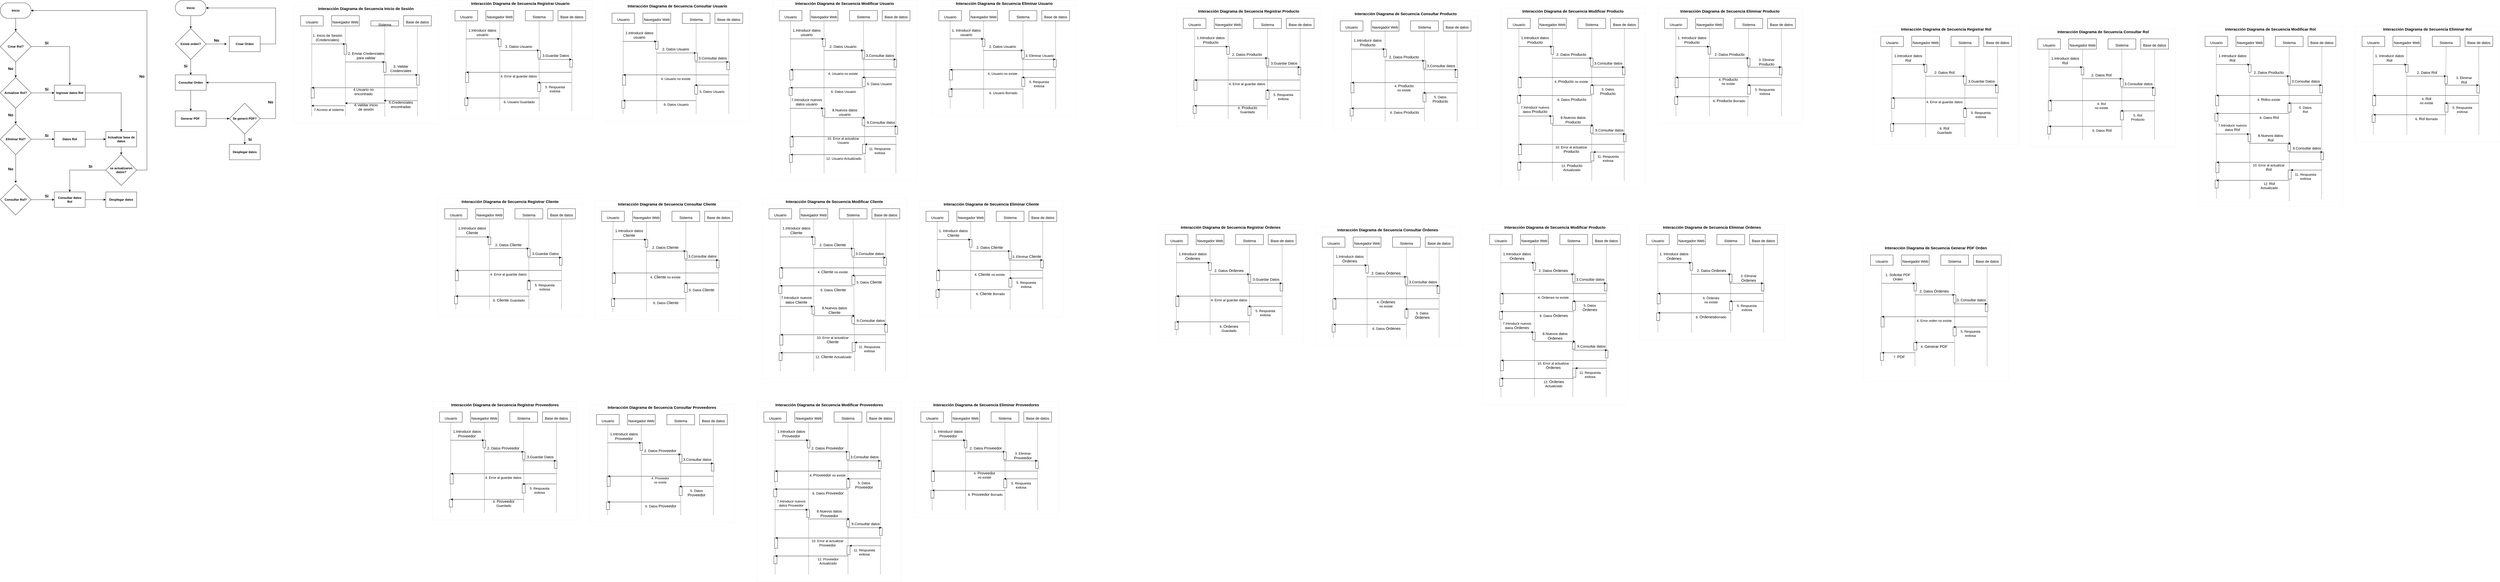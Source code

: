 <mxfile version="20.3.2" type="github"><diagram id="joqbCZmskn7jGLNy2Fwb" name="Página-1"><mxGraphModel dx="1841" dy="2188" grid="1" gridSize="10" guides="1" tooltips="1" connect="1" arrows="1" fold="1" page="1" pageScale="1" pageWidth="827" pageHeight="1169" math="0" shadow="0"><root><mxCell id="0"/><mxCell id="1" parent="0"/><mxCell id="ZXjlYHLIUfhEoB1K2fzu-16" style="edgeStyle=orthogonalEdgeStyle;rounded=0;orthogonalLoop=1;jettySize=auto;html=1;exitX=0.5;exitY=1;exitDx=0;exitDy=0;entryX=0.5;entryY=0;entryDx=0;entryDy=0;fontStyle=1" edge="1" parent="1" source="ZXjlYHLIUfhEoB1K2fzu-1" target="ZXjlYHLIUfhEoB1K2fzu-2"><mxGeometry relative="1" as="geometry"/></mxCell><mxCell id="ZXjlYHLIUfhEoB1K2fzu-1" value="Inicio" style="rounded=1;whiteSpace=wrap;html=1;arcSize=50;fontStyle=1" vertex="1" parent="1"><mxGeometry x="90" y="-1090" width="120" height="60" as="geometry"/></mxCell><mxCell id="ZXjlYHLIUfhEoB1K2fzu-17" style="edgeStyle=orthogonalEdgeStyle;rounded=0;orthogonalLoop=1;jettySize=auto;html=1;fontStyle=1" edge="1" parent="1" source="ZXjlYHLIUfhEoB1K2fzu-2" target="ZXjlYHLIUfhEoB1K2fzu-12"><mxGeometry relative="1" as="geometry"/></mxCell><mxCell id="ZXjlYHLIUfhEoB1K2fzu-25" style="edgeStyle=orthogonalEdgeStyle;rounded=0;orthogonalLoop=1;jettySize=auto;html=1;fontStyle=1" edge="1" parent="1" source="ZXjlYHLIUfhEoB1K2fzu-2" target="ZXjlYHLIUfhEoB1K2fzu-7"><mxGeometry relative="1" as="geometry"/></mxCell><mxCell id="ZXjlYHLIUfhEoB1K2fzu-2" value="Crear Rol?" style="rhombus;whiteSpace=wrap;html=1;fontStyle=1" vertex="1" parent="1"><mxGeometry x="90" y="-980" width="120" height="120" as="geometry"/></mxCell><mxCell id="ZXjlYHLIUfhEoB1K2fzu-26" style="edgeStyle=orthogonalEdgeStyle;rounded=0;orthogonalLoop=1;jettySize=auto;html=1;entryX=0.5;entryY=0;entryDx=0;entryDy=0;fontStyle=1" edge="1" parent="1" source="ZXjlYHLIUfhEoB1K2fzu-7" target="ZXjlYHLIUfhEoB1K2fzu-9"><mxGeometry relative="1" as="geometry"/></mxCell><mxCell id="ZXjlYHLIUfhEoB1K2fzu-7" value="Ingresar datos Rol" style="rounded=0;whiteSpace=wrap;html=1;fontStyle=1" vertex="1" parent="1"><mxGeometry x="300" y="-770" width="120" height="60" as="geometry"/></mxCell><mxCell id="ZXjlYHLIUfhEoB1K2fzu-21" style="edgeStyle=orthogonalEdgeStyle;rounded=0;orthogonalLoop=1;jettySize=auto;html=1;entryX=0;entryY=0.5;entryDx=0;entryDy=0;fontStyle=1" edge="1" parent="1" source="ZXjlYHLIUfhEoB1K2fzu-8" target="ZXjlYHLIUfhEoB1K2fzu-9"><mxGeometry relative="1" as="geometry"/></mxCell><mxCell id="ZXjlYHLIUfhEoB1K2fzu-8" value="Datos Rol" style="rounded=0;whiteSpace=wrap;html=1;fontStyle=1" vertex="1" parent="1"><mxGeometry x="300" y="-590" width="120" height="60" as="geometry"/></mxCell><mxCell id="ZXjlYHLIUfhEoB1K2fzu-28" style="edgeStyle=orthogonalEdgeStyle;rounded=0;orthogonalLoop=1;jettySize=auto;html=1;fontStyle=1" edge="1" parent="1" source="ZXjlYHLIUfhEoB1K2fzu-9" target="ZXjlYHLIUfhEoB1K2fzu-14"><mxGeometry relative="1" as="geometry"/></mxCell><mxCell id="ZXjlYHLIUfhEoB1K2fzu-9" value="Actualizar base de datos" style="rounded=0;whiteSpace=wrap;html=1;fontStyle=1" vertex="1" parent="1"><mxGeometry x="500" y="-590" width="120" height="60" as="geometry"/></mxCell><mxCell id="ZXjlYHLIUfhEoB1K2fzu-10" value="Desplegar datos" style="rounded=0;whiteSpace=wrap;html=1;fontStyle=1" vertex="1" parent="1"><mxGeometry x="500" y="-355" width="120" height="60" as="geometry"/></mxCell><mxCell id="ZXjlYHLIUfhEoB1K2fzu-23" style="edgeStyle=orthogonalEdgeStyle;rounded=0;orthogonalLoop=1;jettySize=auto;html=1;entryX=0;entryY=0.5;entryDx=0;entryDy=0;fontStyle=1" edge="1" parent="1" source="ZXjlYHLIUfhEoB1K2fzu-11" target="ZXjlYHLIUfhEoB1K2fzu-10"><mxGeometry relative="1" as="geometry"/></mxCell><mxCell id="ZXjlYHLIUfhEoB1K2fzu-11" value="Consultar datos&lt;br&gt;Rol" style="rounded=0;whiteSpace=wrap;html=1;fontStyle=1" vertex="1" parent="1"><mxGeometry x="300" y="-355" width="120" height="60" as="geometry"/></mxCell><mxCell id="ZXjlYHLIUfhEoB1K2fzu-18" style="edgeStyle=orthogonalEdgeStyle;rounded=0;orthogonalLoop=1;jettySize=auto;html=1;entryX=0.5;entryY=0;entryDx=0;entryDy=0;fontStyle=1" edge="1" parent="1" source="ZXjlYHLIUfhEoB1K2fzu-12" target="ZXjlYHLIUfhEoB1K2fzu-13"><mxGeometry relative="1" as="geometry"/></mxCell><mxCell id="ZXjlYHLIUfhEoB1K2fzu-24" style="edgeStyle=orthogonalEdgeStyle;rounded=0;orthogonalLoop=1;jettySize=auto;html=1;entryX=0;entryY=0.5;entryDx=0;entryDy=0;fontStyle=1" edge="1" parent="1" source="ZXjlYHLIUfhEoB1K2fzu-12" target="ZXjlYHLIUfhEoB1K2fzu-7"><mxGeometry relative="1" as="geometry"/></mxCell><mxCell id="ZXjlYHLIUfhEoB1K2fzu-12" value="Actualizar Rol?" style="rhombus;whiteSpace=wrap;html=1;fontStyle=1" vertex="1" parent="1"><mxGeometry x="90" y="-800" width="120" height="120" as="geometry"/></mxCell><mxCell id="ZXjlYHLIUfhEoB1K2fzu-19" style="edgeStyle=orthogonalEdgeStyle;rounded=0;orthogonalLoop=1;jettySize=auto;html=1;fontStyle=1" edge="1" parent="1" source="ZXjlYHLIUfhEoB1K2fzu-13"><mxGeometry relative="1" as="geometry"><mxPoint x="150" y="-390" as="targetPoint"/></mxGeometry></mxCell><mxCell id="ZXjlYHLIUfhEoB1K2fzu-20" style="edgeStyle=orthogonalEdgeStyle;rounded=0;orthogonalLoop=1;jettySize=auto;html=1;entryX=0;entryY=0.5;entryDx=0;entryDy=0;fontStyle=1" edge="1" parent="1" source="ZXjlYHLIUfhEoB1K2fzu-13" target="ZXjlYHLIUfhEoB1K2fzu-8"><mxGeometry relative="1" as="geometry"/></mxCell><mxCell id="ZXjlYHLIUfhEoB1K2fzu-13" value="Eliminar Rol?" style="rhombus;whiteSpace=wrap;html=1;fontStyle=1" vertex="1" parent="1"><mxGeometry x="90" y="-620" width="120" height="120" as="geometry"/></mxCell><mxCell id="ZXjlYHLIUfhEoB1K2fzu-27" style="edgeStyle=orthogonalEdgeStyle;rounded=0;orthogonalLoop=1;jettySize=auto;html=1;fontStyle=1" edge="1" parent="1" source="ZXjlYHLIUfhEoB1K2fzu-14" target="ZXjlYHLIUfhEoB1K2fzu-11"><mxGeometry relative="1" as="geometry"/></mxCell><mxCell id="ZXjlYHLIUfhEoB1K2fzu-29" style="edgeStyle=orthogonalEdgeStyle;rounded=0;orthogonalLoop=1;jettySize=auto;html=1;entryX=1;entryY=0.5;entryDx=0;entryDy=0;fontStyle=1" edge="1" parent="1" source="ZXjlYHLIUfhEoB1K2fzu-14" target="ZXjlYHLIUfhEoB1K2fzu-1"><mxGeometry relative="1" as="geometry"><Array as="points"><mxPoint x="660" y="-440"/><mxPoint x="660" y="-1060"/></Array></mxGeometry></mxCell><mxCell id="ZXjlYHLIUfhEoB1K2fzu-14" value="se actualizaron datos?" style="rhombus;whiteSpace=wrap;html=1;fontStyle=1" vertex="1" parent="1"><mxGeometry x="500" y="-500" width="120" height="120" as="geometry"/></mxCell><mxCell id="ZXjlYHLIUfhEoB1K2fzu-22" style="edgeStyle=orthogonalEdgeStyle;rounded=0;orthogonalLoop=1;jettySize=auto;html=1;entryX=0;entryY=0.5;entryDx=0;entryDy=0;fontStyle=1" edge="1" parent="1" source="ZXjlYHLIUfhEoB1K2fzu-15" target="ZXjlYHLIUfhEoB1K2fzu-11"><mxGeometry relative="1" as="geometry"/></mxCell><mxCell id="ZXjlYHLIUfhEoB1K2fzu-15" value="Consultar Rol?" style="rhombus;whiteSpace=wrap;html=1;fontStyle=1" vertex="1" parent="1"><mxGeometry x="90" y="-385" width="120" height="120" as="geometry"/></mxCell><mxCell id="ZXjlYHLIUfhEoB1K2fzu-30" value="No" style="text;html=1;align=center;verticalAlign=middle;resizable=0;points=[];autosize=1;strokeColor=none;fillColor=none;strokeWidth=0;fontSize=15;fontStyle=1" vertex="1" parent="1"><mxGeometry x="110" y="-850" width="40" height="30" as="geometry"/></mxCell><mxCell id="ZXjlYHLIUfhEoB1K2fzu-31" value="No" style="text;html=1;align=center;verticalAlign=middle;resizable=0;points=[];autosize=1;strokeColor=none;fillColor=none;strokeWidth=0;fontSize=15;fontStyle=1" vertex="1" parent="1"><mxGeometry x="110" y="-670" width="40" height="30" as="geometry"/></mxCell><mxCell id="ZXjlYHLIUfhEoB1K2fzu-32" value="No" style="text;html=1;align=center;verticalAlign=middle;resizable=0;points=[];autosize=1;strokeColor=none;fillColor=none;strokeWidth=0;fontSize=15;fontStyle=1" vertex="1" parent="1"><mxGeometry x="110" y="-460" width="40" height="30" as="geometry"/></mxCell><mxCell id="ZXjlYHLIUfhEoB1K2fzu-33" value="No" style="text;html=1;align=center;verticalAlign=middle;resizable=0;points=[];autosize=1;strokeColor=none;fillColor=none;strokeWidth=0;fontSize=15;fontStyle=1" vertex="1" parent="1"><mxGeometry x="620" y="-820" width="40" height="30" as="geometry"/></mxCell><mxCell id="ZXjlYHLIUfhEoB1K2fzu-34" value="Si" style="text;html=1;align=center;verticalAlign=middle;resizable=0;points=[];autosize=1;strokeColor=none;fillColor=none;strokeWidth=0;fontSize=15;fontStyle=1" vertex="1" parent="1"><mxGeometry x="250" y="-950" width="40" height="30" as="geometry"/></mxCell><mxCell id="ZXjlYHLIUfhEoB1K2fzu-35" value="Si" style="text;html=1;align=center;verticalAlign=middle;resizable=0;points=[];autosize=1;strokeColor=none;fillColor=none;strokeWidth=0;fontSize=15;fontStyle=1" vertex="1" parent="1"><mxGeometry x="250" y="-770" width="40" height="30" as="geometry"/></mxCell><mxCell id="ZXjlYHLIUfhEoB1K2fzu-36" value="Si" style="text;html=1;align=center;verticalAlign=middle;resizable=0;points=[];autosize=1;strokeColor=none;fillColor=none;strokeWidth=0;fontSize=15;fontStyle=1" vertex="1" parent="1"><mxGeometry x="250" y="-590" width="40" height="30" as="geometry"/></mxCell><mxCell id="ZXjlYHLIUfhEoB1K2fzu-37" value="Si" style="text;html=1;align=center;verticalAlign=middle;resizable=0;points=[];autosize=1;strokeColor=none;fillColor=none;strokeWidth=0;fontSize=15;fontStyle=1" vertex="1" parent="1"><mxGeometry x="250" y="-355" width="40" height="30" as="geometry"/></mxCell><mxCell id="ZXjlYHLIUfhEoB1K2fzu-38" value="Si" style="text;html=1;align=center;verticalAlign=middle;resizable=0;points=[];autosize=1;strokeColor=none;fillColor=none;strokeWidth=0;fontSize=15;fontStyle=1" vertex="1" parent="1"><mxGeometry x="420" y="-470" width="40" height="30" as="geometry"/></mxCell><mxCell id="ZXjlYHLIUfhEoB1K2fzu-39" style="edgeStyle=orthogonalEdgeStyle;rounded=0;orthogonalLoop=1;jettySize=auto;html=1;exitX=0.5;exitY=1;exitDx=0;exitDy=0;entryX=0.5;entryY=0;entryDx=0;entryDy=0;fontStyle=1" edge="1" parent="1" source="ZXjlYHLIUfhEoB1K2fzu-40" target="ZXjlYHLIUfhEoB1K2fzu-43"><mxGeometry relative="1" as="geometry"/></mxCell><mxCell id="ZXjlYHLIUfhEoB1K2fzu-40" value="Inicio" style="rounded=1;whiteSpace=wrap;html=1;arcSize=50;fontStyle=1" vertex="1" parent="1"><mxGeometry x="770" y="-1100" width="120" height="60" as="geometry"/></mxCell><mxCell id="ZXjlYHLIUfhEoB1K2fzu-41" style="edgeStyle=orthogonalEdgeStyle;rounded=0;orthogonalLoop=1;jettySize=auto;html=1;fontStyle=1" edge="1" parent="1" source="ZXjlYHLIUfhEoB1K2fzu-43"><mxGeometry relative="1" as="geometry"><mxPoint x="830" y="-810" as="targetPoint"/></mxGeometry></mxCell><mxCell id="ZXjlYHLIUfhEoB1K2fzu-77" style="edgeStyle=orthogonalEdgeStyle;rounded=0;orthogonalLoop=1;jettySize=auto;html=1;fontSize=15;" edge="1" parent="1" source="ZXjlYHLIUfhEoB1K2fzu-43"><mxGeometry relative="1" as="geometry"><mxPoint x="970" y="-930" as="targetPoint"/></mxGeometry></mxCell><mxCell id="ZXjlYHLIUfhEoB1K2fzu-43" value="Existe orden?" style="rhombus;whiteSpace=wrap;html=1;fontStyle=1" vertex="1" parent="1"><mxGeometry x="770" y="-990" width="120" height="120" as="geometry"/></mxCell><mxCell id="ZXjlYHLIUfhEoB1K2fzu-73" style="edgeStyle=orthogonalEdgeStyle;rounded=0;orthogonalLoop=1;jettySize=auto;html=1;entryX=1;entryY=0.5;entryDx=0;entryDy=0;fontSize=15;" edge="1" parent="1" source="ZXjlYHLIUfhEoB1K2fzu-45" target="ZXjlYHLIUfhEoB1K2fzu-40"><mxGeometry relative="1" as="geometry"><Array as="points"><mxPoint x="1160" y="-930"/><mxPoint x="1160" y="-1070"/></Array></mxGeometry></mxCell><mxCell id="ZXjlYHLIUfhEoB1K2fzu-45" value="Crear Orden" style="rounded=0;whiteSpace=wrap;html=1;fontStyle=1" vertex="1" parent="1"><mxGeometry x="980" y="-960" width="120" height="60" as="geometry"/></mxCell><mxCell id="ZXjlYHLIUfhEoB1K2fzu-64" value="No" style="text;html=1;align=center;verticalAlign=middle;resizable=0;points=[];autosize=1;strokeColor=none;fillColor=none;strokeWidth=0;fontSize=15;fontStyle=1" vertex="1" parent="1"><mxGeometry x="910" y="-960" width="40" height="30" as="geometry"/></mxCell><mxCell id="ZXjlYHLIUfhEoB1K2fzu-68" value="Si" style="text;html=1;align=center;verticalAlign=middle;resizable=0;points=[];autosize=1;strokeColor=none;fillColor=none;strokeWidth=0;fontSize=15;fontStyle=1" vertex="1" parent="1"><mxGeometry x="790" y="-860" width="40" height="30" as="geometry"/></mxCell><mxCell id="ZXjlYHLIUfhEoB1K2fzu-69" value="Si" style="text;html=1;align=center;verticalAlign=middle;resizable=0;points=[];autosize=1;strokeColor=none;fillColor=none;strokeWidth=0;fontSize=15;fontStyle=1" vertex="1" parent="1"><mxGeometry x="1040" y="-575" width="40" height="30" as="geometry"/></mxCell><mxCell id="ZXjlYHLIUfhEoB1K2fzu-78" style="edgeStyle=orthogonalEdgeStyle;rounded=0;orthogonalLoop=1;jettySize=auto;html=1;entryX=0.5;entryY=0;entryDx=0;entryDy=0;fontSize=15;" edge="1" parent="1" source="ZXjlYHLIUfhEoB1K2fzu-74" target="ZXjlYHLIUfhEoB1K2fzu-75"><mxGeometry relative="1" as="geometry"/></mxCell><mxCell id="ZXjlYHLIUfhEoB1K2fzu-74" value="Consultar Orden" style="rounded=0;whiteSpace=wrap;html=1;fontStyle=1" vertex="1" parent="1"><mxGeometry x="770" y="-810" width="120" height="60" as="geometry"/></mxCell><mxCell id="ZXjlYHLIUfhEoB1K2fzu-79" style="edgeStyle=orthogonalEdgeStyle;rounded=0;orthogonalLoop=1;jettySize=auto;html=1;entryX=0;entryY=0.5;entryDx=0;entryDy=0;fontSize=15;" edge="1" parent="1" source="ZXjlYHLIUfhEoB1K2fzu-75" target="ZXjlYHLIUfhEoB1K2fzu-76"><mxGeometry relative="1" as="geometry"/></mxCell><mxCell id="ZXjlYHLIUfhEoB1K2fzu-75" value="Generar PDF&amp;nbsp;" style="rounded=0;whiteSpace=wrap;html=1;fontStyle=1" vertex="1" parent="1"><mxGeometry x="770" y="-670" width="120" height="60" as="geometry"/></mxCell><mxCell id="ZXjlYHLIUfhEoB1K2fzu-80" style="edgeStyle=orthogonalEdgeStyle;rounded=0;orthogonalLoop=1;jettySize=auto;html=1;entryX=1;entryY=0.5;entryDx=0;entryDy=0;fontSize=15;" edge="1" parent="1" source="ZXjlYHLIUfhEoB1K2fzu-76" target="ZXjlYHLIUfhEoB1K2fzu-74"><mxGeometry relative="1" as="geometry"><Array as="points"><mxPoint x="1160" y="-640"/><mxPoint x="1160" y="-780"/></Array></mxGeometry></mxCell><mxCell id="ZXjlYHLIUfhEoB1K2fzu-84" style="edgeStyle=orthogonalEdgeStyle;rounded=0;orthogonalLoop=1;jettySize=auto;html=1;entryX=0.5;entryY=0;entryDx=0;entryDy=0;fontSize=15;" edge="1" parent="1" source="ZXjlYHLIUfhEoB1K2fzu-76" target="ZXjlYHLIUfhEoB1K2fzu-82"><mxGeometry relative="1" as="geometry"/></mxCell><mxCell id="ZXjlYHLIUfhEoB1K2fzu-76" value="Se generó PDF?" style="rhombus;whiteSpace=wrap;html=1;fontStyle=1" vertex="1" parent="1"><mxGeometry x="980" y="-700" width="120" height="120" as="geometry"/></mxCell><mxCell id="ZXjlYHLIUfhEoB1K2fzu-81" value="No" style="text;html=1;align=center;verticalAlign=middle;resizable=0;points=[];autosize=1;strokeColor=none;fillColor=none;strokeWidth=0;fontSize=15;fontStyle=1" vertex="1" parent="1"><mxGeometry x="1120" y="-720" width="40" height="30" as="geometry"/></mxCell><mxCell id="ZXjlYHLIUfhEoB1K2fzu-82" value="Desplegar datos" style="rounded=0;whiteSpace=wrap;html=1;fontStyle=1" vertex="1" parent="1"><mxGeometry x="980" y="-540" width="120" height="60" as="geometry"/></mxCell><mxCell id="ZXjlYHLIUfhEoB1K2fzu-86" value="Interacción Diagrama de Secuencia Inicio de Sesión" style="swimlane;strokeWidth=0;fontSize=15;" vertex="1" parent="1"><mxGeometry x="1230" y="-1080" width="562" height="460" as="geometry"/></mxCell><mxCell id="ZXjlYHLIUfhEoB1K2fzu-91" value="&lt;font style=&quot;font-size: 14px;&quot;&gt;Usuario&lt;/font&gt;" style="rounded=0;whiteSpace=wrap;html=1;strokeWidth=1;fontSize=29;" vertex="1" parent="ZXjlYHLIUfhEoB1K2fzu-86"><mxGeometry x="27" y="40" width="88" height="40" as="geometry"/></mxCell><mxCell id="ZXjlYHLIUfhEoB1K2fzu-92" value="&lt;font style=&quot;font-size: 14px; line-height: 1.2;&quot;&gt;Navegador Web&lt;/font&gt;" style="rounded=0;whiteSpace=wrap;html=1;strokeWidth=1;fontSize=29;" vertex="1" parent="ZXjlYHLIUfhEoB1K2fzu-86"><mxGeometry x="147" y="40" width="108" height="40" as="geometry"/></mxCell><mxCell id="ZXjlYHLIUfhEoB1K2fzu-93" value="&lt;font style=&quot;font-size: 14px; line-height: 1.2;&quot;&gt;Sistema&lt;/font&gt;" style="rounded=0;whiteSpace=wrap;html=1;strokeWidth=1;fontSize=29;" vertex="1" parent="ZXjlYHLIUfhEoB1K2fzu-86"><mxGeometry x="300" y="60" width="108" height="20" as="geometry"/></mxCell><mxCell id="ZXjlYHLIUfhEoB1K2fzu-94" value="&lt;font style=&quot;font-size: 14px; line-height: 1.2;&quot;&gt;Base de datos&lt;/font&gt;" style="rounded=0;whiteSpace=wrap;html=1;strokeWidth=1;fontSize=29;" vertex="1" parent="ZXjlYHLIUfhEoB1K2fzu-86"><mxGeometry x="427" y="40" width="108" height="40" as="geometry"/></mxCell><mxCell id="ZXjlYHLIUfhEoB1K2fzu-96" value="" style="endArrow=none;dashed=1;html=1;rounded=0;fontSize=14;" edge="1" parent="ZXjlYHLIUfhEoB1K2fzu-86"><mxGeometry width="50" height="50" relative="1" as="geometry"><mxPoint x="201" y="430" as="sourcePoint"/><mxPoint x="200.79" y="80" as="targetPoint"/></mxGeometry></mxCell><mxCell id="ZXjlYHLIUfhEoB1K2fzu-97" value="" style="endArrow=none;dashed=1;html=1;rounded=0;fontSize=14;" edge="1" parent="ZXjlYHLIUfhEoB1K2fzu-86"><mxGeometry width="50" height="50" relative="1" as="geometry"><mxPoint x="354" y="430" as="sourcePoint"/><mxPoint x="353.75" y="80" as="targetPoint"/></mxGeometry></mxCell><mxCell id="ZXjlYHLIUfhEoB1K2fzu-98" value="" style="endArrow=none;dashed=1;html=1;rounded=0;fontSize=14;" edge="1" parent="ZXjlYHLIUfhEoB1K2fzu-86"><mxGeometry width="50" height="50" relative="1" as="geometry"><mxPoint x="481" y="430" as="sourcePoint"/><mxPoint x="480.66" y="80" as="targetPoint"/></mxGeometry></mxCell><mxCell id="ZXjlYHLIUfhEoB1K2fzu-99" value="1. Inicio de Sesión&lt;br&gt;(Credenciales)" style="text;html=1;align=center;verticalAlign=middle;resizable=0;points=[];autosize=1;strokeColor=none;fillColor=none;fontSize=14;" vertex="1" parent="ZXjlYHLIUfhEoB1K2fzu-86"><mxGeometry x="61" y="100" width="140" height="50" as="geometry"/></mxCell><mxCell id="ZXjlYHLIUfhEoB1K2fzu-101" value="" style="rounded=0;whiteSpace=wrap;html=1;strokeWidth=1;fontSize=14;" vertex="1" parent="ZXjlYHLIUfhEoB1K2fzu-86"><mxGeometry x="196" y="150" width="10" height="40" as="geometry"/></mxCell><mxCell id="ZXjlYHLIUfhEoB1K2fzu-102" value="2. Enviar Credenciales&lt;br&gt;para validar" style="text;html=1;align=center;verticalAlign=middle;resizable=0;points=[];autosize=1;strokeColor=none;fillColor=none;fontSize=14;" vertex="1" parent="ZXjlYHLIUfhEoB1K2fzu-86"><mxGeometry x="201" y="170" width="160" height="50" as="geometry"/></mxCell><mxCell id="ZXjlYHLIUfhEoB1K2fzu-103" value="" style="endArrow=classic;html=1;rounded=0;fontSize=14;entryX=0.5;entryY=0;entryDx=0;entryDy=0;" edge="1" parent="ZXjlYHLIUfhEoB1K2fzu-86" target="ZXjlYHLIUfhEoB1K2fzu-104"><mxGeometry width="50" height="50" relative="1" as="geometry"><mxPoint x="200" y="220.0" as="sourcePoint"/><mxPoint x="340" y="220" as="targetPoint"/></mxGeometry></mxCell><mxCell id="ZXjlYHLIUfhEoB1K2fzu-104" value="" style="rounded=0;whiteSpace=wrap;html=1;strokeWidth=1;fontSize=14;" vertex="1" parent="ZXjlYHLIUfhEoB1K2fzu-86"><mxGeometry x="349" y="220" width="10" height="40" as="geometry"/></mxCell><mxCell id="ZXjlYHLIUfhEoB1K2fzu-108" value="3. Validar&lt;br&gt;Credenciales" style="text;html=1;align=center;verticalAlign=middle;resizable=0;points=[];autosize=1;strokeColor=none;fillColor=none;fontSize=14;" vertex="1" parent="ZXjlYHLIUfhEoB1K2fzu-86"><mxGeometry x="361" y="220" width="110" height="50" as="geometry"/></mxCell><mxCell id="ZXjlYHLIUfhEoB1K2fzu-109" value="" style="endArrow=classic;html=1;rounded=0;fontSize=14;" edge="1" parent="ZXjlYHLIUfhEoB1K2fzu-86"><mxGeometry width="50" height="50" relative="1" as="geometry"><mxPoint x="350" y="270" as="sourcePoint"/><mxPoint x="482" y="270" as="targetPoint"/></mxGeometry></mxCell><mxCell id="ZXjlYHLIUfhEoB1K2fzu-110" value="" style="rounded=0;whiteSpace=wrap;html=1;strokeWidth=1;fontSize=14;" vertex="1" parent="ZXjlYHLIUfhEoB1K2fzu-86"><mxGeometry x="478" y="270" width="10" height="40" as="geometry"/></mxCell><mxCell id="ZXjlYHLIUfhEoB1K2fzu-116" style="edgeStyle=orthogonalEdgeStyle;rounded=0;orthogonalLoop=1;jettySize=auto;html=1;exitX=0.5;exitY=1;exitDx=0;exitDy=0;fontSize=14;" edge="1" parent="ZXjlYHLIUfhEoB1K2fzu-86" source="ZXjlYHLIUfhEoB1K2fzu-115" target="ZXjlYHLIUfhEoB1K2fzu-115"><mxGeometry relative="1" as="geometry"/></mxCell><mxCell id="ZXjlYHLIUfhEoB1K2fzu-119" value="4.Usuario no&lt;br&gt;encontrado" style="text;html=1;align=center;verticalAlign=middle;resizable=0;points=[];autosize=1;strokeColor=none;fillColor=none;fontSize=14;" vertex="1" parent="ZXjlYHLIUfhEoB1K2fzu-86"><mxGeometry x="221" y="310" width="100" height="50" as="geometry"/></mxCell><mxCell id="ZXjlYHLIUfhEoB1K2fzu-95" value="" style="endArrow=none;dashed=1;html=1;rounded=0;fontSize=14;" edge="1" parent="ZXjlYHLIUfhEoB1K2fzu-86"><mxGeometry width="50" height="50" relative="1" as="geometry"><mxPoint x="70" y="430" as="sourcePoint"/><mxPoint x="70.71" y="80" as="targetPoint"/></mxGeometry></mxCell><mxCell id="ZXjlYHLIUfhEoB1K2fzu-100" value="" style="endArrow=classic;html=1;rounded=0;fontSize=14;" edge="1" parent="ZXjlYHLIUfhEoB1K2fzu-86"><mxGeometry width="50" height="50" relative="1" as="geometry"><mxPoint x="70" y="150" as="sourcePoint"/><mxPoint x="200" y="150" as="targetPoint"/></mxGeometry></mxCell><mxCell id="ZXjlYHLIUfhEoB1K2fzu-115" value="" style="rounded=0;whiteSpace=wrap;html=1;strokeWidth=1;fontSize=14;" vertex="1" parent="ZXjlYHLIUfhEoB1K2fzu-86"><mxGeometry x="68" y="320" width="12" height="40" as="geometry"/></mxCell><mxCell id="ZXjlYHLIUfhEoB1K2fzu-111" value="" style="endArrow=classic;html=1;rounded=0;fontSize=14;" edge="1" parent="ZXjlYHLIUfhEoB1K2fzu-86"><mxGeometry width="50" height="50" relative="1" as="geometry"><mxPoint x="480" y="320" as="sourcePoint"/><mxPoint x="70" y="320" as="targetPoint"/></mxGeometry></mxCell><mxCell id="ZXjlYHLIUfhEoB1K2fzu-124" value="" style="endArrow=classic;html=1;rounded=0;fontSize=14;" edge="1" parent="ZXjlYHLIUfhEoB1K2fzu-86"><mxGeometry width="50" height="50" relative="1" as="geometry"><mxPoint x="480" y="370" as="sourcePoint"/><mxPoint x="350" y="370" as="targetPoint"/></mxGeometry></mxCell><mxCell id="ZXjlYHLIUfhEoB1K2fzu-125" value="5.Credenciales&lt;br&gt;encontradas" style="text;html=1;align=center;verticalAlign=middle;resizable=0;points=[];autosize=1;strokeColor=none;fillColor=none;fontSize=14;" vertex="1" parent="ZXjlYHLIUfhEoB1K2fzu-86"><mxGeometry x="356" y="360" width="120" height="50" as="geometry"/></mxCell><mxCell id="ZXjlYHLIUfhEoB1K2fzu-127" value="6.Validar Inicio&lt;br&gt;de sesión" style="text;html=1;align=center;verticalAlign=middle;resizable=0;points=[];autosize=1;strokeColor=none;fillColor=none;fontSize=14;" vertex="1" parent="ZXjlYHLIUfhEoB1K2fzu-86"><mxGeometry x="226" y="370" width="110" height="50" as="geometry"/></mxCell><mxCell id="ZXjlYHLIUfhEoB1K2fzu-128" value="7.Acceso al sistema" style="text;html=1;align=center;verticalAlign=middle;resizable=0;points=[];autosize=1;strokeColor=none;fillColor=none;fontSize=13;" vertex="1" parent="ZXjlYHLIUfhEoB1K2fzu-86"><mxGeometry x="66.0" y="390" width="140" height="30" as="geometry"/></mxCell><mxCell id="ZXjlYHLIUfhEoB1K2fzu-129" value="" style="endArrow=classic;html=1;rounded=0;fontSize=14;" edge="1" parent="ZXjlYHLIUfhEoB1K2fzu-86"><mxGeometry width="50" height="50" relative="1" as="geometry"><mxPoint x="200" y="390" as="sourcePoint"/><mxPoint x="69.64" y="390" as="targetPoint"/></mxGeometry></mxCell><mxCell id="ZXjlYHLIUfhEoB1K2fzu-126" value="" style="endArrow=classic;html=1;rounded=0;fontSize=14;exitX=0.003;exitY=0.393;exitDx=0;exitDy=0;exitPerimeter=0;" edge="1" parent="1" source="ZXjlYHLIUfhEoB1K2fzu-125"><mxGeometry width="50" height="50" relative="1" as="geometry"><mxPoint x="1580" y="-700" as="sourcePoint"/><mxPoint x="1430" y="-700" as="targetPoint"/></mxGeometry></mxCell><mxCell id="ZXjlYHLIUfhEoB1K2fzu-160" value="Interacción Diagrama de Secuencia Registrar Usuario" style="swimlane;strokeWidth=0;fontSize=15;" vertex="1" parent="1"><mxGeometry x="1830" y="-1100" width="562" height="460" as="geometry"/></mxCell><mxCell id="ZXjlYHLIUfhEoB1K2fzu-161" value="&lt;font style=&quot;font-size: 14px;&quot;&gt;Usuario&lt;/font&gt;" style="rounded=0;whiteSpace=wrap;html=1;strokeWidth=1;fontSize=29;" vertex="1" parent="ZXjlYHLIUfhEoB1K2fzu-160"><mxGeometry x="27" y="40" width="88" height="40" as="geometry"/></mxCell><mxCell id="ZXjlYHLIUfhEoB1K2fzu-162" value="&lt;font style=&quot;font-size: 14px; line-height: 1.2;&quot;&gt;Navegador Web&lt;/font&gt;" style="rounded=0;whiteSpace=wrap;html=1;strokeWidth=1;fontSize=29;" vertex="1" parent="ZXjlYHLIUfhEoB1K2fzu-160"><mxGeometry x="147" y="40" width="108" height="40" as="geometry"/></mxCell><mxCell id="ZXjlYHLIUfhEoB1K2fzu-163" value="&lt;font style=&quot;font-size: 14px; line-height: 1.2;&quot;&gt;Sistema&lt;/font&gt;" style="rounded=0;whiteSpace=wrap;html=1;strokeWidth=1;fontSize=29;" vertex="1" parent="ZXjlYHLIUfhEoB1K2fzu-160"><mxGeometry x="300" y="40" width="108" height="40" as="geometry"/></mxCell><mxCell id="ZXjlYHLIUfhEoB1K2fzu-164" value="&lt;font style=&quot;font-size: 14px; line-height: 1.2;&quot;&gt;Base de datos&lt;/font&gt;" style="rounded=0;whiteSpace=wrap;html=1;strokeWidth=1;fontSize=29;" vertex="1" parent="ZXjlYHLIUfhEoB1K2fzu-160"><mxGeometry x="427" y="40" width="108" height="40" as="geometry"/></mxCell><mxCell id="ZXjlYHLIUfhEoB1K2fzu-165" value="" style="endArrow=none;dashed=1;html=1;rounded=0;fontSize=14;" edge="1" parent="ZXjlYHLIUfhEoB1K2fzu-160"><mxGeometry width="50" height="50" relative="1" as="geometry"><mxPoint x="201" y="430" as="sourcePoint"/><mxPoint x="200.79" y="80" as="targetPoint"/></mxGeometry></mxCell><mxCell id="ZXjlYHLIUfhEoB1K2fzu-166" value="" style="endArrow=none;dashed=1;html=1;rounded=0;fontSize=14;" edge="1" parent="ZXjlYHLIUfhEoB1K2fzu-160"><mxGeometry width="50" height="50" relative="1" as="geometry"><mxPoint x="354" y="430" as="sourcePoint"/><mxPoint x="353.75" y="80" as="targetPoint"/></mxGeometry></mxCell><mxCell id="ZXjlYHLIUfhEoB1K2fzu-167" value="" style="endArrow=none;dashed=1;html=1;rounded=0;fontSize=14;" edge="1" parent="ZXjlYHLIUfhEoB1K2fzu-160"><mxGeometry width="50" height="50" relative="1" as="geometry"><mxPoint x="481" y="430" as="sourcePoint"/><mxPoint x="480.66" y="80" as="targetPoint"/></mxGeometry></mxCell><mxCell id="ZXjlYHLIUfhEoB1K2fzu-168" value="1.Introducir datos&lt;br&gt;usuario" style="text;html=1;align=center;verticalAlign=middle;resizable=0;points=[];autosize=1;strokeColor=none;fillColor=none;fontSize=14;" vertex="1" parent="ZXjlYHLIUfhEoB1K2fzu-160"><mxGeometry x="67.91" y="100" width="130" height="50" as="geometry"/></mxCell><mxCell id="ZXjlYHLIUfhEoB1K2fzu-169" value="" style="rounded=0;whiteSpace=wrap;html=1;strokeWidth=1;fontSize=14;" vertex="1" parent="ZXjlYHLIUfhEoB1K2fzu-160"><mxGeometry x="196" y="150" width="10" height="30" as="geometry"/></mxCell><mxCell id="ZXjlYHLIUfhEoB1K2fzu-170" value="2. Datos Usuario" style="text;html=1;align=center;verticalAlign=middle;resizable=0;points=[];autosize=1;strokeColor=none;fillColor=none;fontSize=14;" vertex="1" parent="ZXjlYHLIUfhEoB1K2fzu-160"><mxGeometry x="209" y="165" width="130" height="30" as="geometry"/></mxCell><mxCell id="ZXjlYHLIUfhEoB1K2fzu-171" value="" style="endArrow=classic;html=1;rounded=0;fontSize=14;entryX=0.5;entryY=0;entryDx=0;entryDy=0;" edge="1" parent="ZXjlYHLIUfhEoB1K2fzu-160" target="ZXjlYHLIUfhEoB1K2fzu-172"><mxGeometry width="50" height="50" relative="1" as="geometry"><mxPoint x="200" y="195.0" as="sourcePoint"/><mxPoint x="340" y="195" as="targetPoint"/></mxGeometry></mxCell><mxCell id="ZXjlYHLIUfhEoB1K2fzu-172" value="" style="rounded=0;whiteSpace=wrap;html=1;strokeWidth=1;fontSize=14;" vertex="1" parent="ZXjlYHLIUfhEoB1K2fzu-160"><mxGeometry x="349" y="195" width="10" height="30" as="geometry"/></mxCell><mxCell id="ZXjlYHLIUfhEoB1K2fzu-175" value="" style="rounded=0;whiteSpace=wrap;html=1;strokeWidth=1;fontSize=14;" vertex="1" parent="ZXjlYHLIUfhEoB1K2fzu-160"><mxGeometry x="473" y="230" width="10" height="30" as="geometry"/></mxCell><mxCell id="ZXjlYHLIUfhEoB1K2fzu-176" style="edgeStyle=orthogonalEdgeStyle;rounded=0;orthogonalLoop=1;jettySize=auto;html=1;exitX=0.5;exitY=1;exitDx=0;exitDy=0;fontSize=14;" edge="1" parent="ZXjlYHLIUfhEoB1K2fzu-160" source="ZXjlYHLIUfhEoB1K2fzu-180" target="ZXjlYHLIUfhEoB1K2fzu-180"><mxGeometry relative="1" as="geometry"/></mxCell><mxCell id="ZXjlYHLIUfhEoB1K2fzu-178" value="" style="endArrow=none;dashed=1;html=1;rounded=0;fontSize=14;" edge="1" parent="ZXjlYHLIUfhEoB1K2fzu-160"><mxGeometry width="50" height="50" relative="1" as="geometry"><mxPoint x="70" y="430" as="sourcePoint"/><mxPoint x="70.71" y="80" as="targetPoint"/></mxGeometry></mxCell><mxCell id="ZXjlYHLIUfhEoB1K2fzu-179" value="" style="endArrow=classic;html=1;rounded=0;fontSize=14;" edge="1" parent="ZXjlYHLIUfhEoB1K2fzu-160"><mxGeometry width="50" height="50" relative="1" as="geometry"><mxPoint x="70" y="150" as="sourcePoint"/><mxPoint x="200" y="150" as="targetPoint"/></mxGeometry></mxCell><mxCell id="ZXjlYHLIUfhEoB1K2fzu-180" value="" style="rounded=0;whiteSpace=wrap;html=1;strokeWidth=1;fontSize=14;" vertex="1" parent="ZXjlYHLIUfhEoB1K2fzu-160"><mxGeometry x="68" y="280" width="12" height="40" as="geometry"/></mxCell><mxCell id="ZXjlYHLIUfhEoB1K2fzu-182" value="" style="endArrow=classic;html=1;rounded=0;fontSize=14;entryX=0.5;entryY=0;entryDx=0;entryDy=0;" edge="1" parent="ZXjlYHLIUfhEoB1K2fzu-160"><mxGeometry width="50" height="50" relative="1" as="geometry"><mxPoint x="349" y="230" as="sourcePoint"/><mxPoint x="480" y="230" as="targetPoint"/></mxGeometry></mxCell><mxCell id="ZXjlYHLIUfhEoB1K2fzu-183" value="3.Guardar Datos" style="text;html=1;align=center;verticalAlign=middle;resizable=0;points=[];autosize=1;strokeColor=none;fillColor=none;fontSize=14;" vertex="1" parent="ZXjlYHLIUfhEoB1K2fzu-160"><mxGeometry x="353" y="200" width="130" height="30" as="geometry"/></mxCell><mxCell id="ZXjlYHLIUfhEoB1K2fzu-185" value="4. Error al guardar datos" style="text;html=1;align=center;verticalAlign=middle;resizable=0;points=[];autosize=1;strokeColor=none;fillColor=none;fontSize=13;" vertex="1" parent="ZXjlYHLIUfhEoB1K2fzu-160"><mxGeometry x="194.18" y="280" width="160" height="30" as="geometry"/></mxCell><mxCell id="ZXjlYHLIUfhEoB1K2fzu-186" value="" style="endArrow=classic;html=1;rounded=0;fontSize=14;" edge="1" parent="ZXjlYHLIUfhEoB1K2fzu-160"><mxGeometry width="50" height="50" relative="1" as="geometry"><mxPoint x="480.18" y="280" as="sourcePoint"/><mxPoint x="70.82" y="280" as="targetPoint"/></mxGeometry></mxCell><mxCell id="ZXjlYHLIUfhEoB1K2fzu-190" value="" style="rounded=0;whiteSpace=wrap;html=1;strokeWidth=1;fontSize=14;" vertex="1" parent="ZXjlYHLIUfhEoB1K2fzu-160"><mxGeometry x="348" y="320" width="12" height="35" as="geometry"/></mxCell><mxCell id="ZXjlYHLIUfhEoB1K2fzu-191" value="" style="endArrow=classic;html=1;rounded=0;fontSize=14;" edge="1" parent="ZXjlYHLIUfhEoB1K2fzu-160"><mxGeometry width="50" height="50" relative="1" as="geometry"><mxPoint x="480" y="320" as="sourcePoint"/><mxPoint x="349" y="320" as="targetPoint"/></mxGeometry></mxCell><mxCell id="ZXjlYHLIUfhEoB1K2fzu-192" value="5. Respuesta&lt;br&gt;exitosa" style="text;html=1;align=center;verticalAlign=middle;resizable=0;points=[];autosize=1;strokeColor=none;fillColor=none;fontSize=13;" vertex="1" parent="ZXjlYHLIUfhEoB1K2fzu-160"><mxGeometry x="365" y="325" width="100" height="40" as="geometry"/></mxCell><mxCell id="ZXjlYHLIUfhEoB1K2fzu-196" value="" style="rounded=0;whiteSpace=wrap;html=1;strokeWidth=1;fontSize=14;" vertex="1" parent="ZXjlYHLIUfhEoB1K2fzu-160"><mxGeometry x="65" y="380" width="12" height="30" as="geometry"/></mxCell><mxCell id="ZXjlYHLIUfhEoB1K2fzu-195" value="" style="endArrow=classic;html=1;rounded=0;fontSize=14;" edge="1" parent="ZXjlYHLIUfhEoB1K2fzu-160"><mxGeometry width="50" height="50" relative="1" as="geometry"><mxPoint x="353" y="380" as="sourcePoint"/><mxPoint x="70" y="380" as="targetPoint"/></mxGeometry></mxCell><mxCell id="ZXjlYHLIUfhEoB1K2fzu-197" value="6. Usuario Guardado" style="text;html=1;align=center;verticalAlign=middle;resizable=0;points=[];autosize=1;strokeColor=none;fillColor=none;fontSize=13;" vertex="1" parent="ZXjlYHLIUfhEoB1K2fzu-160"><mxGeometry x="206.0" y="380" width="140" height="30" as="geometry"/></mxCell><mxCell id="ZXjlYHLIUfhEoB1K2fzu-199" value="Interacción Diagrama de Secuencia Consultar Usuario" style="swimlane;strokeWidth=0;fontSize=15;" vertex="1" parent="1"><mxGeometry x="2440" y="-1090" width="562" height="460" as="geometry"/></mxCell><mxCell id="ZXjlYHLIUfhEoB1K2fzu-200" value="&lt;font style=&quot;font-size: 14px;&quot;&gt;Usuario&lt;/font&gt;" style="rounded=0;whiteSpace=wrap;html=1;strokeWidth=1;fontSize=29;" vertex="1" parent="ZXjlYHLIUfhEoB1K2fzu-199"><mxGeometry x="27" y="40" width="88" height="40" as="geometry"/></mxCell><mxCell id="ZXjlYHLIUfhEoB1K2fzu-201" value="&lt;font style=&quot;font-size: 14px; line-height: 1.2;&quot;&gt;Navegador Web&lt;/font&gt;" style="rounded=0;whiteSpace=wrap;html=1;strokeWidth=1;fontSize=29;" vertex="1" parent="ZXjlYHLIUfhEoB1K2fzu-199"><mxGeometry x="147" y="40" width="108" height="40" as="geometry"/></mxCell><mxCell id="ZXjlYHLIUfhEoB1K2fzu-202" value="&lt;font style=&quot;font-size: 14px; line-height: 1.2;&quot;&gt;Sistema&lt;/font&gt;" style="rounded=0;whiteSpace=wrap;html=1;strokeWidth=1;fontSize=29;" vertex="1" parent="ZXjlYHLIUfhEoB1K2fzu-199"><mxGeometry x="300" y="40" width="108" height="40" as="geometry"/></mxCell><mxCell id="ZXjlYHLIUfhEoB1K2fzu-203" value="&lt;font style=&quot;font-size: 14px; line-height: 1.2;&quot;&gt;Base de datos&lt;/font&gt;" style="rounded=0;whiteSpace=wrap;html=1;strokeWidth=1;fontSize=29;" vertex="1" parent="ZXjlYHLIUfhEoB1K2fzu-199"><mxGeometry x="427" y="40" width="108" height="40" as="geometry"/></mxCell><mxCell id="ZXjlYHLIUfhEoB1K2fzu-204" value="" style="endArrow=none;dashed=1;html=1;rounded=0;fontSize=14;" edge="1" parent="ZXjlYHLIUfhEoB1K2fzu-199"><mxGeometry width="50" height="50" relative="1" as="geometry"><mxPoint x="201" y="430" as="sourcePoint"/><mxPoint x="200.79" y="80" as="targetPoint"/></mxGeometry></mxCell><mxCell id="ZXjlYHLIUfhEoB1K2fzu-205" value="" style="endArrow=none;dashed=1;html=1;rounded=0;fontSize=14;" edge="1" parent="ZXjlYHLIUfhEoB1K2fzu-199"><mxGeometry width="50" height="50" relative="1" as="geometry"><mxPoint x="354" y="430" as="sourcePoint"/><mxPoint x="353.75" y="80" as="targetPoint"/></mxGeometry></mxCell><mxCell id="ZXjlYHLIUfhEoB1K2fzu-206" value="" style="endArrow=none;dashed=1;html=1;rounded=0;fontSize=14;" edge="1" parent="ZXjlYHLIUfhEoB1K2fzu-199"><mxGeometry width="50" height="50" relative="1" as="geometry"><mxPoint x="481" y="430" as="sourcePoint"/><mxPoint x="480.66" y="80" as="targetPoint"/></mxGeometry></mxCell><mxCell id="ZXjlYHLIUfhEoB1K2fzu-207" value="1.Introducir datos&lt;br&gt;usuario" style="text;html=1;align=center;verticalAlign=middle;resizable=0;points=[];autosize=1;strokeColor=none;fillColor=none;fontSize=14;" vertex="1" parent="ZXjlYHLIUfhEoB1K2fzu-199"><mxGeometry x="67.91" y="100" width="130" height="50" as="geometry"/></mxCell><mxCell id="ZXjlYHLIUfhEoB1K2fzu-208" value="" style="rounded=0;whiteSpace=wrap;html=1;strokeWidth=1;fontSize=14;" vertex="1" parent="ZXjlYHLIUfhEoB1K2fzu-199"><mxGeometry x="196" y="150" width="10" height="30" as="geometry"/></mxCell><mxCell id="ZXjlYHLIUfhEoB1K2fzu-209" value="2. Datos Usuario" style="text;html=1;align=center;verticalAlign=middle;resizable=0;points=[];autosize=1;strokeColor=none;fillColor=none;fontSize=14;" vertex="1" parent="ZXjlYHLIUfhEoB1K2fzu-199"><mxGeometry x="209" y="165" width="130" height="30" as="geometry"/></mxCell><mxCell id="ZXjlYHLIUfhEoB1K2fzu-210" value="" style="endArrow=classic;html=1;rounded=0;fontSize=14;entryX=0.5;entryY=0;entryDx=0;entryDy=0;" edge="1" parent="ZXjlYHLIUfhEoB1K2fzu-199" target="ZXjlYHLIUfhEoB1K2fzu-211"><mxGeometry width="50" height="50" relative="1" as="geometry"><mxPoint x="200" y="195.0" as="sourcePoint"/><mxPoint x="340" y="195" as="targetPoint"/></mxGeometry></mxCell><mxCell id="ZXjlYHLIUfhEoB1K2fzu-211" value="" style="rounded=0;whiteSpace=wrap;html=1;strokeWidth=1;fontSize=14;" vertex="1" parent="ZXjlYHLIUfhEoB1K2fzu-199"><mxGeometry x="349" y="195" width="10" height="30" as="geometry"/></mxCell><mxCell id="ZXjlYHLIUfhEoB1K2fzu-212" value="" style="rounded=0;whiteSpace=wrap;html=1;strokeWidth=1;fontSize=14;" vertex="1" parent="ZXjlYHLIUfhEoB1K2fzu-199"><mxGeometry x="473" y="230" width="10" height="30" as="geometry"/></mxCell><mxCell id="ZXjlYHLIUfhEoB1K2fzu-213" style="edgeStyle=orthogonalEdgeStyle;rounded=0;orthogonalLoop=1;jettySize=auto;html=1;exitX=0.5;exitY=1;exitDx=0;exitDy=0;fontSize=14;" edge="1" parent="ZXjlYHLIUfhEoB1K2fzu-199" source="ZXjlYHLIUfhEoB1K2fzu-216" target="ZXjlYHLIUfhEoB1K2fzu-216"><mxGeometry relative="1" as="geometry"/></mxCell><mxCell id="ZXjlYHLIUfhEoB1K2fzu-214" value="" style="endArrow=none;dashed=1;html=1;rounded=0;fontSize=14;" edge="1" parent="ZXjlYHLIUfhEoB1K2fzu-199"><mxGeometry width="50" height="50" relative="1" as="geometry"><mxPoint x="70" y="430" as="sourcePoint"/><mxPoint x="70.71" y="80" as="targetPoint"/></mxGeometry></mxCell><mxCell id="ZXjlYHLIUfhEoB1K2fzu-215" value="" style="endArrow=classic;html=1;rounded=0;fontSize=14;" edge="1" parent="ZXjlYHLIUfhEoB1K2fzu-199"><mxGeometry width="50" height="50" relative="1" as="geometry"><mxPoint x="70" y="150" as="sourcePoint"/><mxPoint x="200" y="150" as="targetPoint"/></mxGeometry></mxCell><mxCell id="ZXjlYHLIUfhEoB1K2fzu-216" value="" style="rounded=0;whiteSpace=wrap;html=1;strokeWidth=1;fontSize=14;" vertex="1" parent="ZXjlYHLIUfhEoB1K2fzu-199"><mxGeometry x="68" y="280" width="12" height="40" as="geometry"/></mxCell><mxCell id="ZXjlYHLIUfhEoB1K2fzu-217" value="" style="endArrow=classic;html=1;rounded=0;fontSize=14;entryX=0.5;entryY=0;entryDx=0;entryDy=0;" edge="1" parent="ZXjlYHLIUfhEoB1K2fzu-199"><mxGeometry width="50" height="50" relative="1" as="geometry"><mxPoint x="349" y="230" as="sourcePoint"/><mxPoint x="480" y="230" as="targetPoint"/></mxGeometry></mxCell><mxCell id="ZXjlYHLIUfhEoB1K2fzu-218" value="3.Consultar datos" style="text;html=1;align=center;verticalAlign=middle;resizable=0;points=[];autosize=1;strokeColor=none;fillColor=none;fontSize=14;" vertex="1" parent="ZXjlYHLIUfhEoB1K2fzu-199"><mxGeometry x="353" y="200" width="130" height="30" as="geometry"/></mxCell><mxCell id="ZXjlYHLIUfhEoB1K2fzu-219" value="4. Usuario no existe" style="text;html=1;align=center;verticalAlign=middle;resizable=0;points=[];autosize=1;strokeColor=none;fillColor=none;fontSize=13;" vertex="1" parent="ZXjlYHLIUfhEoB1K2fzu-199"><mxGeometry x="204.18" y="280" width="140" height="30" as="geometry"/></mxCell><mxCell id="ZXjlYHLIUfhEoB1K2fzu-220" value="" style="endArrow=classic;html=1;rounded=0;fontSize=14;" edge="1" parent="ZXjlYHLIUfhEoB1K2fzu-199"><mxGeometry width="50" height="50" relative="1" as="geometry"><mxPoint x="480.18" y="280" as="sourcePoint"/><mxPoint x="70.82" y="280" as="targetPoint"/></mxGeometry></mxCell><mxCell id="ZXjlYHLIUfhEoB1K2fzu-221" value="" style="rounded=0;whiteSpace=wrap;html=1;strokeWidth=1;fontSize=14;" vertex="1" parent="ZXjlYHLIUfhEoB1K2fzu-199"><mxGeometry x="348" y="320" width="12" height="35" as="geometry"/></mxCell><mxCell id="ZXjlYHLIUfhEoB1K2fzu-222" value="" style="endArrow=classic;html=1;rounded=0;fontSize=14;" edge="1" parent="ZXjlYHLIUfhEoB1K2fzu-199"><mxGeometry width="50" height="50" relative="1" as="geometry"><mxPoint x="480" y="320" as="sourcePoint"/><mxPoint x="349" y="320" as="targetPoint"/></mxGeometry></mxCell><mxCell id="ZXjlYHLIUfhEoB1K2fzu-223" value="5. Datos Usuario" style="text;html=1;align=center;verticalAlign=middle;resizable=0;points=[];autosize=1;strokeColor=none;fillColor=none;fontSize=13;" vertex="1" parent="ZXjlYHLIUfhEoB1K2fzu-199"><mxGeometry x="355" y="330" width="120" height="30" as="geometry"/></mxCell><mxCell id="ZXjlYHLIUfhEoB1K2fzu-224" value="" style="rounded=0;whiteSpace=wrap;html=1;strokeWidth=1;fontSize=14;" vertex="1" parent="ZXjlYHLIUfhEoB1K2fzu-199"><mxGeometry x="65" y="380" width="12" height="30" as="geometry"/></mxCell><mxCell id="ZXjlYHLIUfhEoB1K2fzu-225" value="" style="endArrow=classic;html=1;rounded=0;fontSize=14;" edge="1" parent="ZXjlYHLIUfhEoB1K2fzu-199"><mxGeometry width="50" height="50" relative="1" as="geometry"><mxPoint x="353" y="380" as="sourcePoint"/><mxPoint x="70" y="380" as="targetPoint"/></mxGeometry></mxCell><mxCell id="ZXjlYHLIUfhEoB1K2fzu-226" value="6. Datos Usuario" style="text;html=1;align=center;verticalAlign=middle;resizable=0;points=[];autosize=1;strokeColor=none;fillColor=none;fontSize=13;" vertex="1" parent="ZXjlYHLIUfhEoB1K2fzu-199"><mxGeometry x="216.0" y="380" width="120" height="30" as="geometry"/></mxCell><mxCell id="ZXjlYHLIUfhEoB1K2fzu-227" value="Interacción Diagrama de Secuencia Modificar Usuario" style="swimlane;strokeWidth=0;fontSize=15;" vertex="1" parent="1"><mxGeometry x="3090" y="-1100" width="562" height="700" as="geometry"/></mxCell><mxCell id="ZXjlYHLIUfhEoB1K2fzu-228" value="&lt;font style=&quot;font-size: 14px;&quot;&gt;Usuario&lt;/font&gt;" style="rounded=0;whiteSpace=wrap;html=1;strokeWidth=1;fontSize=29;" vertex="1" parent="ZXjlYHLIUfhEoB1K2fzu-227"><mxGeometry x="27" y="40" width="88" height="40" as="geometry"/></mxCell><mxCell id="ZXjlYHLIUfhEoB1K2fzu-229" value="&lt;font style=&quot;font-size: 14px; line-height: 1.2;&quot;&gt;Navegador Web&lt;/font&gt;" style="rounded=0;whiteSpace=wrap;html=1;strokeWidth=1;fontSize=29;" vertex="1" parent="ZXjlYHLIUfhEoB1K2fzu-227"><mxGeometry x="147" y="40" width="108" height="40" as="geometry"/></mxCell><mxCell id="ZXjlYHLIUfhEoB1K2fzu-230" value="&lt;font style=&quot;font-size: 14px; line-height: 1.2;&quot;&gt;Sistema&lt;/font&gt;" style="rounded=0;whiteSpace=wrap;html=1;strokeWidth=1;fontSize=29;" vertex="1" parent="ZXjlYHLIUfhEoB1K2fzu-227"><mxGeometry x="300" y="40" width="108" height="40" as="geometry"/></mxCell><mxCell id="ZXjlYHLIUfhEoB1K2fzu-231" value="&lt;font style=&quot;font-size: 14px; line-height: 1.2;&quot;&gt;Base de datos&lt;/font&gt;" style="rounded=0;whiteSpace=wrap;html=1;strokeWidth=1;fontSize=29;" vertex="1" parent="ZXjlYHLIUfhEoB1K2fzu-227"><mxGeometry x="427" y="40" width="108" height="40" as="geometry"/></mxCell><mxCell id="ZXjlYHLIUfhEoB1K2fzu-232" value="" style="endArrow=none;dashed=1;html=1;rounded=0;fontSize=14;" edge="1" parent="ZXjlYHLIUfhEoB1K2fzu-227"><mxGeometry width="50" height="50" relative="1" as="geometry"><mxPoint x="201" y="670" as="sourcePoint"/><mxPoint x="200.79" y="80" as="targetPoint"/></mxGeometry></mxCell><mxCell id="ZXjlYHLIUfhEoB1K2fzu-233" value="" style="endArrow=none;dashed=1;html=1;rounded=0;fontSize=14;" edge="1" parent="ZXjlYHLIUfhEoB1K2fzu-227"><mxGeometry width="50" height="50" relative="1" as="geometry"><mxPoint x="360" y="670" as="sourcePoint"/><mxPoint x="353.75" y="80" as="targetPoint"/></mxGeometry></mxCell><mxCell id="ZXjlYHLIUfhEoB1K2fzu-234" value="" style="endArrow=none;dashed=1;html=1;rounded=0;fontSize=14;" edge="1" parent="ZXjlYHLIUfhEoB1K2fzu-227"><mxGeometry width="50" height="50" relative="1" as="geometry"><mxPoint x="480" y="670" as="sourcePoint"/><mxPoint x="480.66" y="80" as="targetPoint"/></mxGeometry></mxCell><mxCell id="ZXjlYHLIUfhEoB1K2fzu-235" value="1.Introducir datos&lt;br&gt;usuario" style="text;html=1;align=center;verticalAlign=middle;resizable=0;points=[];autosize=1;strokeColor=none;fillColor=none;fontSize=14;" vertex="1" parent="ZXjlYHLIUfhEoB1K2fzu-227"><mxGeometry x="67.91" y="100" width="130" height="50" as="geometry"/></mxCell><mxCell id="ZXjlYHLIUfhEoB1K2fzu-236" value="" style="rounded=0;whiteSpace=wrap;html=1;strokeWidth=1;fontSize=14;" vertex="1" parent="ZXjlYHLIUfhEoB1K2fzu-227"><mxGeometry x="196" y="150" width="10" height="30" as="geometry"/></mxCell><mxCell id="ZXjlYHLIUfhEoB1K2fzu-237" value="2. Datos Usuario" style="text;html=1;align=center;verticalAlign=middle;resizable=0;points=[];autosize=1;strokeColor=none;fillColor=none;fontSize=14;" vertex="1" parent="ZXjlYHLIUfhEoB1K2fzu-227"><mxGeometry x="209" y="165" width="130" height="30" as="geometry"/></mxCell><mxCell id="ZXjlYHLIUfhEoB1K2fzu-238" value="" style="endArrow=classic;html=1;rounded=0;fontSize=14;entryX=0.5;entryY=0;entryDx=0;entryDy=0;" edge="1" parent="ZXjlYHLIUfhEoB1K2fzu-227" target="ZXjlYHLIUfhEoB1K2fzu-239"><mxGeometry width="50" height="50" relative="1" as="geometry"><mxPoint x="200" y="195.0" as="sourcePoint"/><mxPoint x="340" y="195" as="targetPoint"/></mxGeometry></mxCell><mxCell id="ZXjlYHLIUfhEoB1K2fzu-239" value="" style="rounded=0;whiteSpace=wrap;html=1;strokeWidth=1;fontSize=14;" vertex="1" parent="ZXjlYHLIUfhEoB1K2fzu-227"><mxGeometry x="349" y="195" width="10" height="30" as="geometry"/></mxCell><mxCell id="ZXjlYHLIUfhEoB1K2fzu-240" value="" style="rounded=0;whiteSpace=wrap;html=1;strokeWidth=1;fontSize=14;" vertex="1" parent="ZXjlYHLIUfhEoB1K2fzu-227"><mxGeometry x="473" y="230" width="10" height="30" as="geometry"/></mxCell><mxCell id="ZXjlYHLIUfhEoB1K2fzu-241" style="edgeStyle=orthogonalEdgeStyle;rounded=0;orthogonalLoop=1;jettySize=auto;html=1;exitX=0.5;exitY=1;exitDx=0;exitDy=0;fontSize=14;" edge="1" parent="ZXjlYHLIUfhEoB1K2fzu-227" source="ZXjlYHLIUfhEoB1K2fzu-244" target="ZXjlYHLIUfhEoB1K2fzu-244"><mxGeometry relative="1" as="geometry"/></mxCell><mxCell id="ZXjlYHLIUfhEoB1K2fzu-242" value="" style="endArrow=none;dashed=1;html=1;rounded=0;fontSize=14;" edge="1" parent="ZXjlYHLIUfhEoB1K2fzu-227"><mxGeometry width="50" height="50" relative="1" as="geometry"><mxPoint x="71" y="670" as="sourcePoint"/><mxPoint x="70.71" y="80" as="targetPoint"/></mxGeometry></mxCell><mxCell id="ZXjlYHLIUfhEoB1K2fzu-243" value="" style="endArrow=classic;html=1;rounded=0;fontSize=14;" edge="1" parent="ZXjlYHLIUfhEoB1K2fzu-227"><mxGeometry width="50" height="50" relative="1" as="geometry"><mxPoint x="70" y="150" as="sourcePoint"/><mxPoint x="200" y="150" as="targetPoint"/></mxGeometry></mxCell><mxCell id="ZXjlYHLIUfhEoB1K2fzu-244" value="" style="rounded=0;whiteSpace=wrap;html=1;strokeWidth=1;fontSize=14;" vertex="1" parent="ZXjlYHLIUfhEoB1K2fzu-227"><mxGeometry x="67.91" y="270" width="12" height="40" as="geometry"/></mxCell><mxCell id="ZXjlYHLIUfhEoB1K2fzu-245" value="" style="endArrow=classic;html=1;rounded=0;fontSize=14;entryX=0.5;entryY=0;entryDx=0;entryDy=0;" edge="1" parent="ZXjlYHLIUfhEoB1K2fzu-227"><mxGeometry width="50" height="50" relative="1" as="geometry"><mxPoint x="349" y="230" as="sourcePoint"/><mxPoint x="480" y="230" as="targetPoint"/></mxGeometry></mxCell><mxCell id="ZXjlYHLIUfhEoB1K2fzu-246" value="3.Consultar datos" style="text;html=1;align=center;verticalAlign=middle;resizable=0;points=[];autosize=1;strokeColor=none;fillColor=none;fontSize=14;" vertex="1" parent="ZXjlYHLIUfhEoB1K2fzu-227"><mxGeometry x="353" y="200" width="130" height="30" as="geometry"/></mxCell><mxCell id="ZXjlYHLIUfhEoB1K2fzu-247" value="4. Usuario no existe" style="text;html=1;align=center;verticalAlign=middle;resizable=0;points=[];autosize=1;strokeColor=none;fillColor=none;fontSize=13;" vertex="1" parent="ZXjlYHLIUfhEoB1K2fzu-227"><mxGeometry x="204.09" y="270" width="140" height="30" as="geometry"/></mxCell><mxCell id="ZXjlYHLIUfhEoB1K2fzu-248" value="" style="endArrow=classic;html=1;rounded=0;fontSize=14;" edge="1" parent="ZXjlYHLIUfhEoB1K2fzu-227"><mxGeometry width="50" height="50" relative="1" as="geometry"><mxPoint x="480.09" y="270" as="sourcePoint"/><mxPoint x="70.73" y="270" as="targetPoint"/></mxGeometry></mxCell><mxCell id="ZXjlYHLIUfhEoB1K2fzu-249" value="" style="rounded=0;whiteSpace=wrap;html=1;strokeWidth=1;fontSize=14;" vertex="1" parent="ZXjlYHLIUfhEoB1K2fzu-227"><mxGeometry x="349" y="300" width="12" height="35" as="geometry"/></mxCell><mxCell id="ZXjlYHLIUfhEoB1K2fzu-250" value="" style="endArrow=classic;html=1;rounded=0;fontSize=14;" edge="1" parent="ZXjlYHLIUfhEoB1K2fzu-227"><mxGeometry width="50" height="50" relative="1" as="geometry"><mxPoint x="481" y="300" as="sourcePoint"/><mxPoint x="350" y="300" as="targetPoint"/></mxGeometry></mxCell><mxCell id="ZXjlYHLIUfhEoB1K2fzu-251" value="5. Datos Usuario" style="text;html=1;align=center;verticalAlign=middle;resizable=0;points=[];autosize=1;strokeColor=none;fillColor=none;fontSize=13;" vertex="1" parent="ZXjlYHLIUfhEoB1K2fzu-227"><mxGeometry x="356" y="310" width="120" height="30" as="geometry"/></mxCell><mxCell id="ZXjlYHLIUfhEoB1K2fzu-252" value="" style="rounded=0;whiteSpace=wrap;html=1;strokeWidth=1;fontSize=14;" vertex="1" parent="ZXjlYHLIUfhEoB1K2fzu-227"><mxGeometry x="65" y="340" width="12" height="30" as="geometry"/></mxCell><mxCell id="ZXjlYHLIUfhEoB1K2fzu-253" value="" style="endArrow=classic;html=1;rounded=0;fontSize=14;" edge="1" parent="ZXjlYHLIUfhEoB1K2fzu-227"><mxGeometry width="50" height="50" relative="1" as="geometry"><mxPoint x="353" y="340" as="sourcePoint"/><mxPoint x="70" y="340" as="targetPoint"/></mxGeometry></mxCell><mxCell id="ZXjlYHLIUfhEoB1K2fzu-254" value="6. Datos Usuario" style="text;html=1;align=center;verticalAlign=middle;resizable=0;points=[];autosize=1;strokeColor=none;fillColor=none;fontSize=13;" vertex="1" parent="ZXjlYHLIUfhEoB1K2fzu-227"><mxGeometry x="216.0" y="340" width="120" height="30" as="geometry"/></mxCell><mxCell id="ZXjlYHLIUfhEoB1K2fzu-255" value="7.Introducir nuevos&lt;br&gt;datos usuario" style="text;html=1;align=center;verticalAlign=middle;resizable=0;points=[];autosize=1;strokeColor=none;fillColor=none;fontSize=14;" vertex="1" parent="ZXjlYHLIUfhEoB1K2fzu-227"><mxGeometry x="62.91" y="370" width="140" height="50" as="geometry"/></mxCell><mxCell id="ZXjlYHLIUfhEoB1K2fzu-256" value="" style="rounded=0;whiteSpace=wrap;html=1;strokeWidth=1;fontSize=14;" vertex="1" parent="ZXjlYHLIUfhEoB1K2fzu-227"><mxGeometry x="194.09" y="420" width="10" height="30" as="geometry"/></mxCell><mxCell id="ZXjlYHLIUfhEoB1K2fzu-257" value="" style="endArrow=classic;html=1;rounded=0;fontSize=14;" edge="1" parent="ZXjlYHLIUfhEoB1K2fzu-227"><mxGeometry width="50" height="50" relative="1" as="geometry"><mxPoint x="68.09" y="420" as="sourcePoint"/><mxPoint x="198.09" y="420" as="targetPoint"/></mxGeometry></mxCell><mxCell id="ZXjlYHLIUfhEoB1K2fzu-258" value="8.Nuevos datos&lt;br&gt;usuario" style="text;html=1;align=center;verticalAlign=middle;resizable=0;points=[];autosize=1;strokeColor=none;fillColor=none;fontSize=14;" vertex="1" parent="ZXjlYHLIUfhEoB1K2fzu-227"><mxGeometry x="221.0" y="410" width="120" height="50" as="geometry"/></mxCell><mxCell id="ZXjlYHLIUfhEoB1K2fzu-259" value="" style="rounded=0;whiteSpace=wrap;html=1;strokeWidth=1;fontSize=14;" vertex="1" parent="ZXjlYHLIUfhEoB1K2fzu-227"><mxGeometry x="349" y="460" width="10" height="26" as="geometry"/></mxCell><mxCell id="ZXjlYHLIUfhEoB1K2fzu-260" value="" style="endArrow=classic;html=1;rounded=0;fontSize=14;" edge="1" parent="ZXjlYHLIUfhEoB1K2fzu-227"><mxGeometry width="50" height="50" relative="1" as="geometry"><mxPoint x="200" y="456" as="sourcePoint"/><mxPoint x="360" y="456" as="targetPoint"/></mxGeometry></mxCell><mxCell id="ZXjlYHLIUfhEoB1K2fzu-262" value="" style="rounded=0;whiteSpace=wrap;html=1;strokeWidth=1;fontSize=14;" vertex="1" parent="ZXjlYHLIUfhEoB1K2fzu-227"><mxGeometry x="477" y="490" width="10" height="30" as="geometry"/></mxCell><mxCell id="ZXjlYHLIUfhEoB1K2fzu-263" value="" style="endArrow=classic;html=1;rounded=0;fontSize=14;entryX=0.5;entryY=0;entryDx=0;entryDy=0;" edge="1" parent="ZXjlYHLIUfhEoB1K2fzu-227"><mxGeometry width="50" height="50" relative="1" as="geometry"><mxPoint x="353" y="490" as="sourcePoint"/><mxPoint x="484" y="490" as="targetPoint"/></mxGeometry></mxCell><mxCell id="ZXjlYHLIUfhEoB1K2fzu-264" value="9.Consultar datos" style="text;html=1;align=center;verticalAlign=middle;resizable=0;points=[];autosize=1;strokeColor=none;fillColor=none;fontSize=14;" vertex="1" parent="ZXjlYHLIUfhEoB1K2fzu-227"><mxGeometry x="357" y="460" width="130" height="30" as="geometry"/></mxCell><mxCell id="ZXjlYHLIUfhEoB1K2fzu-265" value="" style="rounded=0;whiteSpace=wrap;html=1;strokeWidth=1;fontSize=14;" vertex="1" parent="ZXjlYHLIUfhEoB1K2fzu-227"><mxGeometry x="68.91" y="530" width="12" height="40" as="geometry"/></mxCell><mxCell id="ZXjlYHLIUfhEoB1K2fzu-266" value="10. Error al actualizar&lt;br&gt;Usuario" style="text;html=1;align=center;verticalAlign=middle;resizable=0;points=[];autosize=1;strokeColor=none;fillColor=none;fontSize=13;" vertex="1" parent="ZXjlYHLIUfhEoB1K2fzu-227"><mxGeometry x="200.09" y="525" width="150" height="40" as="geometry"/></mxCell><mxCell id="ZXjlYHLIUfhEoB1K2fzu-267" value="" style="endArrow=classic;html=1;rounded=0;fontSize=14;" edge="1" parent="ZXjlYHLIUfhEoB1K2fzu-227"><mxGeometry width="50" height="50" relative="1" as="geometry"><mxPoint x="481.09" y="530" as="sourcePoint"/><mxPoint x="71.73" y="530" as="targetPoint"/></mxGeometry></mxCell><mxCell id="ZXjlYHLIUfhEoB1K2fzu-268" value="" style="rounded=0;whiteSpace=wrap;html=1;strokeWidth=1;fontSize=14;" vertex="1" parent="ZXjlYHLIUfhEoB1K2fzu-227"><mxGeometry x="350" y="560" width="12" height="35" as="geometry"/></mxCell><mxCell id="ZXjlYHLIUfhEoB1K2fzu-269" value="" style="endArrow=classic;html=1;rounded=0;fontSize=14;" edge="1" parent="ZXjlYHLIUfhEoB1K2fzu-227"><mxGeometry width="50" height="50" relative="1" as="geometry"><mxPoint x="482" y="560" as="sourcePoint"/><mxPoint x="360" y="560" as="targetPoint"/></mxGeometry></mxCell><mxCell id="ZXjlYHLIUfhEoB1K2fzu-270" value="11. Respuesta&lt;br&gt;exitosa" style="text;html=1;align=center;verticalAlign=middle;resizable=0;points=[];autosize=1;strokeColor=none;fillColor=none;fontSize=13;" vertex="1" parent="ZXjlYHLIUfhEoB1K2fzu-227"><mxGeometry x="362" y="565" width="110" height="40" as="geometry"/></mxCell><mxCell id="ZXjlYHLIUfhEoB1K2fzu-271" value="" style="rounded=0;whiteSpace=wrap;html=1;strokeWidth=1;fontSize=14;" vertex="1" parent="ZXjlYHLIUfhEoB1K2fzu-227"><mxGeometry x="66" y="600" width="12" height="30" as="geometry"/></mxCell><mxCell id="ZXjlYHLIUfhEoB1K2fzu-272" value="" style="endArrow=classic;html=1;rounded=0;fontSize=14;" edge="1" parent="ZXjlYHLIUfhEoB1K2fzu-227"><mxGeometry width="50" height="50" relative="1" as="geometry"><mxPoint x="354" y="600" as="sourcePoint"/><mxPoint x="71" y="600" as="targetPoint"/></mxGeometry></mxCell><mxCell id="ZXjlYHLIUfhEoB1K2fzu-273" value="12. Usuario Actualizado" style="text;html=1;align=center;verticalAlign=middle;resizable=0;points=[];autosize=1;strokeColor=none;fillColor=none;fontSize=13;" vertex="1" parent="ZXjlYHLIUfhEoB1K2fzu-227"><mxGeometry x="197" y="600" width="160" height="30" as="geometry"/></mxCell><mxCell id="ZXjlYHLIUfhEoB1K2fzu-274" value="Interacción Diagrama de Secuencia Eliminar Usuario" style="swimlane;strokeWidth=0;fontSize=15;spacing=1;" vertex="1" parent="1"><mxGeometry x="3710" y="-1100" width="562" height="450" as="geometry"/></mxCell><mxCell id="ZXjlYHLIUfhEoB1K2fzu-275" value="&lt;font style=&quot;font-size: 14px;&quot;&gt;Usuario&lt;/font&gt;" style="rounded=0;whiteSpace=wrap;html=1;strokeWidth=1;fontSize=29;" vertex="1" parent="ZXjlYHLIUfhEoB1K2fzu-274"><mxGeometry x="27" y="40" width="88" height="40" as="geometry"/></mxCell><mxCell id="ZXjlYHLIUfhEoB1K2fzu-276" value="&lt;font style=&quot;font-size: 14px; line-height: 1.2;&quot;&gt;Navegador Web&lt;/font&gt;" style="rounded=0;whiteSpace=wrap;html=1;strokeWidth=1;fontSize=29;" vertex="1" parent="ZXjlYHLIUfhEoB1K2fzu-274"><mxGeometry x="147" y="40" width="108" height="40" as="geometry"/></mxCell><mxCell id="ZXjlYHLIUfhEoB1K2fzu-277" value="&lt;font style=&quot;font-size: 14px; line-height: 1.2;&quot;&gt;Sistema&lt;/font&gt;" style="rounded=0;whiteSpace=wrap;html=1;strokeWidth=1;fontSize=29;" vertex="1" parent="ZXjlYHLIUfhEoB1K2fzu-274"><mxGeometry x="300" y="40" width="108" height="40" as="geometry"/></mxCell><mxCell id="ZXjlYHLIUfhEoB1K2fzu-278" value="&lt;font style=&quot;font-size: 14px; line-height: 1.2;&quot;&gt;Base de datos&lt;/font&gt;" style="rounded=0;whiteSpace=wrap;html=1;strokeWidth=1;fontSize=29;" vertex="1" parent="ZXjlYHLIUfhEoB1K2fzu-274"><mxGeometry x="427" y="40" width="108" height="40" as="geometry"/></mxCell><mxCell id="ZXjlYHLIUfhEoB1K2fzu-279" value="" style="endArrow=none;dashed=1;html=1;rounded=0;fontSize=14;" edge="1" parent="ZXjlYHLIUfhEoB1K2fzu-274"><mxGeometry width="50" height="50" relative="1" as="geometry"><mxPoint x="201" y="420" as="sourcePoint"/><mxPoint x="200.79" y="80" as="targetPoint"/></mxGeometry></mxCell><mxCell id="ZXjlYHLIUfhEoB1K2fzu-280" value="" style="endArrow=none;dashed=1;html=1;rounded=0;fontSize=14;" edge="1" parent="ZXjlYHLIUfhEoB1K2fzu-274"><mxGeometry width="50" height="50" relative="1" as="geometry"><mxPoint x="354" y="420" as="sourcePoint"/><mxPoint x="353.75" y="80" as="targetPoint"/></mxGeometry></mxCell><mxCell id="ZXjlYHLIUfhEoB1K2fzu-281" value="" style="endArrow=none;dashed=1;html=1;rounded=0;fontSize=14;" edge="1" parent="ZXjlYHLIUfhEoB1K2fzu-274"><mxGeometry width="50" height="50" relative="1" as="geometry"><mxPoint x="481" y="420" as="sourcePoint"/><mxPoint x="480.66" y="80" as="targetPoint"/></mxGeometry></mxCell><mxCell id="ZXjlYHLIUfhEoB1K2fzu-282" value="1. Introducir datos&lt;br&gt;usuario" style="text;html=1;align=center;verticalAlign=middle;resizable=0;points=[];autosize=1;strokeColor=none;fillColor=none;fontSize=14;" vertex="1" parent="ZXjlYHLIUfhEoB1K2fzu-274"><mxGeometry x="62.91" y="100" width="140" height="50" as="geometry"/></mxCell><mxCell id="ZXjlYHLIUfhEoB1K2fzu-283" value="" style="rounded=0;whiteSpace=wrap;html=1;strokeWidth=1;fontSize=14;" vertex="1" parent="ZXjlYHLIUfhEoB1K2fzu-274"><mxGeometry x="196" y="150" width="10" height="30" as="geometry"/></mxCell><mxCell id="ZXjlYHLIUfhEoB1K2fzu-284" value="2. Datos Usuario" style="text;html=1;align=center;verticalAlign=middle;resizable=0;points=[];autosize=1;strokeColor=none;fillColor=none;fontSize=14;" vertex="1" parent="ZXjlYHLIUfhEoB1K2fzu-274"><mxGeometry x="209" y="165" width="130" height="30" as="geometry"/></mxCell><mxCell id="ZXjlYHLIUfhEoB1K2fzu-285" value="" style="endArrow=classic;html=1;rounded=0;fontSize=14;entryX=0.5;entryY=0;entryDx=0;entryDy=0;" edge="1" parent="ZXjlYHLIUfhEoB1K2fzu-274" target="ZXjlYHLIUfhEoB1K2fzu-286"><mxGeometry width="50" height="50" relative="1" as="geometry"><mxPoint x="200" y="195.0" as="sourcePoint"/><mxPoint x="340" y="195" as="targetPoint"/></mxGeometry></mxCell><mxCell id="ZXjlYHLIUfhEoB1K2fzu-286" value="" style="rounded=0;whiteSpace=wrap;html=1;strokeWidth=1;fontSize=14;" vertex="1" parent="ZXjlYHLIUfhEoB1K2fzu-274"><mxGeometry x="349" y="195" width="10" height="30" as="geometry"/></mxCell><mxCell id="ZXjlYHLIUfhEoB1K2fzu-287" value="" style="rounded=0;whiteSpace=wrap;html=1;strokeWidth=1;fontSize=14;" vertex="1" parent="ZXjlYHLIUfhEoB1K2fzu-274"><mxGeometry x="473" y="230" width="10" height="30" as="geometry"/></mxCell><mxCell id="ZXjlYHLIUfhEoB1K2fzu-288" style="edgeStyle=orthogonalEdgeStyle;rounded=0;orthogonalLoop=1;jettySize=auto;html=1;exitX=0.5;exitY=1;exitDx=0;exitDy=0;fontSize=14;" edge="1" parent="ZXjlYHLIUfhEoB1K2fzu-274" source="ZXjlYHLIUfhEoB1K2fzu-291" target="ZXjlYHLIUfhEoB1K2fzu-291"><mxGeometry relative="1" as="geometry"/></mxCell><mxCell id="ZXjlYHLIUfhEoB1K2fzu-289" value="" style="endArrow=none;dashed=1;html=1;rounded=0;fontSize=14;" edge="1" parent="ZXjlYHLIUfhEoB1K2fzu-274"><mxGeometry width="50" height="50" relative="1" as="geometry"><mxPoint x="71" y="420" as="sourcePoint"/><mxPoint x="70.71" y="80" as="targetPoint"/></mxGeometry></mxCell><mxCell id="ZXjlYHLIUfhEoB1K2fzu-290" value="" style="endArrow=classic;html=1;rounded=0;fontSize=14;" edge="1" parent="ZXjlYHLIUfhEoB1K2fzu-274"><mxGeometry width="50" height="50" relative="1" as="geometry"><mxPoint x="70" y="150" as="sourcePoint"/><mxPoint x="200" y="150" as="targetPoint"/></mxGeometry></mxCell><mxCell id="ZXjlYHLIUfhEoB1K2fzu-291" value="" style="rounded=0;whiteSpace=wrap;html=1;strokeWidth=1;fontSize=14;" vertex="1" parent="ZXjlYHLIUfhEoB1K2fzu-274"><mxGeometry x="67.91" y="270" width="12" height="40" as="geometry"/></mxCell><mxCell id="ZXjlYHLIUfhEoB1K2fzu-292" value="" style="endArrow=classic;html=1;rounded=0;fontSize=14;entryX=0.5;entryY=0;entryDx=0;entryDy=0;" edge="1" parent="ZXjlYHLIUfhEoB1K2fzu-274"><mxGeometry width="50" height="50" relative="1" as="geometry"><mxPoint x="349" y="230" as="sourcePoint"/><mxPoint x="480" y="230" as="targetPoint"/></mxGeometry></mxCell><mxCell id="ZXjlYHLIUfhEoB1K2fzu-293" value="&lt;font style=&quot;font-size: 13px;&quot;&gt;3. Eliminar Usuario&lt;/font&gt;" style="text;html=1;align=center;verticalAlign=middle;resizable=0;points=[];autosize=1;strokeColor=none;fillColor=none;fontSize=14;spacing=0;" vertex="1" parent="ZXjlYHLIUfhEoB1K2fzu-274"><mxGeometry x="353" y="200" width="130" height="30" as="geometry"/></mxCell><mxCell id="ZXjlYHLIUfhEoB1K2fzu-294" value="4. Usuario no existe" style="text;html=1;align=center;verticalAlign=middle;resizable=0;points=[];autosize=1;strokeColor=none;fillColor=none;fontSize=13;" vertex="1" parent="ZXjlYHLIUfhEoB1K2fzu-274"><mxGeometry x="204.09" y="270" width="140" height="30" as="geometry"/></mxCell><mxCell id="ZXjlYHLIUfhEoB1K2fzu-295" value="" style="endArrow=classic;html=1;rounded=0;fontSize=14;" edge="1" parent="ZXjlYHLIUfhEoB1K2fzu-274"><mxGeometry width="50" height="50" relative="1" as="geometry"><mxPoint x="480.09" y="270" as="sourcePoint"/><mxPoint x="70.73" y="270" as="targetPoint"/></mxGeometry></mxCell><mxCell id="ZXjlYHLIUfhEoB1K2fzu-296" value="" style="rounded=0;whiteSpace=wrap;html=1;strokeWidth=1;fontSize=14;" vertex="1" parent="ZXjlYHLIUfhEoB1K2fzu-274"><mxGeometry x="349" y="300" width="12" height="35" as="geometry"/></mxCell><mxCell id="ZXjlYHLIUfhEoB1K2fzu-297" value="" style="endArrow=classic;html=1;rounded=0;fontSize=14;" edge="1" parent="ZXjlYHLIUfhEoB1K2fzu-274"><mxGeometry width="50" height="50" relative="1" as="geometry"><mxPoint x="481" y="300" as="sourcePoint"/><mxPoint x="350" y="300" as="targetPoint"/></mxGeometry></mxCell><mxCell id="ZXjlYHLIUfhEoB1K2fzu-298" value="5. Respuesta&lt;br&gt;exitosa" style="text;html=1;align=center;verticalAlign=middle;resizable=0;points=[];autosize=1;strokeColor=none;fillColor=none;fontSize=13;" vertex="1" parent="ZXjlYHLIUfhEoB1K2fzu-274"><mxGeometry x="366" y="305" width="100" height="40" as="geometry"/></mxCell><mxCell id="ZXjlYHLIUfhEoB1K2fzu-317" value="" style="rounded=0;whiteSpace=wrap;html=1;strokeWidth=1;fontSize=14;" vertex="1" parent="ZXjlYHLIUfhEoB1K2fzu-274"><mxGeometry x="66" y="345" width="12" height="30" as="geometry"/></mxCell><mxCell id="ZXjlYHLIUfhEoB1K2fzu-318" value="" style="endArrow=classic;html=1;rounded=0;fontSize=14;" edge="1" parent="ZXjlYHLIUfhEoB1K2fzu-274"><mxGeometry width="50" height="50" relative="1" as="geometry"><mxPoint x="354" y="345" as="sourcePoint"/><mxPoint x="71" y="345" as="targetPoint"/></mxGeometry></mxCell><mxCell id="ZXjlYHLIUfhEoB1K2fzu-319" value="6. Usuario Borrado" style="text;html=1;align=center;verticalAlign=middle;resizable=0;points=[];autosize=1;strokeColor=none;fillColor=none;fontSize=13;" vertex="1" parent="ZXjlYHLIUfhEoB1K2fzu-274"><mxGeometry x="212" y="345" width="130" height="30" as="geometry"/></mxCell><mxCell id="ZXjlYHLIUfhEoB1K2fzu-320" value="Interacción Diagrama de Secuencia Registrar Cliente" style="swimlane;strokeWidth=0;fontSize=15;" vertex="1" parent="1"><mxGeometry x="1790" y="-330" width="562" height="460" as="geometry"/></mxCell><mxCell id="ZXjlYHLIUfhEoB1K2fzu-321" value="&lt;font style=&quot;font-size: 14px;&quot;&gt;Usuario&lt;/font&gt;" style="rounded=0;whiteSpace=wrap;html=1;strokeWidth=1;fontSize=29;" vertex="1" parent="ZXjlYHLIUfhEoB1K2fzu-320"><mxGeometry x="27" y="40" width="88" height="40" as="geometry"/></mxCell><mxCell id="ZXjlYHLIUfhEoB1K2fzu-322" value="&lt;font style=&quot;font-size: 14px; line-height: 1.2;&quot;&gt;Navegador Web&lt;/font&gt;" style="rounded=0;whiteSpace=wrap;html=1;strokeWidth=1;fontSize=29;" vertex="1" parent="ZXjlYHLIUfhEoB1K2fzu-320"><mxGeometry x="147" y="40" width="108" height="40" as="geometry"/></mxCell><mxCell id="ZXjlYHLIUfhEoB1K2fzu-323" value="&lt;font style=&quot;font-size: 14px; line-height: 1.2;&quot;&gt;Sistema&lt;/font&gt;" style="rounded=0;whiteSpace=wrap;html=1;strokeWidth=1;fontSize=29;" vertex="1" parent="ZXjlYHLIUfhEoB1K2fzu-320"><mxGeometry x="300" y="40" width="108" height="40" as="geometry"/></mxCell><mxCell id="ZXjlYHLIUfhEoB1K2fzu-324" value="&lt;font style=&quot;font-size: 14px; line-height: 1.2;&quot;&gt;Base de datos&lt;/font&gt;" style="rounded=0;whiteSpace=wrap;html=1;strokeWidth=1;fontSize=29;" vertex="1" parent="ZXjlYHLIUfhEoB1K2fzu-320"><mxGeometry x="427" y="40" width="108" height="40" as="geometry"/></mxCell><mxCell id="ZXjlYHLIUfhEoB1K2fzu-325" value="" style="endArrow=none;dashed=1;html=1;rounded=0;fontSize=14;" edge="1" parent="ZXjlYHLIUfhEoB1K2fzu-320"><mxGeometry width="50" height="50" relative="1" as="geometry"><mxPoint x="201" y="430" as="sourcePoint"/><mxPoint x="200.79" y="80" as="targetPoint"/></mxGeometry></mxCell><mxCell id="ZXjlYHLIUfhEoB1K2fzu-326" value="" style="endArrow=none;dashed=1;html=1;rounded=0;fontSize=14;" edge="1" parent="ZXjlYHLIUfhEoB1K2fzu-320"><mxGeometry width="50" height="50" relative="1" as="geometry"><mxPoint x="354" y="430" as="sourcePoint"/><mxPoint x="353.75" y="80" as="targetPoint"/></mxGeometry></mxCell><mxCell id="ZXjlYHLIUfhEoB1K2fzu-327" value="" style="endArrow=none;dashed=1;html=1;rounded=0;fontSize=14;" edge="1" parent="ZXjlYHLIUfhEoB1K2fzu-320"><mxGeometry width="50" height="50" relative="1" as="geometry"><mxPoint x="481" y="430" as="sourcePoint"/><mxPoint x="480.66" y="80" as="targetPoint"/></mxGeometry></mxCell><mxCell id="ZXjlYHLIUfhEoB1K2fzu-328" value="1.Introducir datos&lt;br&gt;&lt;span style=&quot;font-size: 15px;&quot;&gt;Cliente&lt;/span&gt;" style="text;html=1;align=center;verticalAlign=middle;resizable=0;points=[];autosize=1;strokeColor=none;fillColor=none;fontSize=14;" vertex="1" parent="ZXjlYHLIUfhEoB1K2fzu-320"><mxGeometry x="67.91" y="100" width="130" height="50" as="geometry"/></mxCell><mxCell id="ZXjlYHLIUfhEoB1K2fzu-329" value="" style="rounded=0;whiteSpace=wrap;html=1;strokeWidth=1;fontSize=14;" vertex="1" parent="ZXjlYHLIUfhEoB1K2fzu-320"><mxGeometry x="196" y="150" width="10" height="30" as="geometry"/></mxCell><mxCell id="ZXjlYHLIUfhEoB1K2fzu-330" value="2. Datos&amp;nbsp;&lt;span style=&quot;font-size: 15px;&quot;&gt;Cliente&lt;/span&gt;" style="text;html=1;align=center;verticalAlign=middle;resizable=0;points=[];autosize=1;strokeColor=none;fillColor=none;fontSize=14;" vertex="1" parent="ZXjlYHLIUfhEoB1K2fzu-320"><mxGeometry x="209" y="165" width="130" height="30" as="geometry"/></mxCell><mxCell id="ZXjlYHLIUfhEoB1K2fzu-331" value="" style="endArrow=classic;html=1;rounded=0;fontSize=14;entryX=0.5;entryY=0;entryDx=0;entryDy=0;" edge="1" parent="ZXjlYHLIUfhEoB1K2fzu-320" target="ZXjlYHLIUfhEoB1K2fzu-332"><mxGeometry width="50" height="50" relative="1" as="geometry"><mxPoint x="200" y="195.0" as="sourcePoint"/><mxPoint x="340" y="195" as="targetPoint"/></mxGeometry></mxCell><mxCell id="ZXjlYHLIUfhEoB1K2fzu-332" value="" style="rounded=0;whiteSpace=wrap;html=1;strokeWidth=1;fontSize=14;" vertex="1" parent="ZXjlYHLIUfhEoB1K2fzu-320"><mxGeometry x="349" y="195" width="10" height="30" as="geometry"/></mxCell><mxCell id="ZXjlYHLIUfhEoB1K2fzu-333" value="" style="rounded=0;whiteSpace=wrap;html=1;strokeWidth=1;fontSize=14;" vertex="1" parent="ZXjlYHLIUfhEoB1K2fzu-320"><mxGeometry x="473" y="230" width="10" height="30" as="geometry"/></mxCell><mxCell id="ZXjlYHLIUfhEoB1K2fzu-334" style="edgeStyle=orthogonalEdgeStyle;rounded=0;orthogonalLoop=1;jettySize=auto;html=1;exitX=0.5;exitY=1;exitDx=0;exitDy=0;fontSize=14;" edge="1" parent="ZXjlYHLIUfhEoB1K2fzu-320" source="ZXjlYHLIUfhEoB1K2fzu-337" target="ZXjlYHLIUfhEoB1K2fzu-337"><mxGeometry relative="1" as="geometry"/></mxCell><mxCell id="ZXjlYHLIUfhEoB1K2fzu-335" value="" style="endArrow=none;dashed=1;html=1;rounded=0;fontSize=14;" edge="1" parent="ZXjlYHLIUfhEoB1K2fzu-320"><mxGeometry width="50" height="50" relative="1" as="geometry"><mxPoint x="70" y="430" as="sourcePoint"/><mxPoint x="70.71" y="80" as="targetPoint"/></mxGeometry></mxCell><mxCell id="ZXjlYHLIUfhEoB1K2fzu-336" value="" style="endArrow=classic;html=1;rounded=0;fontSize=14;" edge="1" parent="ZXjlYHLIUfhEoB1K2fzu-320"><mxGeometry width="50" height="50" relative="1" as="geometry"><mxPoint x="70" y="150" as="sourcePoint"/><mxPoint x="200" y="150" as="targetPoint"/></mxGeometry></mxCell><mxCell id="ZXjlYHLIUfhEoB1K2fzu-337" value="" style="rounded=0;whiteSpace=wrap;html=1;strokeWidth=1;fontSize=14;" vertex="1" parent="ZXjlYHLIUfhEoB1K2fzu-320"><mxGeometry x="68" y="280" width="12" height="40" as="geometry"/></mxCell><mxCell id="ZXjlYHLIUfhEoB1K2fzu-338" value="" style="endArrow=classic;html=1;rounded=0;fontSize=14;entryX=0.5;entryY=0;entryDx=0;entryDy=0;" edge="1" parent="ZXjlYHLIUfhEoB1K2fzu-320"><mxGeometry width="50" height="50" relative="1" as="geometry"><mxPoint x="349" y="230" as="sourcePoint"/><mxPoint x="480" y="230" as="targetPoint"/></mxGeometry></mxCell><mxCell id="ZXjlYHLIUfhEoB1K2fzu-339" value="3.Guardar Datos" style="text;html=1;align=center;verticalAlign=middle;resizable=0;points=[];autosize=1;strokeColor=none;fillColor=none;fontSize=14;" vertex="1" parent="ZXjlYHLIUfhEoB1K2fzu-320"><mxGeometry x="353" y="200" width="130" height="30" as="geometry"/></mxCell><mxCell id="ZXjlYHLIUfhEoB1K2fzu-340" value="4. Error al guardar datos" style="text;html=1;align=center;verticalAlign=middle;resizable=0;points=[];autosize=1;strokeColor=none;fillColor=none;fontSize=13;" vertex="1" parent="ZXjlYHLIUfhEoB1K2fzu-320"><mxGeometry x="194.18" y="280" width="160" height="30" as="geometry"/></mxCell><mxCell id="ZXjlYHLIUfhEoB1K2fzu-341" value="" style="endArrow=classic;html=1;rounded=0;fontSize=14;" edge="1" parent="ZXjlYHLIUfhEoB1K2fzu-320"><mxGeometry width="50" height="50" relative="1" as="geometry"><mxPoint x="480.18" y="280" as="sourcePoint"/><mxPoint x="70.82" y="280" as="targetPoint"/></mxGeometry></mxCell><mxCell id="ZXjlYHLIUfhEoB1K2fzu-342" value="" style="rounded=0;whiteSpace=wrap;html=1;strokeWidth=1;fontSize=14;" vertex="1" parent="ZXjlYHLIUfhEoB1K2fzu-320"><mxGeometry x="348" y="320" width="12" height="35" as="geometry"/></mxCell><mxCell id="ZXjlYHLIUfhEoB1K2fzu-343" value="" style="endArrow=classic;html=1;rounded=0;fontSize=14;" edge="1" parent="ZXjlYHLIUfhEoB1K2fzu-320"><mxGeometry width="50" height="50" relative="1" as="geometry"><mxPoint x="480" y="320" as="sourcePoint"/><mxPoint x="349" y="320" as="targetPoint"/></mxGeometry></mxCell><mxCell id="ZXjlYHLIUfhEoB1K2fzu-344" value="5. Respuesta&lt;br&gt;exitosa" style="text;html=1;align=center;verticalAlign=middle;resizable=0;points=[];autosize=1;strokeColor=none;fillColor=none;fontSize=13;" vertex="1" parent="ZXjlYHLIUfhEoB1K2fzu-320"><mxGeometry x="365" y="325" width="100" height="40" as="geometry"/></mxCell><mxCell id="ZXjlYHLIUfhEoB1K2fzu-345" value="" style="rounded=0;whiteSpace=wrap;html=1;strokeWidth=1;fontSize=14;" vertex="1" parent="ZXjlYHLIUfhEoB1K2fzu-320"><mxGeometry x="65" y="380" width="12" height="30" as="geometry"/></mxCell><mxCell id="ZXjlYHLIUfhEoB1K2fzu-346" value="" style="endArrow=classic;html=1;rounded=0;fontSize=14;" edge="1" parent="ZXjlYHLIUfhEoB1K2fzu-320"><mxGeometry width="50" height="50" relative="1" as="geometry"><mxPoint x="353" y="380" as="sourcePoint"/><mxPoint x="70" y="380" as="targetPoint"/></mxGeometry></mxCell><mxCell id="ZXjlYHLIUfhEoB1K2fzu-347" value="6.&amp;nbsp;&lt;span style=&quot;font-size: 15px;&quot;&gt;Cliente&amp;nbsp;&lt;/span&gt;Guardado" style="text;html=1;align=center;verticalAlign=middle;resizable=0;points=[];autosize=1;strokeColor=none;fillColor=none;fontSize=13;" vertex="1" parent="ZXjlYHLIUfhEoB1K2fzu-320"><mxGeometry x="201.0" y="380" width="150" height="30" as="geometry"/></mxCell><mxCell id="ZXjlYHLIUfhEoB1K2fzu-348" value="Interacción Diagrama de Secuencia Consultar Cliente" style="swimlane;strokeWidth=0;fontSize=15;" vertex="1" parent="1"><mxGeometry x="2400" y="-320" width="562" height="460" as="geometry"/></mxCell><mxCell id="ZXjlYHLIUfhEoB1K2fzu-349" value="&lt;font style=&quot;font-size: 14px;&quot;&gt;Usuario&lt;/font&gt;" style="rounded=0;whiteSpace=wrap;html=1;strokeWidth=1;fontSize=29;" vertex="1" parent="ZXjlYHLIUfhEoB1K2fzu-348"><mxGeometry x="27" y="40" width="88" height="40" as="geometry"/></mxCell><mxCell id="ZXjlYHLIUfhEoB1K2fzu-350" value="&lt;font style=&quot;font-size: 14px; line-height: 1.2;&quot;&gt;Navegador Web&lt;/font&gt;" style="rounded=0;whiteSpace=wrap;html=1;strokeWidth=1;fontSize=29;" vertex="1" parent="ZXjlYHLIUfhEoB1K2fzu-348"><mxGeometry x="147" y="40" width="108" height="40" as="geometry"/></mxCell><mxCell id="ZXjlYHLIUfhEoB1K2fzu-351" value="&lt;font style=&quot;font-size: 14px; line-height: 1.2;&quot;&gt;Sistema&lt;/font&gt;" style="rounded=0;whiteSpace=wrap;html=1;strokeWidth=1;fontSize=29;" vertex="1" parent="ZXjlYHLIUfhEoB1K2fzu-348"><mxGeometry x="300" y="40" width="108" height="40" as="geometry"/></mxCell><mxCell id="ZXjlYHLIUfhEoB1K2fzu-352" value="&lt;font style=&quot;font-size: 14px; line-height: 1.2;&quot;&gt;Base de datos&lt;/font&gt;" style="rounded=0;whiteSpace=wrap;html=1;strokeWidth=1;fontSize=29;" vertex="1" parent="ZXjlYHLIUfhEoB1K2fzu-348"><mxGeometry x="427" y="40" width="108" height="40" as="geometry"/></mxCell><mxCell id="ZXjlYHLIUfhEoB1K2fzu-353" value="" style="endArrow=none;dashed=1;html=1;rounded=0;fontSize=14;" edge="1" parent="ZXjlYHLIUfhEoB1K2fzu-348"><mxGeometry width="50" height="50" relative="1" as="geometry"><mxPoint x="201" y="430" as="sourcePoint"/><mxPoint x="200.79" y="80" as="targetPoint"/></mxGeometry></mxCell><mxCell id="ZXjlYHLIUfhEoB1K2fzu-354" value="" style="endArrow=none;dashed=1;html=1;rounded=0;fontSize=14;" edge="1" parent="ZXjlYHLIUfhEoB1K2fzu-348"><mxGeometry width="50" height="50" relative="1" as="geometry"><mxPoint x="354" y="430" as="sourcePoint"/><mxPoint x="353.75" y="80" as="targetPoint"/></mxGeometry></mxCell><mxCell id="ZXjlYHLIUfhEoB1K2fzu-355" value="" style="endArrow=none;dashed=1;html=1;rounded=0;fontSize=14;" edge="1" parent="ZXjlYHLIUfhEoB1K2fzu-348"><mxGeometry width="50" height="50" relative="1" as="geometry"><mxPoint x="481" y="430" as="sourcePoint"/><mxPoint x="480.66" y="80" as="targetPoint"/></mxGeometry></mxCell><mxCell id="ZXjlYHLIUfhEoB1K2fzu-356" value="1.Introducir datos&lt;br&gt;&lt;span style=&quot;font-size: 15px;&quot;&gt;Cliente&lt;/span&gt;" style="text;html=1;align=center;verticalAlign=middle;resizable=0;points=[];autosize=1;strokeColor=none;fillColor=none;fontSize=14;" vertex="1" parent="ZXjlYHLIUfhEoB1K2fzu-348"><mxGeometry x="67.91" y="100" width="130" height="50" as="geometry"/></mxCell><mxCell id="ZXjlYHLIUfhEoB1K2fzu-357" value="" style="rounded=0;whiteSpace=wrap;html=1;strokeWidth=1;fontSize=14;" vertex="1" parent="ZXjlYHLIUfhEoB1K2fzu-348"><mxGeometry x="196" y="150" width="10" height="30" as="geometry"/></mxCell><mxCell id="ZXjlYHLIUfhEoB1K2fzu-358" value="2. Datos&amp;nbsp;&lt;span style=&quot;font-size: 15px;&quot;&gt;Cliente&lt;/span&gt;" style="text;html=1;align=center;verticalAlign=middle;resizable=0;points=[];autosize=1;strokeColor=none;fillColor=none;fontSize=14;" vertex="1" parent="ZXjlYHLIUfhEoB1K2fzu-348"><mxGeometry x="209" y="165" width="130" height="30" as="geometry"/></mxCell><mxCell id="ZXjlYHLIUfhEoB1K2fzu-359" value="" style="endArrow=classic;html=1;rounded=0;fontSize=14;entryX=0.5;entryY=0;entryDx=0;entryDy=0;" edge="1" parent="ZXjlYHLIUfhEoB1K2fzu-348" target="ZXjlYHLIUfhEoB1K2fzu-360"><mxGeometry width="50" height="50" relative="1" as="geometry"><mxPoint x="200" y="195.0" as="sourcePoint"/><mxPoint x="340" y="195" as="targetPoint"/></mxGeometry></mxCell><mxCell id="ZXjlYHLIUfhEoB1K2fzu-360" value="" style="rounded=0;whiteSpace=wrap;html=1;strokeWidth=1;fontSize=14;" vertex="1" parent="ZXjlYHLIUfhEoB1K2fzu-348"><mxGeometry x="349" y="195" width="10" height="30" as="geometry"/></mxCell><mxCell id="ZXjlYHLIUfhEoB1K2fzu-361" value="" style="rounded=0;whiteSpace=wrap;html=1;strokeWidth=1;fontSize=14;" vertex="1" parent="ZXjlYHLIUfhEoB1K2fzu-348"><mxGeometry x="473" y="230" width="10" height="30" as="geometry"/></mxCell><mxCell id="ZXjlYHLIUfhEoB1K2fzu-362" style="edgeStyle=orthogonalEdgeStyle;rounded=0;orthogonalLoop=1;jettySize=auto;html=1;exitX=0.5;exitY=1;exitDx=0;exitDy=0;fontSize=14;" edge="1" parent="ZXjlYHLIUfhEoB1K2fzu-348" source="ZXjlYHLIUfhEoB1K2fzu-365" target="ZXjlYHLIUfhEoB1K2fzu-365"><mxGeometry relative="1" as="geometry"/></mxCell><mxCell id="ZXjlYHLIUfhEoB1K2fzu-363" value="" style="endArrow=none;dashed=1;html=1;rounded=0;fontSize=14;" edge="1" parent="ZXjlYHLIUfhEoB1K2fzu-348"><mxGeometry width="50" height="50" relative="1" as="geometry"><mxPoint x="70" y="430" as="sourcePoint"/><mxPoint x="70.71" y="80" as="targetPoint"/></mxGeometry></mxCell><mxCell id="ZXjlYHLIUfhEoB1K2fzu-364" value="" style="endArrow=classic;html=1;rounded=0;fontSize=14;" edge="1" parent="ZXjlYHLIUfhEoB1K2fzu-348"><mxGeometry width="50" height="50" relative="1" as="geometry"><mxPoint x="70" y="150" as="sourcePoint"/><mxPoint x="200" y="150" as="targetPoint"/></mxGeometry></mxCell><mxCell id="ZXjlYHLIUfhEoB1K2fzu-365" value="" style="rounded=0;whiteSpace=wrap;html=1;strokeWidth=1;fontSize=14;" vertex="1" parent="ZXjlYHLIUfhEoB1K2fzu-348"><mxGeometry x="68" y="280" width="12" height="40" as="geometry"/></mxCell><mxCell id="ZXjlYHLIUfhEoB1K2fzu-366" value="" style="endArrow=classic;html=1;rounded=0;fontSize=14;entryX=0.5;entryY=0;entryDx=0;entryDy=0;" edge="1" parent="ZXjlYHLIUfhEoB1K2fzu-348"><mxGeometry width="50" height="50" relative="1" as="geometry"><mxPoint x="349" y="230" as="sourcePoint"/><mxPoint x="480" y="230" as="targetPoint"/></mxGeometry></mxCell><mxCell id="ZXjlYHLIUfhEoB1K2fzu-367" value="3.Consultar datos" style="text;html=1;align=center;verticalAlign=middle;resizable=0;points=[];autosize=1;strokeColor=none;fillColor=none;fontSize=14;" vertex="1" parent="ZXjlYHLIUfhEoB1K2fzu-348"><mxGeometry x="353" y="200" width="130" height="30" as="geometry"/></mxCell><mxCell id="ZXjlYHLIUfhEoB1K2fzu-368" value="4.&amp;nbsp;&lt;span style=&quot;font-size: 15px;&quot;&gt;Cliente&amp;nbsp;&lt;/span&gt;no existe" style="text;html=1;align=center;verticalAlign=middle;resizable=0;points=[];autosize=1;strokeColor=none;fillColor=none;fontSize=13;" vertex="1" parent="ZXjlYHLIUfhEoB1K2fzu-348"><mxGeometry x="204.18" y="280" width="140" height="30" as="geometry"/></mxCell><mxCell id="ZXjlYHLIUfhEoB1K2fzu-369" value="" style="endArrow=classic;html=1;rounded=0;fontSize=14;" edge="1" parent="ZXjlYHLIUfhEoB1K2fzu-348"><mxGeometry width="50" height="50" relative="1" as="geometry"><mxPoint x="480.18" y="280" as="sourcePoint"/><mxPoint x="70.82" y="280" as="targetPoint"/></mxGeometry></mxCell><mxCell id="ZXjlYHLIUfhEoB1K2fzu-370" value="" style="rounded=0;whiteSpace=wrap;html=1;strokeWidth=1;fontSize=14;" vertex="1" parent="ZXjlYHLIUfhEoB1K2fzu-348"><mxGeometry x="348" y="320" width="12" height="35" as="geometry"/></mxCell><mxCell id="ZXjlYHLIUfhEoB1K2fzu-371" value="" style="endArrow=classic;html=1;rounded=0;fontSize=14;" edge="1" parent="ZXjlYHLIUfhEoB1K2fzu-348"><mxGeometry width="50" height="50" relative="1" as="geometry"><mxPoint x="480" y="320" as="sourcePoint"/><mxPoint x="349" y="320" as="targetPoint"/></mxGeometry></mxCell><mxCell id="ZXjlYHLIUfhEoB1K2fzu-372" value="5. Datos&amp;nbsp;&lt;span style=&quot;font-size: 15px;&quot;&gt;Cliente&lt;/span&gt;" style="text;html=1;align=center;verticalAlign=middle;resizable=0;points=[];autosize=1;strokeColor=none;fillColor=none;fontSize=13;" vertex="1" parent="ZXjlYHLIUfhEoB1K2fzu-348"><mxGeometry x="355" y="330" width="120" height="30" as="geometry"/></mxCell><mxCell id="ZXjlYHLIUfhEoB1K2fzu-373" value="" style="rounded=0;whiteSpace=wrap;html=1;strokeWidth=1;fontSize=14;" vertex="1" parent="ZXjlYHLIUfhEoB1K2fzu-348"><mxGeometry x="65" y="380" width="12" height="30" as="geometry"/></mxCell><mxCell id="ZXjlYHLIUfhEoB1K2fzu-374" value="" style="endArrow=classic;html=1;rounded=0;fontSize=14;" edge="1" parent="ZXjlYHLIUfhEoB1K2fzu-348"><mxGeometry width="50" height="50" relative="1" as="geometry"><mxPoint x="353" y="380" as="sourcePoint"/><mxPoint x="70" y="380" as="targetPoint"/></mxGeometry></mxCell><mxCell id="ZXjlYHLIUfhEoB1K2fzu-375" value="6. Datos&amp;nbsp;&lt;span style=&quot;font-size: 15px;&quot;&gt;Cliente&lt;/span&gt;" style="text;html=1;align=center;verticalAlign=middle;resizable=0;points=[];autosize=1;strokeColor=none;fillColor=none;fontSize=13;" vertex="1" parent="ZXjlYHLIUfhEoB1K2fzu-348"><mxGeometry x="216.0" y="380" width="120" height="30" as="geometry"/></mxCell><mxCell id="ZXjlYHLIUfhEoB1K2fzu-376" value="Interacción Diagrama de Secuencia Modificar Cliente" style="swimlane;strokeWidth=0;fontSize=15;" vertex="1" parent="1"><mxGeometry x="3050" y="-330" width="562" height="700" as="geometry"/></mxCell><mxCell id="ZXjlYHLIUfhEoB1K2fzu-377" value="&lt;font style=&quot;font-size: 14px;&quot;&gt;Usuario&lt;/font&gt;" style="rounded=0;whiteSpace=wrap;html=1;strokeWidth=1;fontSize=29;" vertex="1" parent="ZXjlYHLIUfhEoB1K2fzu-376"><mxGeometry x="27" y="40" width="88" height="40" as="geometry"/></mxCell><mxCell id="ZXjlYHLIUfhEoB1K2fzu-378" value="&lt;font style=&quot;font-size: 14px; line-height: 1.2;&quot;&gt;Navegador Web&lt;/font&gt;" style="rounded=0;whiteSpace=wrap;html=1;strokeWidth=1;fontSize=29;" vertex="1" parent="ZXjlYHLIUfhEoB1K2fzu-376"><mxGeometry x="147" y="40" width="108" height="40" as="geometry"/></mxCell><mxCell id="ZXjlYHLIUfhEoB1K2fzu-379" value="&lt;font style=&quot;font-size: 14px; line-height: 1.2;&quot;&gt;Sistema&lt;/font&gt;" style="rounded=0;whiteSpace=wrap;html=1;strokeWidth=1;fontSize=29;" vertex="1" parent="ZXjlYHLIUfhEoB1K2fzu-376"><mxGeometry x="300" y="40" width="108" height="40" as="geometry"/></mxCell><mxCell id="ZXjlYHLIUfhEoB1K2fzu-380" value="&lt;font style=&quot;font-size: 14px; line-height: 1.2;&quot;&gt;Base de datos&lt;/font&gt;" style="rounded=0;whiteSpace=wrap;html=1;strokeWidth=1;fontSize=29;" vertex="1" parent="ZXjlYHLIUfhEoB1K2fzu-376"><mxGeometry x="427" y="40" width="108" height="40" as="geometry"/></mxCell><mxCell id="ZXjlYHLIUfhEoB1K2fzu-381" value="" style="endArrow=none;dashed=1;html=1;rounded=0;fontSize=14;" edge="1" parent="ZXjlYHLIUfhEoB1K2fzu-376"><mxGeometry width="50" height="50" relative="1" as="geometry"><mxPoint x="201" y="670" as="sourcePoint"/><mxPoint x="200.79" y="80" as="targetPoint"/></mxGeometry></mxCell><mxCell id="ZXjlYHLIUfhEoB1K2fzu-382" value="" style="endArrow=none;dashed=1;html=1;rounded=0;fontSize=14;" edge="1" parent="ZXjlYHLIUfhEoB1K2fzu-376"><mxGeometry width="50" height="50" relative="1" as="geometry"><mxPoint x="360" y="670" as="sourcePoint"/><mxPoint x="353.75" y="80" as="targetPoint"/></mxGeometry></mxCell><mxCell id="ZXjlYHLIUfhEoB1K2fzu-383" value="" style="endArrow=none;dashed=1;html=1;rounded=0;fontSize=14;" edge="1" parent="ZXjlYHLIUfhEoB1K2fzu-376"><mxGeometry width="50" height="50" relative="1" as="geometry"><mxPoint x="480" y="670" as="sourcePoint"/><mxPoint x="480.66" y="80" as="targetPoint"/></mxGeometry></mxCell><mxCell id="ZXjlYHLIUfhEoB1K2fzu-384" value="1.Introducir datos&lt;br&gt;&lt;span style=&quot;font-size: 15px;&quot;&gt;Cliente&lt;/span&gt;" style="text;html=1;align=center;verticalAlign=middle;resizable=0;points=[];autosize=1;strokeColor=none;fillColor=none;fontSize=14;" vertex="1" parent="ZXjlYHLIUfhEoB1K2fzu-376"><mxGeometry x="67.91" y="100" width="130" height="50" as="geometry"/></mxCell><mxCell id="ZXjlYHLIUfhEoB1K2fzu-385" value="" style="rounded=0;whiteSpace=wrap;html=1;strokeWidth=1;fontSize=14;" vertex="1" parent="ZXjlYHLIUfhEoB1K2fzu-376"><mxGeometry x="196" y="150" width="10" height="30" as="geometry"/></mxCell><mxCell id="ZXjlYHLIUfhEoB1K2fzu-386" value="2. Datos&amp;nbsp;&lt;span style=&quot;font-size: 15px;&quot;&gt;Cliente&lt;/span&gt;" style="text;html=1;align=center;verticalAlign=middle;resizable=0;points=[];autosize=1;strokeColor=none;fillColor=none;fontSize=14;" vertex="1" parent="ZXjlYHLIUfhEoB1K2fzu-376"><mxGeometry x="209" y="165" width="130" height="30" as="geometry"/></mxCell><mxCell id="ZXjlYHLIUfhEoB1K2fzu-387" value="" style="endArrow=classic;html=1;rounded=0;fontSize=14;entryX=0.5;entryY=0;entryDx=0;entryDy=0;" edge="1" parent="ZXjlYHLIUfhEoB1K2fzu-376" target="ZXjlYHLIUfhEoB1K2fzu-388"><mxGeometry width="50" height="50" relative="1" as="geometry"><mxPoint x="200" y="195.0" as="sourcePoint"/><mxPoint x="340" y="195" as="targetPoint"/></mxGeometry></mxCell><mxCell id="ZXjlYHLIUfhEoB1K2fzu-388" value="" style="rounded=0;whiteSpace=wrap;html=1;strokeWidth=1;fontSize=14;" vertex="1" parent="ZXjlYHLIUfhEoB1K2fzu-376"><mxGeometry x="349" y="195" width="10" height="30" as="geometry"/></mxCell><mxCell id="ZXjlYHLIUfhEoB1K2fzu-389" value="" style="rounded=0;whiteSpace=wrap;html=1;strokeWidth=1;fontSize=14;" vertex="1" parent="ZXjlYHLIUfhEoB1K2fzu-376"><mxGeometry x="473" y="230" width="10" height="30" as="geometry"/></mxCell><mxCell id="ZXjlYHLIUfhEoB1K2fzu-390" style="edgeStyle=orthogonalEdgeStyle;rounded=0;orthogonalLoop=1;jettySize=auto;html=1;exitX=0.5;exitY=1;exitDx=0;exitDy=0;fontSize=14;" edge="1" parent="ZXjlYHLIUfhEoB1K2fzu-376" source="ZXjlYHLIUfhEoB1K2fzu-393" target="ZXjlYHLIUfhEoB1K2fzu-393"><mxGeometry relative="1" as="geometry"/></mxCell><mxCell id="ZXjlYHLIUfhEoB1K2fzu-391" value="" style="endArrow=none;dashed=1;html=1;rounded=0;fontSize=14;" edge="1" parent="ZXjlYHLIUfhEoB1K2fzu-376"><mxGeometry width="50" height="50" relative="1" as="geometry"><mxPoint x="71" y="670" as="sourcePoint"/><mxPoint x="70.71" y="80" as="targetPoint"/></mxGeometry></mxCell><mxCell id="ZXjlYHLIUfhEoB1K2fzu-392" value="" style="endArrow=classic;html=1;rounded=0;fontSize=14;" edge="1" parent="ZXjlYHLIUfhEoB1K2fzu-376"><mxGeometry width="50" height="50" relative="1" as="geometry"><mxPoint x="70" y="150" as="sourcePoint"/><mxPoint x="200" y="150" as="targetPoint"/></mxGeometry></mxCell><mxCell id="ZXjlYHLIUfhEoB1K2fzu-393" value="" style="rounded=0;whiteSpace=wrap;html=1;strokeWidth=1;fontSize=14;" vertex="1" parent="ZXjlYHLIUfhEoB1K2fzu-376"><mxGeometry x="67.91" y="270" width="12" height="40" as="geometry"/></mxCell><mxCell id="ZXjlYHLIUfhEoB1K2fzu-394" value="" style="endArrow=classic;html=1;rounded=0;fontSize=14;entryX=0.5;entryY=0;entryDx=0;entryDy=0;" edge="1" parent="ZXjlYHLIUfhEoB1K2fzu-376"><mxGeometry width="50" height="50" relative="1" as="geometry"><mxPoint x="349" y="230" as="sourcePoint"/><mxPoint x="480" y="230" as="targetPoint"/></mxGeometry></mxCell><mxCell id="ZXjlYHLIUfhEoB1K2fzu-395" value="3.Consultar datos" style="text;html=1;align=center;verticalAlign=middle;resizable=0;points=[];autosize=1;strokeColor=none;fillColor=none;fontSize=14;" vertex="1" parent="ZXjlYHLIUfhEoB1K2fzu-376"><mxGeometry x="353" y="200" width="130" height="30" as="geometry"/></mxCell><mxCell id="ZXjlYHLIUfhEoB1K2fzu-396" value="4.&amp;nbsp;&lt;span style=&quot;font-size: 15px;&quot;&gt;Cliente&amp;nbsp;&lt;/span&gt;no existe" style="text;html=1;align=center;verticalAlign=middle;resizable=0;points=[];autosize=1;strokeColor=none;fillColor=none;fontSize=13;" vertex="1" parent="ZXjlYHLIUfhEoB1K2fzu-376"><mxGeometry x="204.09" y="270" width="140" height="30" as="geometry"/></mxCell><mxCell id="ZXjlYHLIUfhEoB1K2fzu-397" value="" style="endArrow=classic;html=1;rounded=0;fontSize=14;" edge="1" parent="ZXjlYHLIUfhEoB1K2fzu-376"><mxGeometry width="50" height="50" relative="1" as="geometry"><mxPoint x="480.09" y="270" as="sourcePoint"/><mxPoint x="70.73" y="270" as="targetPoint"/></mxGeometry></mxCell><mxCell id="ZXjlYHLIUfhEoB1K2fzu-398" value="" style="rounded=0;whiteSpace=wrap;html=1;strokeWidth=1;fontSize=14;" vertex="1" parent="ZXjlYHLIUfhEoB1K2fzu-376"><mxGeometry x="349" y="300" width="12" height="35" as="geometry"/></mxCell><mxCell id="ZXjlYHLIUfhEoB1K2fzu-399" value="" style="endArrow=classic;html=1;rounded=0;fontSize=14;" edge="1" parent="ZXjlYHLIUfhEoB1K2fzu-376"><mxGeometry width="50" height="50" relative="1" as="geometry"><mxPoint x="481" y="300" as="sourcePoint"/><mxPoint x="350" y="300" as="targetPoint"/></mxGeometry></mxCell><mxCell id="ZXjlYHLIUfhEoB1K2fzu-400" value="5. Datos&amp;nbsp;&lt;span style=&quot;font-size: 15px;&quot;&gt;Cliente&lt;/span&gt;" style="text;html=1;align=center;verticalAlign=middle;resizable=0;points=[];autosize=1;strokeColor=none;fillColor=none;fontSize=13;" vertex="1" parent="ZXjlYHLIUfhEoB1K2fzu-376"><mxGeometry x="356" y="310" width="120" height="30" as="geometry"/></mxCell><mxCell id="ZXjlYHLIUfhEoB1K2fzu-401" value="" style="rounded=0;whiteSpace=wrap;html=1;strokeWidth=1;fontSize=14;" vertex="1" parent="ZXjlYHLIUfhEoB1K2fzu-376"><mxGeometry x="65" y="340" width="12" height="30" as="geometry"/></mxCell><mxCell id="ZXjlYHLIUfhEoB1K2fzu-402" value="" style="endArrow=classic;html=1;rounded=0;fontSize=14;" edge="1" parent="ZXjlYHLIUfhEoB1K2fzu-376"><mxGeometry width="50" height="50" relative="1" as="geometry"><mxPoint x="353" y="340" as="sourcePoint"/><mxPoint x="70" y="340" as="targetPoint"/></mxGeometry></mxCell><mxCell id="ZXjlYHLIUfhEoB1K2fzu-403" value="6. Datos&amp;nbsp;&lt;span style=&quot;font-size: 15px;&quot;&gt;Cliente&lt;/span&gt;" style="text;html=1;align=center;verticalAlign=middle;resizable=0;points=[];autosize=1;strokeColor=none;fillColor=none;fontSize=13;" vertex="1" parent="ZXjlYHLIUfhEoB1K2fzu-376"><mxGeometry x="216.0" y="340" width="120" height="30" as="geometry"/></mxCell><mxCell id="ZXjlYHLIUfhEoB1K2fzu-404" value="7.Introducir nuevos&lt;br&gt;datos&amp;nbsp;&lt;span style=&quot;font-size: 15px;&quot;&gt;Cliente&lt;/span&gt;" style="text;html=1;align=center;verticalAlign=middle;resizable=0;points=[];autosize=1;strokeColor=none;fillColor=none;fontSize=14;" vertex="1" parent="ZXjlYHLIUfhEoB1K2fzu-376"><mxGeometry x="62.91" y="370" width="140" height="50" as="geometry"/></mxCell><mxCell id="ZXjlYHLIUfhEoB1K2fzu-405" value="" style="rounded=0;whiteSpace=wrap;html=1;strokeWidth=1;fontSize=14;" vertex="1" parent="ZXjlYHLIUfhEoB1K2fzu-376"><mxGeometry x="194.09" y="420" width="10" height="30" as="geometry"/></mxCell><mxCell id="ZXjlYHLIUfhEoB1K2fzu-406" value="" style="endArrow=classic;html=1;rounded=0;fontSize=14;" edge="1" parent="ZXjlYHLIUfhEoB1K2fzu-376"><mxGeometry width="50" height="50" relative="1" as="geometry"><mxPoint x="68.09" y="420" as="sourcePoint"/><mxPoint x="198.09" y="420" as="targetPoint"/></mxGeometry></mxCell><mxCell id="ZXjlYHLIUfhEoB1K2fzu-407" value="8.Nuevos datos&lt;br&gt;&lt;span style=&quot;font-size: 15px;&quot;&gt;Cliente&lt;/span&gt;" style="text;html=1;align=center;verticalAlign=middle;resizable=0;points=[];autosize=1;strokeColor=none;fillColor=none;fontSize=14;" vertex="1" parent="ZXjlYHLIUfhEoB1K2fzu-376"><mxGeometry x="221.0" y="410" width="120" height="50" as="geometry"/></mxCell><mxCell id="ZXjlYHLIUfhEoB1K2fzu-408" value="" style="rounded=0;whiteSpace=wrap;html=1;strokeWidth=1;fontSize=14;" vertex="1" parent="ZXjlYHLIUfhEoB1K2fzu-376"><mxGeometry x="349" y="460" width="10" height="26" as="geometry"/></mxCell><mxCell id="ZXjlYHLIUfhEoB1K2fzu-409" value="" style="endArrow=classic;html=1;rounded=0;fontSize=14;" edge="1" parent="ZXjlYHLIUfhEoB1K2fzu-376"><mxGeometry width="50" height="50" relative="1" as="geometry"><mxPoint x="200" y="456" as="sourcePoint"/><mxPoint x="360" y="456" as="targetPoint"/></mxGeometry></mxCell><mxCell id="ZXjlYHLIUfhEoB1K2fzu-410" value="" style="rounded=0;whiteSpace=wrap;html=1;strokeWidth=1;fontSize=14;" vertex="1" parent="ZXjlYHLIUfhEoB1K2fzu-376"><mxGeometry x="477" y="490" width="10" height="30" as="geometry"/></mxCell><mxCell id="ZXjlYHLIUfhEoB1K2fzu-411" value="" style="endArrow=classic;html=1;rounded=0;fontSize=14;entryX=0.5;entryY=0;entryDx=0;entryDy=0;" edge="1" parent="ZXjlYHLIUfhEoB1K2fzu-376"><mxGeometry width="50" height="50" relative="1" as="geometry"><mxPoint x="353" y="490" as="sourcePoint"/><mxPoint x="484" y="490" as="targetPoint"/></mxGeometry></mxCell><mxCell id="ZXjlYHLIUfhEoB1K2fzu-412" value="9.Consultar datos" style="text;html=1;align=center;verticalAlign=middle;resizable=0;points=[];autosize=1;strokeColor=none;fillColor=none;fontSize=14;" vertex="1" parent="ZXjlYHLIUfhEoB1K2fzu-376"><mxGeometry x="357" y="460" width="130" height="30" as="geometry"/></mxCell><mxCell id="ZXjlYHLIUfhEoB1K2fzu-413" value="" style="rounded=0;whiteSpace=wrap;html=1;strokeWidth=1;fontSize=14;" vertex="1" parent="ZXjlYHLIUfhEoB1K2fzu-376"><mxGeometry x="68.91" y="530" width="12" height="40" as="geometry"/></mxCell><mxCell id="ZXjlYHLIUfhEoB1K2fzu-414" value="10. Error al actualizar&lt;br&gt;&lt;span style=&quot;font-size: 15px;&quot;&gt;Cliente&lt;/span&gt;" style="text;html=1;align=center;verticalAlign=middle;resizable=0;points=[];autosize=1;strokeColor=none;fillColor=none;fontSize=13;" vertex="1" parent="ZXjlYHLIUfhEoB1K2fzu-376"><mxGeometry x="199.09" y="525" width="150" height="50" as="geometry"/></mxCell><mxCell id="ZXjlYHLIUfhEoB1K2fzu-415" value="" style="endArrow=classic;html=1;rounded=0;fontSize=14;" edge="1" parent="ZXjlYHLIUfhEoB1K2fzu-376"><mxGeometry width="50" height="50" relative="1" as="geometry"><mxPoint x="481.09" y="530" as="sourcePoint"/><mxPoint x="71.73" y="530" as="targetPoint"/></mxGeometry></mxCell><mxCell id="ZXjlYHLIUfhEoB1K2fzu-416" value="" style="rounded=0;whiteSpace=wrap;html=1;strokeWidth=1;fontSize=14;" vertex="1" parent="ZXjlYHLIUfhEoB1K2fzu-376"><mxGeometry x="350" y="560" width="12" height="35" as="geometry"/></mxCell><mxCell id="ZXjlYHLIUfhEoB1K2fzu-417" value="" style="endArrow=classic;html=1;rounded=0;fontSize=14;" edge="1" parent="ZXjlYHLIUfhEoB1K2fzu-376"><mxGeometry width="50" height="50" relative="1" as="geometry"><mxPoint x="482" y="560" as="sourcePoint"/><mxPoint x="360" y="560" as="targetPoint"/></mxGeometry></mxCell><mxCell id="ZXjlYHLIUfhEoB1K2fzu-418" value="11. Respuesta&lt;br&gt;exitosa" style="text;html=1;align=center;verticalAlign=middle;resizable=0;points=[];autosize=1;strokeColor=none;fillColor=none;fontSize=13;" vertex="1" parent="ZXjlYHLIUfhEoB1K2fzu-376"><mxGeometry x="362" y="565" width="110" height="40" as="geometry"/></mxCell><mxCell id="ZXjlYHLIUfhEoB1K2fzu-419" value="" style="rounded=0;whiteSpace=wrap;html=1;strokeWidth=1;fontSize=14;" vertex="1" parent="ZXjlYHLIUfhEoB1K2fzu-376"><mxGeometry x="66" y="600" width="12" height="30" as="geometry"/></mxCell><mxCell id="ZXjlYHLIUfhEoB1K2fzu-420" value="" style="endArrow=classic;html=1;rounded=0;fontSize=14;" edge="1" parent="ZXjlYHLIUfhEoB1K2fzu-376"><mxGeometry width="50" height="50" relative="1" as="geometry"><mxPoint x="354" y="600" as="sourcePoint"/><mxPoint x="71" y="600" as="targetPoint"/></mxGeometry></mxCell><mxCell id="ZXjlYHLIUfhEoB1K2fzu-421" value="12.&amp;nbsp;&lt;span style=&quot;font-size: 15px;&quot;&gt;Cliente&amp;nbsp;&lt;/span&gt;Actualizado" style="text;html=1;align=center;verticalAlign=middle;resizable=0;points=[];autosize=1;strokeColor=none;fillColor=none;fontSize=13;" vertex="1" parent="ZXjlYHLIUfhEoB1K2fzu-376"><mxGeometry x="197" y="600" width="160" height="30" as="geometry"/></mxCell><mxCell id="ZXjlYHLIUfhEoB1K2fzu-422" value="Interacción Diagrama de Secuencia Eliminar Cliente" style="swimlane;strokeWidth=0;fontSize=15;spacing=1;" vertex="1" parent="1"><mxGeometry x="3660" y="-320" width="562" height="450" as="geometry"/></mxCell><mxCell id="ZXjlYHLIUfhEoB1K2fzu-423" value="&lt;font style=&quot;font-size: 14px;&quot;&gt;Usuario&lt;/font&gt;" style="rounded=0;whiteSpace=wrap;html=1;strokeWidth=1;fontSize=29;" vertex="1" parent="ZXjlYHLIUfhEoB1K2fzu-422"><mxGeometry x="27" y="40" width="88" height="40" as="geometry"/></mxCell><mxCell id="ZXjlYHLIUfhEoB1K2fzu-424" value="&lt;font style=&quot;font-size: 14px; line-height: 1.2;&quot;&gt;Navegador Web&lt;/font&gt;" style="rounded=0;whiteSpace=wrap;html=1;strokeWidth=1;fontSize=29;" vertex="1" parent="ZXjlYHLIUfhEoB1K2fzu-422"><mxGeometry x="147" y="40" width="108" height="40" as="geometry"/></mxCell><mxCell id="ZXjlYHLIUfhEoB1K2fzu-425" value="&lt;font style=&quot;font-size: 14px; line-height: 1.2;&quot;&gt;Sistema&lt;/font&gt;" style="rounded=0;whiteSpace=wrap;html=1;strokeWidth=1;fontSize=29;" vertex="1" parent="ZXjlYHLIUfhEoB1K2fzu-422"><mxGeometry x="300" y="40" width="108" height="40" as="geometry"/></mxCell><mxCell id="ZXjlYHLIUfhEoB1K2fzu-426" value="&lt;font style=&quot;font-size: 14px; line-height: 1.2;&quot;&gt;Base de datos&lt;/font&gt;" style="rounded=0;whiteSpace=wrap;html=1;strokeWidth=1;fontSize=29;" vertex="1" parent="ZXjlYHLIUfhEoB1K2fzu-422"><mxGeometry x="427" y="40" width="108" height="40" as="geometry"/></mxCell><mxCell id="ZXjlYHLIUfhEoB1K2fzu-427" value="" style="endArrow=none;dashed=1;html=1;rounded=0;fontSize=14;" edge="1" parent="ZXjlYHLIUfhEoB1K2fzu-422"><mxGeometry width="50" height="50" relative="1" as="geometry"><mxPoint x="201" y="420" as="sourcePoint"/><mxPoint x="200.79" y="80" as="targetPoint"/></mxGeometry></mxCell><mxCell id="ZXjlYHLIUfhEoB1K2fzu-428" value="" style="endArrow=none;dashed=1;html=1;rounded=0;fontSize=14;" edge="1" parent="ZXjlYHLIUfhEoB1K2fzu-422"><mxGeometry width="50" height="50" relative="1" as="geometry"><mxPoint x="354" y="420" as="sourcePoint"/><mxPoint x="353.75" y="80" as="targetPoint"/></mxGeometry></mxCell><mxCell id="ZXjlYHLIUfhEoB1K2fzu-429" value="" style="endArrow=none;dashed=1;html=1;rounded=0;fontSize=14;" edge="1" parent="ZXjlYHLIUfhEoB1K2fzu-422"><mxGeometry width="50" height="50" relative="1" as="geometry"><mxPoint x="481" y="420" as="sourcePoint"/><mxPoint x="480.66" y="80" as="targetPoint"/></mxGeometry></mxCell><mxCell id="ZXjlYHLIUfhEoB1K2fzu-430" value="1. Introducir datos&lt;br&gt;&lt;span style=&quot;font-size: 15px;&quot;&gt;Cliente&lt;/span&gt;" style="text;html=1;align=center;verticalAlign=middle;resizable=0;points=[];autosize=1;strokeColor=none;fillColor=none;fontSize=14;" vertex="1" parent="ZXjlYHLIUfhEoB1K2fzu-422"><mxGeometry x="62.91" y="100" width="140" height="50" as="geometry"/></mxCell><mxCell id="ZXjlYHLIUfhEoB1K2fzu-431" value="" style="rounded=0;whiteSpace=wrap;html=1;strokeWidth=1;fontSize=14;" vertex="1" parent="ZXjlYHLIUfhEoB1K2fzu-422"><mxGeometry x="196" y="150" width="10" height="30" as="geometry"/></mxCell><mxCell id="ZXjlYHLIUfhEoB1K2fzu-432" value="2. Datos&amp;nbsp;&lt;span style=&quot;font-size: 15px;&quot;&gt;Cliente&lt;/span&gt;" style="text;html=1;align=center;verticalAlign=middle;resizable=0;points=[];autosize=1;strokeColor=none;fillColor=none;fontSize=14;" vertex="1" parent="ZXjlYHLIUfhEoB1K2fzu-422"><mxGeometry x="209" y="165" width="130" height="30" as="geometry"/></mxCell><mxCell id="ZXjlYHLIUfhEoB1K2fzu-433" value="" style="endArrow=classic;html=1;rounded=0;fontSize=14;entryX=0.5;entryY=0;entryDx=0;entryDy=0;" edge="1" parent="ZXjlYHLIUfhEoB1K2fzu-422" target="ZXjlYHLIUfhEoB1K2fzu-434"><mxGeometry width="50" height="50" relative="1" as="geometry"><mxPoint x="200" y="195.0" as="sourcePoint"/><mxPoint x="340" y="195" as="targetPoint"/></mxGeometry></mxCell><mxCell id="ZXjlYHLIUfhEoB1K2fzu-434" value="" style="rounded=0;whiteSpace=wrap;html=1;strokeWidth=1;fontSize=14;" vertex="1" parent="ZXjlYHLIUfhEoB1K2fzu-422"><mxGeometry x="349" y="195" width="10" height="30" as="geometry"/></mxCell><mxCell id="ZXjlYHLIUfhEoB1K2fzu-435" value="" style="rounded=0;whiteSpace=wrap;html=1;strokeWidth=1;fontSize=14;" vertex="1" parent="ZXjlYHLIUfhEoB1K2fzu-422"><mxGeometry x="473" y="230" width="10" height="30" as="geometry"/></mxCell><mxCell id="ZXjlYHLIUfhEoB1K2fzu-436" style="edgeStyle=orthogonalEdgeStyle;rounded=0;orthogonalLoop=1;jettySize=auto;html=1;exitX=0.5;exitY=1;exitDx=0;exitDy=0;fontSize=14;" edge="1" parent="ZXjlYHLIUfhEoB1K2fzu-422" source="ZXjlYHLIUfhEoB1K2fzu-439" target="ZXjlYHLIUfhEoB1K2fzu-439"><mxGeometry relative="1" as="geometry"/></mxCell><mxCell id="ZXjlYHLIUfhEoB1K2fzu-437" value="" style="endArrow=none;dashed=1;html=1;rounded=0;fontSize=14;" edge="1" parent="ZXjlYHLIUfhEoB1K2fzu-422"><mxGeometry width="50" height="50" relative="1" as="geometry"><mxPoint x="71" y="420" as="sourcePoint"/><mxPoint x="70.71" y="80" as="targetPoint"/></mxGeometry></mxCell><mxCell id="ZXjlYHLIUfhEoB1K2fzu-438" value="" style="endArrow=classic;html=1;rounded=0;fontSize=14;" edge="1" parent="ZXjlYHLIUfhEoB1K2fzu-422"><mxGeometry width="50" height="50" relative="1" as="geometry"><mxPoint x="70" y="150" as="sourcePoint"/><mxPoint x="200" y="150" as="targetPoint"/></mxGeometry></mxCell><mxCell id="ZXjlYHLIUfhEoB1K2fzu-439" value="" style="rounded=0;whiteSpace=wrap;html=1;strokeWidth=1;fontSize=14;" vertex="1" parent="ZXjlYHLIUfhEoB1K2fzu-422"><mxGeometry x="67.91" y="270" width="12" height="40" as="geometry"/></mxCell><mxCell id="ZXjlYHLIUfhEoB1K2fzu-440" value="" style="endArrow=classic;html=1;rounded=0;fontSize=14;entryX=0.5;entryY=0;entryDx=0;entryDy=0;" edge="1" parent="ZXjlYHLIUfhEoB1K2fzu-422"><mxGeometry width="50" height="50" relative="1" as="geometry"><mxPoint x="349" y="230" as="sourcePoint"/><mxPoint x="480" y="230" as="targetPoint"/></mxGeometry></mxCell><mxCell id="ZXjlYHLIUfhEoB1K2fzu-441" value="&lt;font style=&quot;font-size: 13px;&quot;&gt;3. Eliminar&amp;nbsp;&lt;/font&gt;&lt;span style=&quot;font-size: 15px;&quot;&gt;Cliente&lt;/span&gt;" style="text;html=1;align=center;verticalAlign=middle;resizable=0;points=[];autosize=1;strokeColor=none;fillColor=none;fontSize=14;spacing=0;" vertex="1" parent="ZXjlYHLIUfhEoB1K2fzu-422"><mxGeometry x="353" y="200" width="130" height="30" as="geometry"/></mxCell><mxCell id="ZXjlYHLIUfhEoB1K2fzu-442" value="4.&amp;nbsp;&lt;span style=&quot;font-size: 15px;&quot;&gt;Cliente&amp;nbsp;&lt;/span&gt;no existe" style="text;html=1;align=center;verticalAlign=middle;resizable=0;points=[];autosize=1;strokeColor=none;fillColor=none;fontSize=13;" vertex="1" parent="ZXjlYHLIUfhEoB1K2fzu-422"><mxGeometry x="204.09" y="270" width="140" height="30" as="geometry"/></mxCell><mxCell id="ZXjlYHLIUfhEoB1K2fzu-443" value="" style="endArrow=classic;html=1;rounded=0;fontSize=14;" edge="1" parent="ZXjlYHLIUfhEoB1K2fzu-422"><mxGeometry width="50" height="50" relative="1" as="geometry"><mxPoint x="480.09" y="270" as="sourcePoint"/><mxPoint x="70.73" y="270" as="targetPoint"/></mxGeometry></mxCell><mxCell id="ZXjlYHLIUfhEoB1K2fzu-444" value="" style="rounded=0;whiteSpace=wrap;html=1;strokeWidth=1;fontSize=14;" vertex="1" parent="ZXjlYHLIUfhEoB1K2fzu-422"><mxGeometry x="349" y="300" width="12" height="35" as="geometry"/></mxCell><mxCell id="ZXjlYHLIUfhEoB1K2fzu-445" value="" style="endArrow=classic;html=1;rounded=0;fontSize=14;" edge="1" parent="ZXjlYHLIUfhEoB1K2fzu-422"><mxGeometry width="50" height="50" relative="1" as="geometry"><mxPoint x="481" y="300" as="sourcePoint"/><mxPoint x="350" y="300" as="targetPoint"/></mxGeometry></mxCell><mxCell id="ZXjlYHLIUfhEoB1K2fzu-446" value="5. Respuesta&lt;br&gt;exitosa" style="text;html=1;align=center;verticalAlign=middle;resizable=0;points=[];autosize=1;strokeColor=none;fillColor=none;fontSize=13;" vertex="1" parent="ZXjlYHLIUfhEoB1K2fzu-422"><mxGeometry x="366" y="305" width="100" height="40" as="geometry"/></mxCell><mxCell id="ZXjlYHLIUfhEoB1K2fzu-447" value="" style="rounded=0;whiteSpace=wrap;html=1;strokeWidth=1;fontSize=14;" vertex="1" parent="ZXjlYHLIUfhEoB1K2fzu-422"><mxGeometry x="66" y="345" width="12" height="30" as="geometry"/></mxCell><mxCell id="ZXjlYHLIUfhEoB1K2fzu-448" value="" style="endArrow=classic;html=1;rounded=0;fontSize=14;" edge="1" parent="ZXjlYHLIUfhEoB1K2fzu-422"><mxGeometry width="50" height="50" relative="1" as="geometry"><mxPoint x="354" y="345" as="sourcePoint"/><mxPoint x="71" y="345" as="targetPoint"/></mxGeometry></mxCell><mxCell id="ZXjlYHLIUfhEoB1K2fzu-449" value="6.&amp;nbsp;&lt;span style=&quot;font-size: 15px;&quot;&gt;Cliente&amp;nbsp;&lt;/span&gt;Borrado" style="text;html=1;align=center;verticalAlign=middle;resizable=0;points=[];autosize=1;strokeColor=none;fillColor=none;fontSize=13;" vertex="1" parent="ZXjlYHLIUfhEoB1K2fzu-422"><mxGeometry x="207" y="345" width="140" height="30" as="geometry"/></mxCell><mxCell id="ZXjlYHLIUfhEoB1K2fzu-582" value="Interacción Diagrama de Secuencia Registrar Proveedores" style="swimlane;strokeWidth=0;fontSize=15;" vertex="1" parent="1"><mxGeometry x="1770" y="460" width="562" height="460" as="geometry"/></mxCell><mxCell id="ZXjlYHLIUfhEoB1K2fzu-583" value="&lt;font style=&quot;font-size: 14px;&quot;&gt;Usuario&lt;/font&gt;" style="rounded=0;whiteSpace=wrap;html=1;strokeWidth=1;fontSize=29;" vertex="1" parent="ZXjlYHLIUfhEoB1K2fzu-582"><mxGeometry x="27" y="40" width="88" height="40" as="geometry"/></mxCell><mxCell id="ZXjlYHLIUfhEoB1K2fzu-584" value="&lt;font style=&quot;font-size: 14px; line-height: 1.2;&quot;&gt;Navegador Web&lt;/font&gt;" style="rounded=0;whiteSpace=wrap;html=1;strokeWidth=1;fontSize=29;" vertex="1" parent="ZXjlYHLIUfhEoB1K2fzu-582"><mxGeometry x="147" y="40" width="108" height="40" as="geometry"/></mxCell><mxCell id="ZXjlYHLIUfhEoB1K2fzu-585" value="&lt;font style=&quot;font-size: 14px; line-height: 1.2;&quot;&gt;Sistema&lt;/font&gt;" style="rounded=0;whiteSpace=wrap;html=1;strokeWidth=1;fontSize=29;" vertex="1" parent="ZXjlYHLIUfhEoB1K2fzu-582"><mxGeometry x="300" y="40" width="108" height="40" as="geometry"/></mxCell><mxCell id="ZXjlYHLIUfhEoB1K2fzu-586" value="&lt;font style=&quot;font-size: 14px; line-height: 1.2;&quot;&gt;Base de datos&lt;/font&gt;" style="rounded=0;whiteSpace=wrap;html=1;strokeWidth=1;fontSize=29;" vertex="1" parent="ZXjlYHLIUfhEoB1K2fzu-582"><mxGeometry x="427" y="40" width="108" height="40" as="geometry"/></mxCell><mxCell id="ZXjlYHLIUfhEoB1K2fzu-587" value="" style="endArrow=none;dashed=1;html=1;rounded=0;fontSize=14;" edge="1" parent="ZXjlYHLIUfhEoB1K2fzu-582"><mxGeometry width="50" height="50" relative="1" as="geometry"><mxPoint x="201" y="430" as="sourcePoint"/><mxPoint x="200.79" y="80" as="targetPoint"/></mxGeometry></mxCell><mxCell id="ZXjlYHLIUfhEoB1K2fzu-588" value="" style="endArrow=none;dashed=1;html=1;rounded=0;fontSize=14;" edge="1" parent="ZXjlYHLIUfhEoB1K2fzu-582"><mxGeometry width="50" height="50" relative="1" as="geometry"><mxPoint x="354" y="430" as="sourcePoint"/><mxPoint x="353.75" y="80" as="targetPoint"/></mxGeometry></mxCell><mxCell id="ZXjlYHLIUfhEoB1K2fzu-589" value="" style="endArrow=none;dashed=1;html=1;rounded=0;fontSize=14;" edge="1" parent="ZXjlYHLIUfhEoB1K2fzu-582"><mxGeometry width="50" height="50" relative="1" as="geometry"><mxPoint x="481" y="430" as="sourcePoint"/><mxPoint x="480.66" y="80" as="targetPoint"/></mxGeometry></mxCell><mxCell id="ZXjlYHLIUfhEoB1K2fzu-590" value="1.Introducir datos&lt;br&gt;&lt;span style=&quot;font-size: 15px;&quot;&gt;Proveedor&lt;/span&gt;" style="text;html=1;align=center;verticalAlign=middle;resizable=0;points=[];autosize=1;strokeColor=none;fillColor=none;fontSize=14;" vertex="1" parent="ZXjlYHLIUfhEoB1K2fzu-582"><mxGeometry x="67.91" y="100" width="130" height="50" as="geometry"/></mxCell><mxCell id="ZXjlYHLIUfhEoB1K2fzu-591" value="" style="rounded=0;whiteSpace=wrap;html=1;strokeWidth=1;fontSize=14;" vertex="1" parent="ZXjlYHLIUfhEoB1K2fzu-582"><mxGeometry x="196" y="150" width="10" height="30" as="geometry"/></mxCell><mxCell id="ZXjlYHLIUfhEoB1K2fzu-592" value="2. Datos&amp;nbsp;&lt;span style=&quot;font-size: 15px;&quot;&gt;Proveedor&lt;/span&gt;" style="text;html=1;align=center;verticalAlign=middle;resizable=0;points=[];autosize=1;strokeColor=none;fillColor=none;fontSize=14;" vertex="1" parent="ZXjlYHLIUfhEoB1K2fzu-582"><mxGeometry x="199" y="165" width="150" height="30" as="geometry"/></mxCell><mxCell id="ZXjlYHLIUfhEoB1K2fzu-593" value="" style="endArrow=classic;html=1;rounded=0;fontSize=14;entryX=0.5;entryY=0;entryDx=0;entryDy=0;" edge="1" parent="ZXjlYHLIUfhEoB1K2fzu-582" target="ZXjlYHLIUfhEoB1K2fzu-594"><mxGeometry width="50" height="50" relative="1" as="geometry"><mxPoint x="200" y="195.0" as="sourcePoint"/><mxPoint x="340" y="195" as="targetPoint"/></mxGeometry></mxCell><mxCell id="ZXjlYHLIUfhEoB1K2fzu-594" value="" style="rounded=0;whiteSpace=wrap;html=1;strokeWidth=1;fontSize=14;" vertex="1" parent="ZXjlYHLIUfhEoB1K2fzu-582"><mxGeometry x="349" y="195" width="10" height="30" as="geometry"/></mxCell><mxCell id="ZXjlYHLIUfhEoB1K2fzu-595" value="" style="rounded=0;whiteSpace=wrap;html=1;strokeWidth=1;fontSize=14;" vertex="1" parent="ZXjlYHLIUfhEoB1K2fzu-582"><mxGeometry x="473" y="230" width="10" height="30" as="geometry"/></mxCell><mxCell id="ZXjlYHLIUfhEoB1K2fzu-596" style="edgeStyle=orthogonalEdgeStyle;rounded=0;orthogonalLoop=1;jettySize=auto;html=1;exitX=0.5;exitY=1;exitDx=0;exitDy=0;fontSize=14;" edge="1" parent="ZXjlYHLIUfhEoB1K2fzu-582" source="ZXjlYHLIUfhEoB1K2fzu-599" target="ZXjlYHLIUfhEoB1K2fzu-599"><mxGeometry relative="1" as="geometry"/></mxCell><mxCell id="ZXjlYHLIUfhEoB1K2fzu-597" value="" style="endArrow=none;dashed=1;html=1;rounded=0;fontSize=14;" edge="1" parent="ZXjlYHLIUfhEoB1K2fzu-582"><mxGeometry width="50" height="50" relative="1" as="geometry"><mxPoint x="70" y="430" as="sourcePoint"/><mxPoint x="70.71" y="80" as="targetPoint"/></mxGeometry></mxCell><mxCell id="ZXjlYHLIUfhEoB1K2fzu-598" value="" style="endArrow=classic;html=1;rounded=0;fontSize=14;" edge="1" parent="ZXjlYHLIUfhEoB1K2fzu-582"><mxGeometry width="50" height="50" relative="1" as="geometry"><mxPoint x="70" y="150" as="sourcePoint"/><mxPoint x="200" y="150" as="targetPoint"/></mxGeometry></mxCell><mxCell id="ZXjlYHLIUfhEoB1K2fzu-599" value="" style="rounded=0;whiteSpace=wrap;html=1;strokeWidth=1;fontSize=14;" vertex="1" parent="ZXjlYHLIUfhEoB1K2fzu-582"><mxGeometry x="68" y="280" width="12" height="40" as="geometry"/></mxCell><mxCell id="ZXjlYHLIUfhEoB1K2fzu-600" value="" style="endArrow=classic;html=1;rounded=0;fontSize=14;entryX=0.5;entryY=0;entryDx=0;entryDy=0;" edge="1" parent="ZXjlYHLIUfhEoB1K2fzu-582"><mxGeometry width="50" height="50" relative="1" as="geometry"><mxPoint x="349" y="230" as="sourcePoint"/><mxPoint x="480" y="230" as="targetPoint"/></mxGeometry></mxCell><mxCell id="ZXjlYHLIUfhEoB1K2fzu-601" value="3.Guardar Datos" style="text;html=1;align=center;verticalAlign=middle;resizable=0;points=[];autosize=1;strokeColor=none;fillColor=none;fontSize=14;" vertex="1" parent="ZXjlYHLIUfhEoB1K2fzu-582"><mxGeometry x="353" y="200" width="130" height="30" as="geometry"/></mxCell><mxCell id="ZXjlYHLIUfhEoB1K2fzu-602" value="4. Error al guardar datos" style="text;html=1;align=center;verticalAlign=middle;resizable=0;points=[];autosize=1;strokeColor=none;fillColor=none;fontSize=13;" vertex="1" parent="ZXjlYHLIUfhEoB1K2fzu-582"><mxGeometry x="194.18" y="280" width="160" height="30" as="geometry"/></mxCell><mxCell id="ZXjlYHLIUfhEoB1K2fzu-603" value="" style="endArrow=classic;html=1;rounded=0;fontSize=14;" edge="1" parent="ZXjlYHLIUfhEoB1K2fzu-582"><mxGeometry width="50" height="50" relative="1" as="geometry"><mxPoint x="480.18" y="280" as="sourcePoint"/><mxPoint x="70.82" y="280" as="targetPoint"/></mxGeometry></mxCell><mxCell id="ZXjlYHLIUfhEoB1K2fzu-604" value="" style="rounded=0;whiteSpace=wrap;html=1;strokeWidth=1;fontSize=14;" vertex="1" parent="ZXjlYHLIUfhEoB1K2fzu-582"><mxGeometry x="348" y="320" width="12" height="35" as="geometry"/></mxCell><mxCell id="ZXjlYHLIUfhEoB1K2fzu-605" value="" style="endArrow=classic;html=1;rounded=0;fontSize=14;" edge="1" parent="ZXjlYHLIUfhEoB1K2fzu-582"><mxGeometry width="50" height="50" relative="1" as="geometry"><mxPoint x="480" y="320" as="sourcePoint"/><mxPoint x="349" y="320" as="targetPoint"/></mxGeometry></mxCell><mxCell id="ZXjlYHLIUfhEoB1K2fzu-606" value="5. Respuesta&lt;br&gt;exitosa" style="text;html=1;align=center;verticalAlign=middle;resizable=0;points=[];autosize=1;strokeColor=none;fillColor=none;fontSize=13;" vertex="1" parent="ZXjlYHLIUfhEoB1K2fzu-582"><mxGeometry x="365" y="325" width="100" height="40" as="geometry"/></mxCell><mxCell id="ZXjlYHLIUfhEoB1K2fzu-607" value="" style="rounded=0;whiteSpace=wrap;html=1;strokeWidth=1;fontSize=14;" vertex="1" parent="ZXjlYHLIUfhEoB1K2fzu-582"><mxGeometry x="65" y="380" width="12" height="30" as="geometry"/></mxCell><mxCell id="ZXjlYHLIUfhEoB1K2fzu-608" value="" style="endArrow=classic;html=1;rounded=0;fontSize=14;" edge="1" parent="ZXjlYHLIUfhEoB1K2fzu-582"><mxGeometry width="50" height="50" relative="1" as="geometry"><mxPoint x="353" y="380" as="sourcePoint"/><mxPoint x="70" y="380" as="targetPoint"/></mxGeometry></mxCell><mxCell id="ZXjlYHLIUfhEoB1K2fzu-609" value="6.&amp;nbsp;&lt;span style=&quot;font-size: 15px;&quot;&gt;Proveedor&lt;br&gt;&lt;/span&gt;Guardado" style="text;html=1;align=center;verticalAlign=middle;resizable=0;points=[];autosize=1;strokeColor=none;fillColor=none;fontSize=13;" vertex="1" parent="ZXjlYHLIUfhEoB1K2fzu-582"><mxGeometry x="221.0" y="370" width="110" height="50" as="geometry"/></mxCell><mxCell id="ZXjlYHLIUfhEoB1K2fzu-610" value="Interacción Diagrama de Secuencia Consultar Proveedores" style="swimlane;strokeWidth=0;fontSize=15;" vertex="1" parent="1"><mxGeometry x="2380" y="470" width="562" height="460" as="geometry"/></mxCell><mxCell id="ZXjlYHLIUfhEoB1K2fzu-611" value="&lt;font style=&quot;font-size: 14px;&quot;&gt;Usuario&lt;/font&gt;" style="rounded=0;whiteSpace=wrap;html=1;strokeWidth=1;fontSize=29;" vertex="1" parent="ZXjlYHLIUfhEoB1K2fzu-610"><mxGeometry x="27" y="40" width="88" height="40" as="geometry"/></mxCell><mxCell id="ZXjlYHLIUfhEoB1K2fzu-612" value="&lt;font style=&quot;font-size: 14px; line-height: 1.2;&quot;&gt;Navegador Web&lt;/font&gt;" style="rounded=0;whiteSpace=wrap;html=1;strokeWidth=1;fontSize=29;" vertex="1" parent="ZXjlYHLIUfhEoB1K2fzu-610"><mxGeometry x="147" y="40" width="108" height="40" as="geometry"/></mxCell><mxCell id="ZXjlYHLIUfhEoB1K2fzu-613" value="&lt;font style=&quot;font-size: 14px; line-height: 1.2;&quot;&gt;Sistema&lt;/font&gt;" style="rounded=0;whiteSpace=wrap;html=1;strokeWidth=1;fontSize=29;" vertex="1" parent="ZXjlYHLIUfhEoB1K2fzu-610"><mxGeometry x="300" y="40" width="108" height="40" as="geometry"/></mxCell><mxCell id="ZXjlYHLIUfhEoB1K2fzu-614" value="&lt;font style=&quot;font-size: 14px; line-height: 1.2;&quot;&gt;Base de datos&lt;/font&gt;" style="rounded=0;whiteSpace=wrap;html=1;strokeWidth=1;fontSize=29;" vertex="1" parent="ZXjlYHLIUfhEoB1K2fzu-610"><mxGeometry x="427" y="40" width="108" height="40" as="geometry"/></mxCell><mxCell id="ZXjlYHLIUfhEoB1K2fzu-615" value="" style="endArrow=none;dashed=1;html=1;rounded=0;fontSize=14;" edge="1" parent="ZXjlYHLIUfhEoB1K2fzu-610"><mxGeometry width="50" height="50" relative="1" as="geometry"><mxPoint x="201" y="430" as="sourcePoint"/><mxPoint x="200.79" y="80" as="targetPoint"/></mxGeometry></mxCell><mxCell id="ZXjlYHLIUfhEoB1K2fzu-616" value="" style="endArrow=none;dashed=1;html=1;rounded=0;fontSize=14;" edge="1" parent="ZXjlYHLIUfhEoB1K2fzu-610"><mxGeometry width="50" height="50" relative="1" as="geometry"><mxPoint x="354" y="430" as="sourcePoint"/><mxPoint x="353.75" y="80" as="targetPoint"/></mxGeometry></mxCell><mxCell id="ZXjlYHLIUfhEoB1K2fzu-617" value="" style="endArrow=none;dashed=1;html=1;rounded=0;fontSize=14;" edge="1" parent="ZXjlYHLIUfhEoB1K2fzu-610"><mxGeometry width="50" height="50" relative="1" as="geometry"><mxPoint x="481" y="430" as="sourcePoint"/><mxPoint x="480.66" y="80" as="targetPoint"/></mxGeometry></mxCell><mxCell id="ZXjlYHLIUfhEoB1K2fzu-618" value="1.Introducir datos&lt;br&gt;&lt;span style=&quot;font-size: 15px;&quot;&gt;Proveedor&lt;/span&gt;" style="text;html=1;align=center;verticalAlign=middle;resizable=0;points=[];autosize=1;strokeColor=none;fillColor=none;fontSize=14;" vertex="1" parent="ZXjlYHLIUfhEoB1K2fzu-610"><mxGeometry x="67.91" y="100" width="130" height="50" as="geometry"/></mxCell><mxCell id="ZXjlYHLIUfhEoB1K2fzu-619" value="" style="rounded=0;whiteSpace=wrap;html=1;strokeWidth=1;fontSize=14;" vertex="1" parent="ZXjlYHLIUfhEoB1K2fzu-610"><mxGeometry x="196" y="150" width="10" height="30" as="geometry"/></mxCell><mxCell id="ZXjlYHLIUfhEoB1K2fzu-620" value="2. Datos&amp;nbsp;&lt;span style=&quot;font-size: 15px;&quot;&gt;Proveedor&lt;/span&gt;" style="text;html=1;align=center;verticalAlign=middle;resizable=0;points=[];autosize=1;strokeColor=none;fillColor=none;fontSize=14;" vertex="1" parent="ZXjlYHLIUfhEoB1K2fzu-610"><mxGeometry x="199" y="165" width="150" height="30" as="geometry"/></mxCell><mxCell id="ZXjlYHLIUfhEoB1K2fzu-621" value="" style="endArrow=classic;html=1;rounded=0;fontSize=14;entryX=0.5;entryY=0;entryDx=0;entryDy=0;" edge="1" parent="ZXjlYHLIUfhEoB1K2fzu-610" target="ZXjlYHLIUfhEoB1K2fzu-622"><mxGeometry width="50" height="50" relative="1" as="geometry"><mxPoint x="200" y="195.0" as="sourcePoint"/><mxPoint x="340" y="195" as="targetPoint"/></mxGeometry></mxCell><mxCell id="ZXjlYHLIUfhEoB1K2fzu-622" value="" style="rounded=0;whiteSpace=wrap;html=1;strokeWidth=1;fontSize=14;" vertex="1" parent="ZXjlYHLIUfhEoB1K2fzu-610"><mxGeometry x="349" y="195" width="10" height="30" as="geometry"/></mxCell><mxCell id="ZXjlYHLIUfhEoB1K2fzu-623" value="" style="rounded=0;whiteSpace=wrap;html=1;strokeWidth=1;fontSize=14;" vertex="1" parent="ZXjlYHLIUfhEoB1K2fzu-610"><mxGeometry x="473" y="230" width="10" height="30" as="geometry"/></mxCell><mxCell id="ZXjlYHLIUfhEoB1K2fzu-624" style="edgeStyle=orthogonalEdgeStyle;rounded=0;orthogonalLoop=1;jettySize=auto;html=1;exitX=0.5;exitY=1;exitDx=0;exitDy=0;fontSize=14;" edge="1" parent="ZXjlYHLIUfhEoB1K2fzu-610" source="ZXjlYHLIUfhEoB1K2fzu-627" target="ZXjlYHLIUfhEoB1K2fzu-627"><mxGeometry relative="1" as="geometry"/></mxCell><mxCell id="ZXjlYHLIUfhEoB1K2fzu-625" value="" style="endArrow=none;dashed=1;html=1;rounded=0;fontSize=14;" edge="1" parent="ZXjlYHLIUfhEoB1K2fzu-610"><mxGeometry width="50" height="50" relative="1" as="geometry"><mxPoint x="70" y="430" as="sourcePoint"/><mxPoint x="70.71" y="80" as="targetPoint"/></mxGeometry></mxCell><mxCell id="ZXjlYHLIUfhEoB1K2fzu-626" value="" style="endArrow=classic;html=1;rounded=0;fontSize=14;" edge="1" parent="ZXjlYHLIUfhEoB1K2fzu-610"><mxGeometry width="50" height="50" relative="1" as="geometry"><mxPoint x="70" y="150" as="sourcePoint"/><mxPoint x="200" y="150" as="targetPoint"/></mxGeometry></mxCell><mxCell id="ZXjlYHLIUfhEoB1K2fzu-627" value="" style="rounded=0;whiteSpace=wrap;html=1;strokeWidth=1;fontSize=14;" vertex="1" parent="ZXjlYHLIUfhEoB1K2fzu-610"><mxGeometry x="68" y="280" width="12" height="40" as="geometry"/></mxCell><mxCell id="ZXjlYHLIUfhEoB1K2fzu-628" value="" style="endArrow=classic;html=1;rounded=0;fontSize=14;entryX=0.5;entryY=0;entryDx=0;entryDy=0;" edge="1" parent="ZXjlYHLIUfhEoB1K2fzu-610"><mxGeometry width="50" height="50" relative="1" as="geometry"><mxPoint x="349" y="230" as="sourcePoint"/><mxPoint x="480" y="230" as="targetPoint"/></mxGeometry></mxCell><mxCell id="ZXjlYHLIUfhEoB1K2fzu-629" value="3.Consultar datos" style="text;html=1;align=center;verticalAlign=middle;resizable=0;points=[];autosize=1;strokeColor=none;fillColor=none;fontSize=14;" vertex="1" parent="ZXjlYHLIUfhEoB1K2fzu-610"><mxGeometry x="353" y="200" width="130" height="30" as="geometry"/></mxCell><mxCell id="ZXjlYHLIUfhEoB1K2fzu-630" value="&lt;font style=&quot;font-size: 12px;&quot;&gt;4.&amp;nbsp;Proveedor&lt;br&gt;no existe&lt;/font&gt;" style="text;html=1;align=center;verticalAlign=middle;resizable=0;points=[];autosize=1;strokeColor=none;fillColor=none;fontSize=13;" vertex="1" parent="ZXjlYHLIUfhEoB1K2fzu-610"><mxGeometry x="229.18" y="275" width="90" height="40" as="geometry"/></mxCell><mxCell id="ZXjlYHLIUfhEoB1K2fzu-631" value="" style="endArrow=classic;html=1;rounded=0;fontSize=14;" edge="1" parent="ZXjlYHLIUfhEoB1K2fzu-610"><mxGeometry width="50" height="50" relative="1" as="geometry"><mxPoint x="480.18" y="280" as="sourcePoint"/><mxPoint x="70.82" y="280" as="targetPoint"/></mxGeometry></mxCell><mxCell id="ZXjlYHLIUfhEoB1K2fzu-632" value="" style="rounded=0;whiteSpace=wrap;html=1;strokeWidth=1;fontSize=14;" vertex="1" parent="ZXjlYHLIUfhEoB1K2fzu-610"><mxGeometry x="348" y="320" width="12" height="35" as="geometry"/></mxCell><mxCell id="ZXjlYHLIUfhEoB1K2fzu-633" value="" style="endArrow=classic;html=1;rounded=0;fontSize=14;" edge="1" parent="ZXjlYHLIUfhEoB1K2fzu-610"><mxGeometry width="50" height="50" relative="1" as="geometry"><mxPoint x="480" y="320" as="sourcePoint"/><mxPoint x="349" y="320" as="targetPoint"/></mxGeometry></mxCell><mxCell id="ZXjlYHLIUfhEoB1K2fzu-634" value="5. Datos&lt;br&gt;&lt;span style=&quot;font-size: 15px;&quot;&gt;Proveedor&lt;/span&gt;" style="text;html=1;align=center;verticalAlign=middle;resizable=0;points=[];autosize=1;strokeColor=none;fillColor=none;fontSize=13;" vertex="1" parent="ZXjlYHLIUfhEoB1K2fzu-610"><mxGeometry x="370" y="320" width="90" height="50" as="geometry"/></mxCell><mxCell id="ZXjlYHLIUfhEoB1K2fzu-635" value="" style="rounded=0;whiteSpace=wrap;html=1;strokeWidth=1;fontSize=14;" vertex="1" parent="ZXjlYHLIUfhEoB1K2fzu-610"><mxGeometry x="65" y="380" width="12" height="30" as="geometry"/></mxCell><mxCell id="ZXjlYHLIUfhEoB1K2fzu-636" value="" style="endArrow=classic;html=1;rounded=0;fontSize=14;" edge="1" parent="ZXjlYHLIUfhEoB1K2fzu-610"><mxGeometry width="50" height="50" relative="1" as="geometry"><mxPoint x="353" y="380" as="sourcePoint"/><mxPoint x="70" y="380" as="targetPoint"/></mxGeometry></mxCell><mxCell id="ZXjlYHLIUfhEoB1K2fzu-637" value="6. Datos&amp;nbsp;&lt;span style=&quot;font-size: 15px;&quot;&gt;Proveedor&lt;/span&gt;" style="text;html=1;align=center;verticalAlign=middle;resizable=0;points=[];autosize=1;strokeColor=none;fillColor=none;fontSize=13;" vertex="1" parent="ZXjlYHLIUfhEoB1K2fzu-610"><mxGeometry x="206.0" y="380" width="140" height="30" as="geometry"/></mxCell><mxCell id="ZXjlYHLIUfhEoB1K2fzu-638" value="Interacción Diagrama de Secuencia Modificar Proveedores" style="swimlane;strokeWidth=0;fontSize=15;" vertex="1" parent="1"><mxGeometry x="3030" y="460" width="562" height="700" as="geometry"/></mxCell><mxCell id="ZXjlYHLIUfhEoB1K2fzu-639" value="&lt;font style=&quot;font-size: 14px;&quot;&gt;Usuario&lt;/font&gt;" style="rounded=0;whiteSpace=wrap;html=1;strokeWidth=1;fontSize=29;" vertex="1" parent="ZXjlYHLIUfhEoB1K2fzu-638"><mxGeometry x="27" y="40" width="88" height="40" as="geometry"/></mxCell><mxCell id="ZXjlYHLIUfhEoB1K2fzu-640" value="&lt;font style=&quot;font-size: 14px; line-height: 1.2;&quot;&gt;Navegador Web&lt;/font&gt;" style="rounded=0;whiteSpace=wrap;html=1;strokeWidth=1;fontSize=29;" vertex="1" parent="ZXjlYHLIUfhEoB1K2fzu-638"><mxGeometry x="147" y="40" width="108" height="40" as="geometry"/></mxCell><mxCell id="ZXjlYHLIUfhEoB1K2fzu-641" value="&lt;font style=&quot;font-size: 14px; line-height: 1.2;&quot;&gt;Sistema&lt;/font&gt;" style="rounded=0;whiteSpace=wrap;html=1;strokeWidth=1;fontSize=29;" vertex="1" parent="ZXjlYHLIUfhEoB1K2fzu-638"><mxGeometry x="300" y="40" width="108" height="40" as="geometry"/></mxCell><mxCell id="ZXjlYHLIUfhEoB1K2fzu-642" value="&lt;font style=&quot;font-size: 14px; line-height: 1.2;&quot;&gt;Base de datos&lt;/font&gt;" style="rounded=0;whiteSpace=wrap;html=1;strokeWidth=1;fontSize=29;" vertex="1" parent="ZXjlYHLIUfhEoB1K2fzu-638"><mxGeometry x="427" y="40" width="108" height="40" as="geometry"/></mxCell><mxCell id="ZXjlYHLIUfhEoB1K2fzu-643" value="" style="endArrow=none;dashed=1;html=1;rounded=0;fontSize=14;" edge="1" parent="ZXjlYHLIUfhEoB1K2fzu-638"><mxGeometry width="50" height="50" relative="1" as="geometry"><mxPoint x="201" y="670" as="sourcePoint"/><mxPoint x="200.79" y="80" as="targetPoint"/></mxGeometry></mxCell><mxCell id="ZXjlYHLIUfhEoB1K2fzu-644" value="" style="endArrow=none;dashed=1;html=1;rounded=0;fontSize=14;" edge="1" parent="ZXjlYHLIUfhEoB1K2fzu-638"><mxGeometry width="50" height="50" relative="1" as="geometry"><mxPoint x="354" y="670" as="sourcePoint"/><mxPoint x="353.75" y="80" as="targetPoint"/></mxGeometry></mxCell><mxCell id="ZXjlYHLIUfhEoB1K2fzu-645" value="" style="endArrow=none;dashed=1;html=1;rounded=0;fontSize=14;" edge="1" parent="ZXjlYHLIUfhEoB1K2fzu-638"><mxGeometry width="50" height="50" relative="1" as="geometry"><mxPoint x="480" y="670" as="sourcePoint"/><mxPoint x="480.66" y="80" as="targetPoint"/></mxGeometry></mxCell><mxCell id="ZXjlYHLIUfhEoB1K2fzu-646" value="1.Introducir datos&lt;br&gt;&lt;span style=&quot;font-size: 15px;&quot;&gt;Proveedor&lt;/span&gt;" style="text;html=1;align=center;verticalAlign=middle;resizable=0;points=[];autosize=1;strokeColor=none;fillColor=none;fontSize=14;" vertex="1" parent="ZXjlYHLIUfhEoB1K2fzu-638"><mxGeometry x="67.91" y="100" width="130" height="50" as="geometry"/></mxCell><mxCell id="ZXjlYHLIUfhEoB1K2fzu-647" value="" style="rounded=0;whiteSpace=wrap;html=1;strokeWidth=1;fontSize=14;" vertex="1" parent="ZXjlYHLIUfhEoB1K2fzu-638"><mxGeometry x="196" y="150" width="10" height="30" as="geometry"/></mxCell><mxCell id="ZXjlYHLIUfhEoB1K2fzu-648" value="2. Datos&amp;nbsp;&lt;span style=&quot;font-size: 15px;&quot;&gt;Proveedor&lt;/span&gt;" style="text;html=1;align=center;verticalAlign=middle;resizable=0;points=[];autosize=1;strokeColor=none;fillColor=none;fontSize=14;" vertex="1" parent="ZXjlYHLIUfhEoB1K2fzu-638"><mxGeometry x="199" y="165" width="150" height="30" as="geometry"/></mxCell><mxCell id="ZXjlYHLIUfhEoB1K2fzu-649" value="" style="endArrow=classic;html=1;rounded=0;fontSize=14;entryX=0.5;entryY=0;entryDx=0;entryDy=0;" edge="1" parent="ZXjlYHLIUfhEoB1K2fzu-638" target="ZXjlYHLIUfhEoB1K2fzu-650"><mxGeometry width="50" height="50" relative="1" as="geometry"><mxPoint x="200" y="195.0" as="sourcePoint"/><mxPoint x="340" y="195" as="targetPoint"/></mxGeometry></mxCell><mxCell id="ZXjlYHLIUfhEoB1K2fzu-650" value="" style="rounded=0;whiteSpace=wrap;html=1;strokeWidth=1;fontSize=14;" vertex="1" parent="ZXjlYHLIUfhEoB1K2fzu-638"><mxGeometry x="349" y="195" width="10" height="30" as="geometry"/></mxCell><mxCell id="ZXjlYHLIUfhEoB1K2fzu-651" value="" style="rounded=0;whiteSpace=wrap;html=1;strokeWidth=1;fontSize=14;" vertex="1" parent="ZXjlYHLIUfhEoB1K2fzu-638"><mxGeometry x="473" y="230" width="10" height="30" as="geometry"/></mxCell><mxCell id="ZXjlYHLIUfhEoB1K2fzu-652" style="edgeStyle=orthogonalEdgeStyle;rounded=0;orthogonalLoop=1;jettySize=auto;html=1;exitX=0.5;exitY=1;exitDx=0;exitDy=0;fontSize=14;" edge="1" parent="ZXjlYHLIUfhEoB1K2fzu-638" source="ZXjlYHLIUfhEoB1K2fzu-655" target="ZXjlYHLIUfhEoB1K2fzu-655"><mxGeometry relative="1" as="geometry"/></mxCell><mxCell id="ZXjlYHLIUfhEoB1K2fzu-653" value="" style="endArrow=none;dashed=1;html=1;rounded=0;fontSize=14;" edge="1" parent="ZXjlYHLIUfhEoB1K2fzu-638"><mxGeometry width="50" height="50" relative="1" as="geometry"><mxPoint x="71" y="670" as="sourcePoint"/><mxPoint x="70.71" y="80" as="targetPoint"/></mxGeometry></mxCell><mxCell id="ZXjlYHLIUfhEoB1K2fzu-654" value="" style="endArrow=classic;html=1;rounded=0;fontSize=14;" edge="1" parent="ZXjlYHLIUfhEoB1K2fzu-638"><mxGeometry width="50" height="50" relative="1" as="geometry"><mxPoint x="70" y="150" as="sourcePoint"/><mxPoint x="200" y="150" as="targetPoint"/></mxGeometry></mxCell><mxCell id="ZXjlYHLIUfhEoB1K2fzu-655" value="" style="rounded=0;whiteSpace=wrap;html=1;strokeWidth=1;fontSize=14;" vertex="1" parent="ZXjlYHLIUfhEoB1K2fzu-638"><mxGeometry x="67.91" y="270" width="12" height="40" as="geometry"/></mxCell><mxCell id="ZXjlYHLIUfhEoB1K2fzu-656" value="" style="endArrow=classic;html=1;rounded=0;fontSize=14;entryX=0.5;entryY=0;entryDx=0;entryDy=0;" edge="1" parent="ZXjlYHLIUfhEoB1K2fzu-638"><mxGeometry width="50" height="50" relative="1" as="geometry"><mxPoint x="349" y="230" as="sourcePoint"/><mxPoint x="480" y="230" as="targetPoint"/></mxGeometry></mxCell><mxCell id="ZXjlYHLIUfhEoB1K2fzu-657" value="3.Consultar datos" style="text;html=1;align=center;verticalAlign=middle;resizable=0;points=[];autosize=1;strokeColor=none;fillColor=none;fontSize=14;" vertex="1" parent="ZXjlYHLIUfhEoB1K2fzu-638"><mxGeometry x="353" y="200" width="130" height="30" as="geometry"/></mxCell><mxCell id="ZXjlYHLIUfhEoB1K2fzu-658" value="4.&amp;nbsp;&lt;span style=&quot;font-size: 15px;&quot;&gt;Proveedor&amp;nbsp;&lt;/span&gt;no existe" style="text;html=1;align=center;verticalAlign=middle;resizable=0;points=[];autosize=1;strokeColor=none;fillColor=none;fontSize=13;" vertex="1" parent="ZXjlYHLIUfhEoB1K2fzu-638"><mxGeometry x="194.09" y="270" width="160" height="30" as="geometry"/></mxCell><mxCell id="ZXjlYHLIUfhEoB1K2fzu-659" value="" style="endArrow=classic;html=1;rounded=0;fontSize=14;" edge="1" parent="ZXjlYHLIUfhEoB1K2fzu-638"><mxGeometry width="50" height="50" relative="1" as="geometry"><mxPoint x="480.09" y="270" as="sourcePoint"/><mxPoint x="70.73" y="270" as="targetPoint"/></mxGeometry></mxCell><mxCell id="ZXjlYHLIUfhEoB1K2fzu-660" value="" style="rounded=0;whiteSpace=wrap;html=1;strokeWidth=1;fontSize=14;" vertex="1" parent="ZXjlYHLIUfhEoB1K2fzu-638"><mxGeometry x="349" y="300" width="12" height="35" as="geometry"/></mxCell><mxCell id="ZXjlYHLIUfhEoB1K2fzu-661" value="" style="endArrow=classic;html=1;rounded=0;fontSize=14;" edge="1" parent="ZXjlYHLIUfhEoB1K2fzu-638"><mxGeometry width="50" height="50" relative="1" as="geometry"><mxPoint x="481" y="300" as="sourcePoint"/><mxPoint x="350" y="300" as="targetPoint"/></mxGeometry></mxCell><mxCell id="ZXjlYHLIUfhEoB1K2fzu-662" value="5. Datos&lt;br&gt;&lt;span style=&quot;font-size: 15px;&quot;&gt;Proveedor&lt;/span&gt;" style="text;html=1;align=center;verticalAlign=middle;resizable=0;points=[];autosize=1;strokeColor=none;fillColor=none;fontSize=13;" vertex="1" parent="ZXjlYHLIUfhEoB1K2fzu-638"><mxGeometry x="371" y="300" width="90" height="50" as="geometry"/></mxCell><mxCell id="ZXjlYHLIUfhEoB1K2fzu-663" value="" style="rounded=0;whiteSpace=wrap;html=1;strokeWidth=1;fontSize=14;" vertex="1" parent="ZXjlYHLIUfhEoB1K2fzu-638"><mxGeometry x="65" y="340" width="12" height="30" as="geometry"/></mxCell><mxCell id="ZXjlYHLIUfhEoB1K2fzu-664" value="" style="endArrow=classic;html=1;rounded=0;fontSize=14;" edge="1" parent="ZXjlYHLIUfhEoB1K2fzu-638"><mxGeometry width="50" height="50" relative="1" as="geometry"><mxPoint x="353" y="340" as="sourcePoint"/><mxPoint x="70" y="340" as="targetPoint"/></mxGeometry></mxCell><mxCell id="ZXjlYHLIUfhEoB1K2fzu-665" value="6. Datos&amp;nbsp;&lt;span style=&quot;font-size: 15px;&quot;&gt;Proveedor&lt;/span&gt;" style="text;html=1;align=center;verticalAlign=middle;resizable=0;points=[];autosize=1;strokeColor=none;fillColor=none;fontSize=13;" vertex="1" parent="ZXjlYHLIUfhEoB1K2fzu-638"><mxGeometry x="206.0" y="340" width="140" height="30" as="geometry"/></mxCell><mxCell id="ZXjlYHLIUfhEoB1K2fzu-666" value="7.Introducir nuevos&lt;br style=&quot;font-size: 13px;&quot;&gt;datos&amp;nbsp;&lt;span style=&quot;font-size: 13px;&quot;&gt;Proveedor&lt;/span&gt;" style="text;html=1;align=center;verticalAlign=middle;resizable=0;points=[];autosize=1;strokeColor=none;fillColor=none;fontSize=13;" vertex="1" parent="ZXjlYHLIUfhEoB1K2fzu-638"><mxGeometry x="67.91" y="375" width="130" height="40" as="geometry"/></mxCell><mxCell id="ZXjlYHLIUfhEoB1K2fzu-667" value="" style="rounded=0;whiteSpace=wrap;html=1;strokeWidth=1;fontSize=14;" vertex="1" parent="ZXjlYHLIUfhEoB1K2fzu-638"><mxGeometry x="194.09" y="420" width="10" height="30" as="geometry"/></mxCell><mxCell id="ZXjlYHLIUfhEoB1K2fzu-668" value="" style="endArrow=classic;html=1;rounded=0;fontSize=14;" edge="1" parent="ZXjlYHLIUfhEoB1K2fzu-638"><mxGeometry width="50" height="50" relative="1" as="geometry"><mxPoint x="68.09" y="420" as="sourcePoint"/><mxPoint x="198.09" y="420" as="targetPoint"/></mxGeometry></mxCell><mxCell id="ZXjlYHLIUfhEoB1K2fzu-669" value="8.Nuevos datos&lt;br&gt;&lt;span style=&quot;font-size: 15px;&quot;&gt;Proveedor&lt;/span&gt;" style="text;html=1;align=center;verticalAlign=middle;resizable=0;points=[];autosize=1;strokeColor=none;fillColor=none;fontSize=14;" vertex="1" parent="ZXjlYHLIUfhEoB1K2fzu-638"><mxGeometry x="221.0" y="410" width="120" height="50" as="geometry"/></mxCell><mxCell id="ZXjlYHLIUfhEoB1K2fzu-670" value="" style="rounded=0;whiteSpace=wrap;html=1;strokeWidth=1;fontSize=14;" vertex="1" parent="ZXjlYHLIUfhEoB1K2fzu-638"><mxGeometry x="349" y="460" width="10" height="26" as="geometry"/></mxCell><mxCell id="ZXjlYHLIUfhEoB1K2fzu-671" value="" style="endArrow=classic;html=1;rounded=0;fontSize=14;" edge="1" parent="ZXjlYHLIUfhEoB1K2fzu-638"><mxGeometry width="50" height="50" relative="1" as="geometry"><mxPoint x="200" y="456" as="sourcePoint"/><mxPoint x="360" y="456" as="targetPoint"/></mxGeometry></mxCell><mxCell id="ZXjlYHLIUfhEoB1K2fzu-672" value="" style="rounded=0;whiteSpace=wrap;html=1;strokeWidth=1;fontSize=14;" vertex="1" parent="ZXjlYHLIUfhEoB1K2fzu-638"><mxGeometry x="477" y="490" width="10" height="30" as="geometry"/></mxCell><mxCell id="ZXjlYHLIUfhEoB1K2fzu-673" value="" style="endArrow=classic;html=1;rounded=0;fontSize=14;entryX=0.5;entryY=0;entryDx=0;entryDy=0;" edge="1" parent="ZXjlYHLIUfhEoB1K2fzu-638"><mxGeometry width="50" height="50" relative="1" as="geometry"><mxPoint x="353" y="490" as="sourcePoint"/><mxPoint x="484" y="490" as="targetPoint"/></mxGeometry></mxCell><mxCell id="ZXjlYHLIUfhEoB1K2fzu-674" value="9.Consultar datos" style="text;html=1;align=center;verticalAlign=middle;resizable=0;points=[];autosize=1;strokeColor=none;fillColor=none;fontSize=14;" vertex="1" parent="ZXjlYHLIUfhEoB1K2fzu-638"><mxGeometry x="357" y="460" width="130" height="30" as="geometry"/></mxCell><mxCell id="ZXjlYHLIUfhEoB1K2fzu-675" value="" style="rounded=0;whiteSpace=wrap;html=1;strokeWidth=1;fontSize=14;" vertex="1" parent="ZXjlYHLIUfhEoB1K2fzu-638"><mxGeometry x="68.91" y="530" width="12" height="40" as="geometry"/></mxCell><mxCell id="ZXjlYHLIUfhEoB1K2fzu-676" value="10. Error al actualizar&lt;br&gt;&lt;font style=&quot;font-size: 14px;&quot;&gt;Proveedor&lt;/font&gt;" style="text;html=1;align=center;verticalAlign=middle;resizable=0;points=[];autosize=1;strokeColor=none;fillColor=none;fontSize=13;" vertex="1" parent="ZXjlYHLIUfhEoB1K2fzu-638"><mxGeometry x="199.09" y="525" width="150" height="50" as="geometry"/></mxCell><mxCell id="ZXjlYHLIUfhEoB1K2fzu-677" value="" style="endArrow=classic;html=1;rounded=0;fontSize=14;" edge="1" parent="ZXjlYHLIUfhEoB1K2fzu-638"><mxGeometry width="50" height="50" relative="1" as="geometry"><mxPoint x="481.09" y="530" as="sourcePoint"/><mxPoint x="71.73" y="530" as="targetPoint"/></mxGeometry></mxCell><mxCell id="ZXjlYHLIUfhEoB1K2fzu-678" value="" style="rounded=0;whiteSpace=wrap;html=1;strokeWidth=1;fontSize=14;" vertex="1" parent="ZXjlYHLIUfhEoB1K2fzu-638"><mxGeometry x="350" y="560" width="12" height="35" as="geometry"/></mxCell><mxCell id="ZXjlYHLIUfhEoB1K2fzu-679" value="" style="endArrow=classic;html=1;rounded=0;fontSize=14;" edge="1" parent="ZXjlYHLIUfhEoB1K2fzu-638"><mxGeometry width="50" height="50" relative="1" as="geometry"><mxPoint x="482" y="560" as="sourcePoint"/><mxPoint x="360" y="560" as="targetPoint"/></mxGeometry></mxCell><mxCell id="ZXjlYHLIUfhEoB1K2fzu-680" value="11. Respuesta&lt;br&gt;exitosa" style="text;html=1;align=center;verticalAlign=middle;resizable=0;points=[];autosize=1;strokeColor=none;fillColor=none;fontSize=13;" vertex="1" parent="ZXjlYHLIUfhEoB1K2fzu-638"><mxGeometry x="362" y="565" width="110" height="40" as="geometry"/></mxCell><mxCell id="ZXjlYHLIUfhEoB1K2fzu-681" value="" style="rounded=0;whiteSpace=wrap;html=1;strokeWidth=1;fontSize=14;" vertex="1" parent="ZXjlYHLIUfhEoB1K2fzu-638"><mxGeometry x="66" y="600" width="12" height="30" as="geometry"/></mxCell><mxCell id="ZXjlYHLIUfhEoB1K2fzu-682" value="" style="endArrow=classic;html=1;rounded=0;fontSize=14;" edge="1" parent="ZXjlYHLIUfhEoB1K2fzu-638"><mxGeometry width="50" height="50" relative="1" as="geometry"><mxPoint x="354" y="600" as="sourcePoint"/><mxPoint x="71" y="600" as="targetPoint"/></mxGeometry></mxCell><mxCell id="ZXjlYHLIUfhEoB1K2fzu-683" value="12.&amp;nbsp;&lt;span style=&quot;font-size: 13px;&quot;&gt;Proveedor&lt;br&gt;&lt;/span&gt;Actualizado" style="text;html=1;align=center;verticalAlign=middle;resizable=0;points=[];autosize=1;strokeColor=none;fillColor=none;fontSize=13;" vertex="1" parent="ZXjlYHLIUfhEoB1K2fzu-638"><mxGeometry x="221" y="600" width="110" height="40" as="geometry"/></mxCell><mxCell id="ZXjlYHLIUfhEoB1K2fzu-684" value="Interacción Diagrama de Secuencia Eliminar Proveedores" style="swimlane;strokeWidth=0;fontSize=15;spacing=1;fontStyle=1" vertex="1" parent="1"><mxGeometry x="3640" y="460" width="562" height="450" as="geometry"/></mxCell><mxCell id="ZXjlYHLIUfhEoB1K2fzu-685" value="&lt;font style=&quot;font-size: 14px;&quot;&gt;Usuario&lt;/font&gt;" style="rounded=0;whiteSpace=wrap;html=1;strokeWidth=1;fontSize=29;" vertex="1" parent="ZXjlYHLIUfhEoB1K2fzu-684"><mxGeometry x="27" y="40" width="88" height="40" as="geometry"/></mxCell><mxCell id="ZXjlYHLIUfhEoB1K2fzu-686" value="&lt;font style=&quot;font-size: 14px; line-height: 1.2;&quot;&gt;Navegador Web&lt;/font&gt;" style="rounded=0;whiteSpace=wrap;html=1;strokeWidth=1;fontSize=29;" vertex="1" parent="ZXjlYHLIUfhEoB1K2fzu-684"><mxGeometry x="147" y="40" width="108" height="40" as="geometry"/></mxCell><mxCell id="ZXjlYHLIUfhEoB1K2fzu-687" value="&lt;font style=&quot;font-size: 14px; line-height: 1.2;&quot;&gt;Sistema&lt;/font&gt;" style="rounded=0;whiteSpace=wrap;html=1;strokeWidth=1;fontSize=29;" vertex="1" parent="ZXjlYHLIUfhEoB1K2fzu-684"><mxGeometry x="300" y="40" width="108" height="40" as="geometry"/></mxCell><mxCell id="ZXjlYHLIUfhEoB1K2fzu-688" value="&lt;font style=&quot;font-size: 14px; line-height: 1.2;&quot;&gt;Base de datos&lt;/font&gt;" style="rounded=0;whiteSpace=wrap;html=1;strokeWidth=1;fontSize=29;" vertex="1" parent="ZXjlYHLIUfhEoB1K2fzu-684"><mxGeometry x="427" y="40" width="108" height="40" as="geometry"/></mxCell><mxCell id="ZXjlYHLIUfhEoB1K2fzu-689" value="" style="endArrow=none;dashed=1;html=1;rounded=0;fontSize=14;" edge="1" parent="ZXjlYHLIUfhEoB1K2fzu-684"><mxGeometry width="50" height="50" relative="1" as="geometry"><mxPoint x="201" y="420" as="sourcePoint"/><mxPoint x="200.79" y="80" as="targetPoint"/></mxGeometry></mxCell><mxCell id="ZXjlYHLIUfhEoB1K2fzu-690" value="" style="endArrow=none;dashed=1;html=1;rounded=0;fontSize=14;" edge="1" parent="ZXjlYHLIUfhEoB1K2fzu-684"><mxGeometry width="50" height="50" relative="1" as="geometry"><mxPoint x="354" y="420" as="sourcePoint"/><mxPoint x="353.75" y="80" as="targetPoint"/></mxGeometry></mxCell><mxCell id="ZXjlYHLIUfhEoB1K2fzu-691" value="" style="endArrow=none;dashed=1;html=1;rounded=0;fontSize=14;" edge="1" parent="ZXjlYHLIUfhEoB1K2fzu-684"><mxGeometry width="50" height="50" relative="1" as="geometry"><mxPoint x="481" y="420" as="sourcePoint"/><mxPoint x="480.66" y="80" as="targetPoint"/></mxGeometry></mxCell><mxCell id="ZXjlYHLIUfhEoB1K2fzu-692" value="1. Introducir datos&lt;br&gt;&lt;span style=&quot;font-size: 15px;&quot;&gt;Proveedor&lt;/span&gt;" style="text;html=1;align=center;verticalAlign=middle;resizable=0;points=[];autosize=1;strokeColor=none;fillColor=none;fontSize=14;" vertex="1" parent="ZXjlYHLIUfhEoB1K2fzu-684"><mxGeometry x="62.91" y="100" width="140" height="50" as="geometry"/></mxCell><mxCell id="ZXjlYHLIUfhEoB1K2fzu-693" value="" style="rounded=0;whiteSpace=wrap;html=1;strokeWidth=1;fontSize=14;" vertex="1" parent="ZXjlYHLIUfhEoB1K2fzu-684"><mxGeometry x="196" y="150" width="10" height="30" as="geometry"/></mxCell><mxCell id="ZXjlYHLIUfhEoB1K2fzu-694" value="2. Datos&amp;nbsp;&lt;span style=&quot;font-size: 15px;&quot;&gt;Proveedor&lt;/span&gt;" style="text;html=1;align=center;verticalAlign=middle;resizable=0;points=[];autosize=1;strokeColor=none;fillColor=none;fontSize=14;" vertex="1" parent="ZXjlYHLIUfhEoB1K2fzu-684"><mxGeometry x="204" y="165" width="150" height="30" as="geometry"/></mxCell><mxCell id="ZXjlYHLIUfhEoB1K2fzu-695" value="" style="endArrow=classic;html=1;rounded=0;fontSize=14;entryX=0.5;entryY=0;entryDx=0;entryDy=0;" edge="1" parent="ZXjlYHLIUfhEoB1K2fzu-684" target="ZXjlYHLIUfhEoB1K2fzu-696"><mxGeometry width="50" height="50" relative="1" as="geometry"><mxPoint x="200" y="195.0" as="sourcePoint"/><mxPoint x="340" y="195" as="targetPoint"/></mxGeometry></mxCell><mxCell id="ZXjlYHLIUfhEoB1K2fzu-696" value="" style="rounded=0;whiteSpace=wrap;html=1;strokeWidth=1;fontSize=14;" vertex="1" parent="ZXjlYHLIUfhEoB1K2fzu-684"><mxGeometry x="349" y="195" width="10" height="30" as="geometry"/></mxCell><mxCell id="ZXjlYHLIUfhEoB1K2fzu-697" value="" style="rounded=0;whiteSpace=wrap;html=1;strokeWidth=1;fontSize=14;" vertex="1" parent="ZXjlYHLIUfhEoB1K2fzu-684"><mxGeometry x="473" y="230" width="10" height="30" as="geometry"/></mxCell><mxCell id="ZXjlYHLIUfhEoB1K2fzu-698" style="edgeStyle=orthogonalEdgeStyle;rounded=0;orthogonalLoop=1;jettySize=auto;html=1;exitX=0.5;exitY=1;exitDx=0;exitDy=0;fontSize=14;" edge="1" parent="ZXjlYHLIUfhEoB1K2fzu-684" source="ZXjlYHLIUfhEoB1K2fzu-701" target="ZXjlYHLIUfhEoB1K2fzu-701"><mxGeometry relative="1" as="geometry"/></mxCell><mxCell id="ZXjlYHLIUfhEoB1K2fzu-699" value="" style="endArrow=none;dashed=1;html=1;rounded=0;fontSize=14;" edge="1" parent="ZXjlYHLIUfhEoB1K2fzu-684"><mxGeometry width="50" height="50" relative="1" as="geometry"><mxPoint x="71" y="420" as="sourcePoint"/><mxPoint x="70.71" y="80" as="targetPoint"/></mxGeometry></mxCell><mxCell id="ZXjlYHLIUfhEoB1K2fzu-700" value="" style="endArrow=classic;html=1;rounded=0;fontSize=14;" edge="1" parent="ZXjlYHLIUfhEoB1K2fzu-684"><mxGeometry width="50" height="50" relative="1" as="geometry"><mxPoint x="70" y="150" as="sourcePoint"/><mxPoint x="200" y="150" as="targetPoint"/></mxGeometry></mxCell><mxCell id="ZXjlYHLIUfhEoB1K2fzu-701" value="" style="rounded=0;whiteSpace=wrap;html=1;strokeWidth=1;fontSize=14;" vertex="1" parent="ZXjlYHLIUfhEoB1K2fzu-684"><mxGeometry x="67.91" y="270" width="12" height="40" as="geometry"/></mxCell><mxCell id="ZXjlYHLIUfhEoB1K2fzu-702" value="" style="endArrow=classic;html=1;rounded=0;fontSize=14;entryX=0.5;entryY=0;entryDx=0;entryDy=0;" edge="1" parent="ZXjlYHLIUfhEoB1K2fzu-684"><mxGeometry width="50" height="50" relative="1" as="geometry"><mxPoint x="349" y="230" as="sourcePoint"/><mxPoint x="480" y="230" as="targetPoint"/></mxGeometry></mxCell><mxCell id="ZXjlYHLIUfhEoB1K2fzu-703" value="&lt;font style=&quot;&quot;&gt;&lt;span style=&quot;font-size: 13px;&quot;&gt;3. Eliminar&lt;br&gt;&lt;/span&gt;&lt;/font&gt;&lt;span style=&quot;font-size: 15px;&quot;&gt;Proveedor&lt;/span&gt;" style="text;html=1;align=center;verticalAlign=middle;resizable=0;points=[];autosize=1;strokeColor=none;fillColor=none;fontSize=14;spacing=0;" vertex="1" parent="ZXjlYHLIUfhEoB1K2fzu-684"><mxGeometry x="378" y="190" width="90" height="40" as="geometry"/></mxCell><mxCell id="ZXjlYHLIUfhEoB1K2fzu-704" value="4.&amp;nbsp;&lt;span style=&quot;font-size: 15px;&quot;&gt;Proveedor&lt;br&gt;&lt;/span&gt;no existe" style="text;html=1;align=center;verticalAlign=middle;resizable=0;points=[];autosize=1;strokeColor=none;fillColor=none;fontSize=13;" vertex="1" parent="ZXjlYHLIUfhEoB1K2fzu-684"><mxGeometry x="219.09" y="260" width="110" height="50" as="geometry"/></mxCell><mxCell id="ZXjlYHLIUfhEoB1K2fzu-705" value="" style="endArrow=classic;html=1;rounded=0;fontSize=14;" edge="1" parent="ZXjlYHLIUfhEoB1K2fzu-684"><mxGeometry width="50" height="50" relative="1" as="geometry"><mxPoint x="480.09" y="270" as="sourcePoint"/><mxPoint x="70.73" y="270" as="targetPoint"/></mxGeometry></mxCell><mxCell id="ZXjlYHLIUfhEoB1K2fzu-706" value="" style="rounded=0;whiteSpace=wrap;html=1;strokeWidth=1;fontSize=14;" vertex="1" parent="ZXjlYHLIUfhEoB1K2fzu-684"><mxGeometry x="349" y="300" width="12" height="35" as="geometry"/></mxCell><mxCell id="ZXjlYHLIUfhEoB1K2fzu-707" value="" style="endArrow=classic;html=1;rounded=0;fontSize=14;" edge="1" parent="ZXjlYHLIUfhEoB1K2fzu-684"><mxGeometry width="50" height="50" relative="1" as="geometry"><mxPoint x="481" y="300" as="sourcePoint"/><mxPoint x="350" y="300" as="targetPoint"/></mxGeometry></mxCell><mxCell id="ZXjlYHLIUfhEoB1K2fzu-708" value="5. Respuesta&lt;br&gt;exitosa" style="text;html=1;align=center;verticalAlign=middle;resizable=0;points=[];autosize=1;strokeColor=none;fillColor=none;fontSize=13;" vertex="1" parent="ZXjlYHLIUfhEoB1K2fzu-684"><mxGeometry x="366" y="305" width="100" height="40" as="geometry"/></mxCell><mxCell id="ZXjlYHLIUfhEoB1K2fzu-709" value="" style="rounded=0;whiteSpace=wrap;html=1;strokeWidth=1;fontSize=14;" vertex="1" parent="ZXjlYHLIUfhEoB1K2fzu-684"><mxGeometry x="66" y="345" width="12" height="30" as="geometry"/></mxCell><mxCell id="ZXjlYHLIUfhEoB1K2fzu-710" value="" style="endArrow=classic;html=1;rounded=0;fontSize=14;" edge="1" parent="ZXjlYHLIUfhEoB1K2fzu-684"><mxGeometry width="50" height="50" relative="1" as="geometry"><mxPoint x="354" y="345" as="sourcePoint"/><mxPoint x="71" y="345" as="targetPoint"/></mxGeometry></mxCell><mxCell id="ZXjlYHLIUfhEoB1K2fzu-711" value="6.&amp;nbsp;&lt;span style=&quot;font-size: 15px;&quot;&gt;Proveedor&amp;nbsp;&lt;/span&gt;Borrado" style="text;html=1;align=center;verticalAlign=middle;resizable=0;points=[];autosize=1;strokeColor=none;fillColor=none;fontSize=13;" vertex="1" parent="ZXjlYHLIUfhEoB1K2fzu-684"><mxGeometry x="197" y="345" width="160" height="30" as="geometry"/></mxCell><mxCell id="ZXjlYHLIUfhEoB1K2fzu-716" value="Interacción Diagrama de Secuencia Registrar Producto" style="swimlane;strokeWidth=0;fontSize=15;" vertex="1" parent="1"><mxGeometry x="4660" y="-1070" width="562" height="460" as="geometry"/></mxCell><mxCell id="ZXjlYHLIUfhEoB1K2fzu-717" value="&lt;font style=&quot;font-size: 14px;&quot;&gt;Usuario&lt;/font&gt;" style="rounded=0;whiteSpace=wrap;html=1;strokeWidth=1;fontSize=29;" vertex="1" parent="ZXjlYHLIUfhEoB1K2fzu-716"><mxGeometry x="27" y="40" width="88" height="40" as="geometry"/></mxCell><mxCell id="ZXjlYHLIUfhEoB1K2fzu-718" value="&lt;font style=&quot;font-size: 14px; line-height: 1.2;&quot;&gt;Navegador Web&lt;/font&gt;" style="rounded=0;whiteSpace=wrap;html=1;strokeWidth=1;fontSize=29;" vertex="1" parent="ZXjlYHLIUfhEoB1K2fzu-716"><mxGeometry x="147" y="40" width="108" height="40" as="geometry"/></mxCell><mxCell id="ZXjlYHLIUfhEoB1K2fzu-719" value="&lt;font style=&quot;font-size: 14px; line-height: 1.2;&quot;&gt;Sistema&lt;/font&gt;" style="rounded=0;whiteSpace=wrap;html=1;strokeWidth=1;fontSize=29;" vertex="1" parent="ZXjlYHLIUfhEoB1K2fzu-716"><mxGeometry x="300" y="40" width="108" height="40" as="geometry"/></mxCell><mxCell id="ZXjlYHLIUfhEoB1K2fzu-720" value="&lt;font style=&quot;font-size: 14px; line-height: 1.2;&quot;&gt;Base de datos&lt;/font&gt;" style="rounded=0;whiteSpace=wrap;html=1;strokeWidth=1;fontSize=29;" vertex="1" parent="ZXjlYHLIUfhEoB1K2fzu-716"><mxGeometry x="427" y="40" width="108" height="40" as="geometry"/></mxCell><mxCell id="ZXjlYHLIUfhEoB1K2fzu-721" value="" style="endArrow=none;dashed=1;html=1;rounded=0;fontSize=14;" edge="1" parent="ZXjlYHLIUfhEoB1K2fzu-716"><mxGeometry width="50" height="50" relative="1" as="geometry"><mxPoint x="201" y="430" as="sourcePoint"/><mxPoint x="200.79" y="80" as="targetPoint"/></mxGeometry></mxCell><mxCell id="ZXjlYHLIUfhEoB1K2fzu-722" value="" style="endArrow=none;dashed=1;html=1;rounded=0;fontSize=14;" edge="1" parent="ZXjlYHLIUfhEoB1K2fzu-716"><mxGeometry width="50" height="50" relative="1" as="geometry"><mxPoint x="354" y="430" as="sourcePoint"/><mxPoint x="353.75" y="80" as="targetPoint"/></mxGeometry></mxCell><mxCell id="ZXjlYHLIUfhEoB1K2fzu-723" value="" style="endArrow=none;dashed=1;html=1;rounded=0;fontSize=14;" edge="1" parent="ZXjlYHLIUfhEoB1K2fzu-716"><mxGeometry width="50" height="50" relative="1" as="geometry"><mxPoint x="481" y="430" as="sourcePoint"/><mxPoint x="480.66" y="80" as="targetPoint"/></mxGeometry></mxCell><mxCell id="ZXjlYHLIUfhEoB1K2fzu-724" value="1.Introducir datos&lt;br&gt;&lt;span style=&quot;font-size: 15px;&quot;&gt;Producto&lt;/span&gt;" style="text;html=1;align=center;verticalAlign=middle;resizable=0;points=[];autosize=1;strokeColor=none;fillColor=none;fontSize=14;" vertex="1" parent="ZXjlYHLIUfhEoB1K2fzu-716"><mxGeometry x="67.91" y="100" width="130" height="50" as="geometry"/></mxCell><mxCell id="ZXjlYHLIUfhEoB1K2fzu-725" value="" style="rounded=0;whiteSpace=wrap;html=1;strokeWidth=1;fontSize=14;" vertex="1" parent="ZXjlYHLIUfhEoB1K2fzu-716"><mxGeometry x="196" y="150" width="10" height="30" as="geometry"/></mxCell><mxCell id="ZXjlYHLIUfhEoB1K2fzu-726" value="2. Datos&amp;nbsp;&lt;span style=&quot;font-size: 15px;&quot;&gt;Producto&lt;/span&gt;" style="text;html=1;align=center;verticalAlign=middle;resizable=0;points=[];autosize=1;strokeColor=none;fillColor=none;fontSize=14;" vertex="1" parent="ZXjlYHLIUfhEoB1K2fzu-716"><mxGeometry x="204" y="165" width="140" height="30" as="geometry"/></mxCell><mxCell id="ZXjlYHLIUfhEoB1K2fzu-727" value="" style="endArrow=classic;html=1;rounded=0;fontSize=14;entryX=0.5;entryY=0;entryDx=0;entryDy=0;" edge="1" parent="ZXjlYHLIUfhEoB1K2fzu-716" target="ZXjlYHLIUfhEoB1K2fzu-728"><mxGeometry width="50" height="50" relative="1" as="geometry"><mxPoint x="200" y="195.0" as="sourcePoint"/><mxPoint x="340" y="195" as="targetPoint"/></mxGeometry></mxCell><mxCell id="ZXjlYHLIUfhEoB1K2fzu-728" value="" style="rounded=0;whiteSpace=wrap;html=1;strokeWidth=1;fontSize=14;" vertex="1" parent="ZXjlYHLIUfhEoB1K2fzu-716"><mxGeometry x="349" y="195" width="10" height="30" as="geometry"/></mxCell><mxCell id="ZXjlYHLIUfhEoB1K2fzu-729" value="" style="rounded=0;whiteSpace=wrap;html=1;strokeWidth=1;fontSize=14;" vertex="1" parent="ZXjlYHLIUfhEoB1K2fzu-716"><mxGeometry x="473" y="230" width="10" height="30" as="geometry"/></mxCell><mxCell id="ZXjlYHLIUfhEoB1K2fzu-730" style="edgeStyle=orthogonalEdgeStyle;rounded=0;orthogonalLoop=1;jettySize=auto;html=1;exitX=0.5;exitY=1;exitDx=0;exitDy=0;fontSize=14;" edge="1" parent="ZXjlYHLIUfhEoB1K2fzu-716" source="ZXjlYHLIUfhEoB1K2fzu-733" target="ZXjlYHLIUfhEoB1K2fzu-733"><mxGeometry relative="1" as="geometry"/></mxCell><mxCell id="ZXjlYHLIUfhEoB1K2fzu-731" value="" style="endArrow=none;dashed=1;html=1;rounded=0;fontSize=14;" edge="1" parent="ZXjlYHLIUfhEoB1K2fzu-716"><mxGeometry width="50" height="50" relative="1" as="geometry"><mxPoint x="70" y="430" as="sourcePoint"/><mxPoint x="70.71" y="80" as="targetPoint"/></mxGeometry></mxCell><mxCell id="ZXjlYHLIUfhEoB1K2fzu-732" value="" style="endArrow=classic;html=1;rounded=0;fontSize=14;" edge="1" parent="ZXjlYHLIUfhEoB1K2fzu-716"><mxGeometry width="50" height="50" relative="1" as="geometry"><mxPoint x="70" y="150" as="sourcePoint"/><mxPoint x="200" y="150" as="targetPoint"/></mxGeometry></mxCell><mxCell id="ZXjlYHLIUfhEoB1K2fzu-733" value="" style="rounded=0;whiteSpace=wrap;html=1;strokeWidth=1;fontSize=14;" vertex="1" parent="ZXjlYHLIUfhEoB1K2fzu-716"><mxGeometry x="68" y="280" width="12" height="40" as="geometry"/></mxCell><mxCell id="ZXjlYHLIUfhEoB1K2fzu-734" value="" style="endArrow=classic;html=1;rounded=0;fontSize=14;entryX=0.5;entryY=0;entryDx=0;entryDy=0;" edge="1" parent="ZXjlYHLIUfhEoB1K2fzu-716"><mxGeometry width="50" height="50" relative="1" as="geometry"><mxPoint x="349" y="230" as="sourcePoint"/><mxPoint x="480" y="230" as="targetPoint"/></mxGeometry></mxCell><mxCell id="ZXjlYHLIUfhEoB1K2fzu-735" value="3.Guardar Datos" style="text;html=1;align=center;verticalAlign=middle;resizable=0;points=[];autosize=1;strokeColor=none;fillColor=none;fontSize=14;" vertex="1" parent="ZXjlYHLIUfhEoB1K2fzu-716"><mxGeometry x="353" y="200" width="130" height="30" as="geometry"/></mxCell><mxCell id="ZXjlYHLIUfhEoB1K2fzu-736" value="4. Error al guardar datos" style="text;html=1;align=center;verticalAlign=middle;resizable=0;points=[];autosize=1;strokeColor=none;fillColor=none;fontSize=13;" vertex="1" parent="ZXjlYHLIUfhEoB1K2fzu-716"><mxGeometry x="194.18" y="280" width="160" height="30" as="geometry"/></mxCell><mxCell id="ZXjlYHLIUfhEoB1K2fzu-737" value="" style="endArrow=classic;html=1;rounded=0;fontSize=14;" edge="1" parent="ZXjlYHLIUfhEoB1K2fzu-716"><mxGeometry width="50" height="50" relative="1" as="geometry"><mxPoint x="480.18" y="280" as="sourcePoint"/><mxPoint x="70.82" y="280" as="targetPoint"/></mxGeometry></mxCell><mxCell id="ZXjlYHLIUfhEoB1K2fzu-738" value="" style="rounded=0;whiteSpace=wrap;html=1;strokeWidth=1;fontSize=14;" vertex="1" parent="ZXjlYHLIUfhEoB1K2fzu-716"><mxGeometry x="348" y="320" width="12" height="35" as="geometry"/></mxCell><mxCell id="ZXjlYHLIUfhEoB1K2fzu-739" value="" style="endArrow=classic;html=1;rounded=0;fontSize=14;" edge="1" parent="ZXjlYHLIUfhEoB1K2fzu-716"><mxGeometry width="50" height="50" relative="1" as="geometry"><mxPoint x="480" y="320" as="sourcePoint"/><mxPoint x="349" y="320" as="targetPoint"/></mxGeometry></mxCell><mxCell id="ZXjlYHLIUfhEoB1K2fzu-740" value="5. Respuesta&lt;br&gt;exitosa" style="text;html=1;align=center;verticalAlign=middle;resizable=0;points=[];autosize=1;strokeColor=none;fillColor=none;fontSize=13;" vertex="1" parent="ZXjlYHLIUfhEoB1K2fzu-716"><mxGeometry x="365" y="325" width="100" height="40" as="geometry"/></mxCell><mxCell id="ZXjlYHLIUfhEoB1K2fzu-741" value="" style="rounded=0;whiteSpace=wrap;html=1;strokeWidth=1;fontSize=14;" vertex="1" parent="ZXjlYHLIUfhEoB1K2fzu-716"><mxGeometry x="65" y="380" width="12" height="30" as="geometry"/></mxCell><mxCell id="ZXjlYHLIUfhEoB1K2fzu-742" value="" style="endArrow=classic;html=1;rounded=0;fontSize=14;" edge="1" parent="ZXjlYHLIUfhEoB1K2fzu-716"><mxGeometry width="50" height="50" relative="1" as="geometry"><mxPoint x="353" y="380" as="sourcePoint"/><mxPoint x="70" y="380" as="targetPoint"/></mxGeometry></mxCell><mxCell id="ZXjlYHLIUfhEoB1K2fzu-743" value="6.&amp;nbsp;&lt;span style=&quot;font-size: 15px;&quot;&gt;Producto&lt;/span&gt;&lt;span style=&quot;font-size: 15px;&quot;&gt;&lt;br&gt;&lt;/span&gt;Guardado" style="text;html=1;align=center;verticalAlign=middle;resizable=0;points=[];autosize=1;strokeColor=none;fillColor=none;fontSize=13;" vertex="1" parent="ZXjlYHLIUfhEoB1K2fzu-716"><mxGeometry x="226.0" y="370" width="100" height="50" as="geometry"/></mxCell><mxCell id="ZXjlYHLIUfhEoB1K2fzu-744" value="Interacción Diagrama de Secuencia Consultar Producto" style="swimlane;strokeWidth=0;fontSize=15;fontStyle=1" vertex="1" parent="1"><mxGeometry x="5270" y="-1060" width="562" height="460" as="geometry"/></mxCell><mxCell id="ZXjlYHLIUfhEoB1K2fzu-745" value="&lt;font style=&quot;font-size: 14px;&quot;&gt;Usuario&lt;/font&gt;" style="rounded=0;whiteSpace=wrap;html=1;strokeWidth=1;fontSize=29;" vertex="1" parent="ZXjlYHLIUfhEoB1K2fzu-744"><mxGeometry x="27" y="40" width="88" height="40" as="geometry"/></mxCell><mxCell id="ZXjlYHLIUfhEoB1K2fzu-746" value="&lt;font style=&quot;font-size: 14px; line-height: 1.2;&quot;&gt;Navegador Web&lt;/font&gt;" style="rounded=0;whiteSpace=wrap;html=1;strokeWidth=1;fontSize=29;" vertex="1" parent="ZXjlYHLIUfhEoB1K2fzu-744"><mxGeometry x="147" y="40" width="108" height="40" as="geometry"/></mxCell><mxCell id="ZXjlYHLIUfhEoB1K2fzu-747" value="&lt;font style=&quot;font-size: 14px; line-height: 1.2;&quot;&gt;Sistema&lt;/font&gt;" style="rounded=0;whiteSpace=wrap;html=1;strokeWidth=1;fontSize=29;" vertex="1" parent="ZXjlYHLIUfhEoB1K2fzu-744"><mxGeometry x="300" y="40" width="108" height="40" as="geometry"/></mxCell><mxCell id="ZXjlYHLIUfhEoB1K2fzu-748" value="&lt;font style=&quot;font-size: 14px; line-height: 1.2;&quot;&gt;Base de datos&lt;/font&gt;" style="rounded=0;whiteSpace=wrap;html=1;strokeWidth=1;fontSize=29;" vertex="1" parent="ZXjlYHLIUfhEoB1K2fzu-744"><mxGeometry x="427" y="40" width="108" height="40" as="geometry"/></mxCell><mxCell id="ZXjlYHLIUfhEoB1K2fzu-749" value="" style="endArrow=none;dashed=1;html=1;rounded=0;fontSize=14;" edge="1" parent="ZXjlYHLIUfhEoB1K2fzu-744"><mxGeometry width="50" height="50" relative="1" as="geometry"><mxPoint x="201" y="430" as="sourcePoint"/><mxPoint x="200.79" y="80" as="targetPoint"/></mxGeometry></mxCell><mxCell id="ZXjlYHLIUfhEoB1K2fzu-750" value="" style="endArrow=none;dashed=1;html=1;rounded=0;fontSize=14;" edge="1" parent="ZXjlYHLIUfhEoB1K2fzu-744"><mxGeometry width="50" height="50" relative="1" as="geometry"><mxPoint x="354" y="430" as="sourcePoint"/><mxPoint x="353.75" y="80" as="targetPoint"/></mxGeometry></mxCell><mxCell id="ZXjlYHLIUfhEoB1K2fzu-751" value="" style="endArrow=none;dashed=1;html=1;rounded=0;fontSize=14;" edge="1" parent="ZXjlYHLIUfhEoB1K2fzu-744"><mxGeometry width="50" height="50" relative="1" as="geometry"><mxPoint x="481" y="430" as="sourcePoint"/><mxPoint x="480.66" y="80" as="targetPoint"/></mxGeometry></mxCell><mxCell id="ZXjlYHLIUfhEoB1K2fzu-752" value="1.Introducir datos&lt;br&gt;&lt;span style=&quot;font-size: 15px;&quot;&gt;Producto&lt;/span&gt;" style="text;html=1;align=center;verticalAlign=middle;resizable=0;points=[];autosize=1;strokeColor=none;fillColor=none;fontSize=14;" vertex="1" parent="ZXjlYHLIUfhEoB1K2fzu-744"><mxGeometry x="67.91" y="100" width="130" height="50" as="geometry"/></mxCell><mxCell id="ZXjlYHLIUfhEoB1K2fzu-753" value="" style="rounded=0;whiteSpace=wrap;html=1;strokeWidth=1;fontSize=14;" vertex="1" parent="ZXjlYHLIUfhEoB1K2fzu-744"><mxGeometry x="196" y="150" width="10" height="30" as="geometry"/></mxCell><mxCell id="ZXjlYHLIUfhEoB1K2fzu-754" value="2. Datos&amp;nbsp;&lt;span style=&quot;font-size: 15px;&quot;&gt;Producto&lt;/span&gt;" style="text;html=1;align=center;verticalAlign=middle;resizable=0;points=[];autosize=1;strokeColor=none;fillColor=none;fontSize=14;" vertex="1" parent="ZXjlYHLIUfhEoB1K2fzu-744"><mxGeometry x="204" y="165" width="140" height="30" as="geometry"/></mxCell><mxCell id="ZXjlYHLIUfhEoB1K2fzu-755" value="" style="endArrow=classic;html=1;rounded=0;fontSize=14;entryX=0.5;entryY=0;entryDx=0;entryDy=0;" edge="1" parent="ZXjlYHLIUfhEoB1K2fzu-744" target="ZXjlYHLIUfhEoB1K2fzu-756"><mxGeometry width="50" height="50" relative="1" as="geometry"><mxPoint x="200" y="195.0" as="sourcePoint"/><mxPoint x="340" y="195" as="targetPoint"/></mxGeometry></mxCell><mxCell id="ZXjlYHLIUfhEoB1K2fzu-756" value="" style="rounded=0;whiteSpace=wrap;html=1;strokeWidth=1;fontSize=14;" vertex="1" parent="ZXjlYHLIUfhEoB1K2fzu-744"><mxGeometry x="349" y="195" width="10" height="30" as="geometry"/></mxCell><mxCell id="ZXjlYHLIUfhEoB1K2fzu-757" value="" style="rounded=0;whiteSpace=wrap;html=1;strokeWidth=1;fontSize=14;" vertex="1" parent="ZXjlYHLIUfhEoB1K2fzu-744"><mxGeometry x="473" y="230" width="10" height="30" as="geometry"/></mxCell><mxCell id="ZXjlYHLIUfhEoB1K2fzu-758" style="edgeStyle=orthogonalEdgeStyle;rounded=0;orthogonalLoop=1;jettySize=auto;html=1;exitX=0.5;exitY=1;exitDx=0;exitDy=0;fontSize=14;" edge="1" parent="ZXjlYHLIUfhEoB1K2fzu-744" source="ZXjlYHLIUfhEoB1K2fzu-761" target="ZXjlYHLIUfhEoB1K2fzu-761"><mxGeometry relative="1" as="geometry"/></mxCell><mxCell id="ZXjlYHLIUfhEoB1K2fzu-759" value="" style="endArrow=none;dashed=1;html=1;rounded=0;fontSize=14;" edge="1" parent="ZXjlYHLIUfhEoB1K2fzu-744"><mxGeometry width="50" height="50" relative="1" as="geometry"><mxPoint x="70" y="430" as="sourcePoint"/><mxPoint x="70.71" y="80" as="targetPoint"/></mxGeometry></mxCell><mxCell id="ZXjlYHLIUfhEoB1K2fzu-760" value="" style="endArrow=classic;html=1;rounded=0;fontSize=14;" edge="1" parent="ZXjlYHLIUfhEoB1K2fzu-744"><mxGeometry width="50" height="50" relative="1" as="geometry"><mxPoint x="70" y="150" as="sourcePoint"/><mxPoint x="200" y="150" as="targetPoint"/></mxGeometry></mxCell><mxCell id="ZXjlYHLIUfhEoB1K2fzu-761" value="" style="rounded=0;whiteSpace=wrap;html=1;strokeWidth=1;fontSize=14;" vertex="1" parent="ZXjlYHLIUfhEoB1K2fzu-744"><mxGeometry x="68" y="280" width="12" height="40" as="geometry"/></mxCell><mxCell id="ZXjlYHLIUfhEoB1K2fzu-762" value="" style="endArrow=classic;html=1;rounded=0;fontSize=14;entryX=0.5;entryY=0;entryDx=0;entryDy=0;" edge="1" parent="ZXjlYHLIUfhEoB1K2fzu-744"><mxGeometry width="50" height="50" relative="1" as="geometry"><mxPoint x="349" y="230" as="sourcePoint"/><mxPoint x="480" y="230" as="targetPoint"/></mxGeometry></mxCell><mxCell id="ZXjlYHLIUfhEoB1K2fzu-763" value="3.Consultar datos" style="text;html=1;align=center;verticalAlign=middle;resizable=0;points=[];autosize=1;strokeColor=none;fillColor=none;fontSize=14;" vertex="1" parent="ZXjlYHLIUfhEoB1K2fzu-744"><mxGeometry x="353" y="200" width="130" height="30" as="geometry"/></mxCell><mxCell id="ZXjlYHLIUfhEoB1K2fzu-764" value="&lt;font style=&quot;font-size: 13px;&quot;&gt;4.&amp;nbsp;&lt;span style=&quot;font-size: 15px;&quot;&gt;Producto&lt;/span&gt;&lt;br&gt;no existe&lt;/font&gt;" style="text;html=1;align=center;verticalAlign=middle;resizable=0;points=[];autosize=1;strokeColor=none;fillColor=none;fontSize=13;" vertex="1" parent="ZXjlYHLIUfhEoB1K2fzu-744"><mxGeometry x="224.0" y="275" width="100" height="50" as="geometry"/></mxCell><mxCell id="ZXjlYHLIUfhEoB1K2fzu-765" value="" style="endArrow=classic;html=1;rounded=0;fontSize=14;" edge="1" parent="ZXjlYHLIUfhEoB1K2fzu-744"><mxGeometry width="50" height="50" relative="1" as="geometry"><mxPoint x="480.18" y="280" as="sourcePoint"/><mxPoint x="70.82" y="280" as="targetPoint"/></mxGeometry></mxCell><mxCell id="ZXjlYHLIUfhEoB1K2fzu-766" value="" style="rounded=0;whiteSpace=wrap;html=1;strokeWidth=1;fontSize=14;" vertex="1" parent="ZXjlYHLIUfhEoB1K2fzu-744"><mxGeometry x="348" y="320" width="12" height="35" as="geometry"/></mxCell><mxCell id="ZXjlYHLIUfhEoB1K2fzu-767" value="" style="endArrow=classic;html=1;rounded=0;fontSize=14;" edge="1" parent="ZXjlYHLIUfhEoB1K2fzu-744"><mxGeometry width="50" height="50" relative="1" as="geometry"><mxPoint x="480" y="320" as="sourcePoint"/><mxPoint x="349" y="320" as="targetPoint"/></mxGeometry></mxCell><mxCell id="ZXjlYHLIUfhEoB1K2fzu-768" value="5. Datos&lt;br&gt;&lt;span style=&quot;font-size: 15px;&quot;&gt;Producto&lt;/span&gt;" style="text;html=1;align=center;verticalAlign=middle;resizable=0;points=[];autosize=1;strokeColor=none;fillColor=none;fontSize=13;" vertex="1" parent="ZXjlYHLIUfhEoB1K2fzu-744"><mxGeometry x="375" y="320" width="80" height="50" as="geometry"/></mxCell><mxCell id="ZXjlYHLIUfhEoB1K2fzu-769" value="" style="rounded=0;whiteSpace=wrap;html=1;strokeWidth=1;fontSize=14;" vertex="1" parent="ZXjlYHLIUfhEoB1K2fzu-744"><mxGeometry x="65" y="380" width="12" height="30" as="geometry"/></mxCell><mxCell id="ZXjlYHLIUfhEoB1K2fzu-770" value="" style="endArrow=classic;html=1;rounded=0;fontSize=14;" edge="1" parent="ZXjlYHLIUfhEoB1K2fzu-744"><mxGeometry width="50" height="50" relative="1" as="geometry"><mxPoint x="353" y="380" as="sourcePoint"/><mxPoint x="70" y="380" as="targetPoint"/></mxGeometry></mxCell><mxCell id="ZXjlYHLIUfhEoB1K2fzu-771" value="6. Datos&amp;nbsp;&lt;span style=&quot;font-size: 15px;&quot;&gt;Producto&lt;/span&gt;" style="text;html=1;align=center;verticalAlign=middle;resizable=0;points=[];autosize=1;strokeColor=none;fillColor=none;fontSize=13;" vertex="1" parent="ZXjlYHLIUfhEoB1K2fzu-744"><mxGeometry x="206.0" y="380" width="140" height="30" as="geometry"/></mxCell><mxCell id="ZXjlYHLIUfhEoB1K2fzu-772" value="Interacción Diagrama de Secuencia Modificar Producto" style="swimlane;strokeWidth=0;fontSize=15;" vertex="1" parent="1"><mxGeometry x="5920" y="-1070" width="562" height="700" as="geometry"/></mxCell><mxCell id="ZXjlYHLIUfhEoB1K2fzu-773" value="&lt;font style=&quot;font-size: 14px;&quot;&gt;Usuario&lt;/font&gt;" style="rounded=0;whiteSpace=wrap;html=1;strokeWidth=1;fontSize=29;" vertex="1" parent="ZXjlYHLIUfhEoB1K2fzu-772"><mxGeometry x="27" y="40" width="88" height="40" as="geometry"/></mxCell><mxCell id="ZXjlYHLIUfhEoB1K2fzu-774" value="&lt;font style=&quot;font-size: 14px; line-height: 1.2;&quot;&gt;Navegador Web&lt;/font&gt;" style="rounded=0;whiteSpace=wrap;html=1;strokeWidth=1;fontSize=29;" vertex="1" parent="ZXjlYHLIUfhEoB1K2fzu-772"><mxGeometry x="147" y="40" width="108" height="40" as="geometry"/></mxCell><mxCell id="ZXjlYHLIUfhEoB1K2fzu-775" value="&lt;font style=&quot;font-size: 14px; line-height: 1.2;&quot;&gt;Sistema&lt;/font&gt;" style="rounded=0;whiteSpace=wrap;html=1;strokeWidth=1;fontSize=29;" vertex="1" parent="ZXjlYHLIUfhEoB1K2fzu-772"><mxGeometry x="300" y="40" width="108" height="40" as="geometry"/></mxCell><mxCell id="ZXjlYHLIUfhEoB1K2fzu-776" value="&lt;font style=&quot;font-size: 14px; line-height: 1.2;&quot;&gt;Base de datos&lt;/font&gt;" style="rounded=0;whiteSpace=wrap;html=1;strokeWidth=1;fontSize=29;" vertex="1" parent="ZXjlYHLIUfhEoB1K2fzu-772"><mxGeometry x="427" y="40" width="108" height="40" as="geometry"/></mxCell><mxCell id="ZXjlYHLIUfhEoB1K2fzu-777" value="" style="endArrow=none;dashed=1;html=1;rounded=0;fontSize=14;" edge="1" parent="ZXjlYHLIUfhEoB1K2fzu-772"><mxGeometry width="50" height="50" relative="1" as="geometry"><mxPoint x="201" y="670" as="sourcePoint"/><mxPoint x="200.79" y="80" as="targetPoint"/></mxGeometry></mxCell><mxCell id="ZXjlYHLIUfhEoB1K2fzu-778" value="" style="endArrow=none;dashed=1;html=1;rounded=0;fontSize=14;" edge="1" parent="ZXjlYHLIUfhEoB1K2fzu-772"><mxGeometry width="50" height="50" relative="1" as="geometry"><mxPoint x="354" y="670" as="sourcePoint"/><mxPoint x="353.75" y="80" as="targetPoint"/></mxGeometry></mxCell><mxCell id="ZXjlYHLIUfhEoB1K2fzu-779" value="" style="endArrow=none;dashed=1;html=1;rounded=0;fontSize=14;" edge="1" parent="ZXjlYHLIUfhEoB1K2fzu-772"><mxGeometry width="50" height="50" relative="1" as="geometry"><mxPoint x="480" y="670" as="sourcePoint"/><mxPoint x="480.66" y="80" as="targetPoint"/></mxGeometry></mxCell><mxCell id="ZXjlYHLIUfhEoB1K2fzu-780" value="1.Introducir datos&lt;br&gt;&lt;span style=&quot;font-size: 15px;&quot;&gt;Producto&lt;/span&gt;" style="text;html=1;align=center;verticalAlign=middle;resizable=0;points=[];autosize=1;strokeColor=none;fillColor=none;fontSize=14;" vertex="1" parent="ZXjlYHLIUfhEoB1K2fzu-772"><mxGeometry x="67.91" y="100" width="130" height="50" as="geometry"/></mxCell><mxCell id="ZXjlYHLIUfhEoB1K2fzu-781" value="" style="rounded=0;whiteSpace=wrap;html=1;strokeWidth=1;fontSize=14;" vertex="1" parent="ZXjlYHLIUfhEoB1K2fzu-772"><mxGeometry x="196" y="150" width="10" height="30" as="geometry"/></mxCell><mxCell id="ZXjlYHLIUfhEoB1K2fzu-782" value="2. Datos&amp;nbsp;&lt;span style=&quot;font-size: 15px;&quot;&gt;Producto&lt;/span&gt;" style="text;html=1;align=center;verticalAlign=middle;resizable=0;points=[];autosize=1;strokeColor=none;fillColor=none;fontSize=14;" vertex="1" parent="ZXjlYHLIUfhEoB1K2fzu-772"><mxGeometry x="204" y="165" width="140" height="30" as="geometry"/></mxCell><mxCell id="ZXjlYHLIUfhEoB1K2fzu-783" value="" style="endArrow=classic;html=1;rounded=0;fontSize=14;entryX=0.5;entryY=0;entryDx=0;entryDy=0;" edge="1" parent="ZXjlYHLIUfhEoB1K2fzu-772" target="ZXjlYHLIUfhEoB1K2fzu-784"><mxGeometry width="50" height="50" relative="1" as="geometry"><mxPoint x="200" y="195.0" as="sourcePoint"/><mxPoint x="340" y="195" as="targetPoint"/></mxGeometry></mxCell><mxCell id="ZXjlYHLIUfhEoB1K2fzu-784" value="" style="rounded=0;whiteSpace=wrap;html=1;strokeWidth=1;fontSize=14;" vertex="1" parent="ZXjlYHLIUfhEoB1K2fzu-772"><mxGeometry x="349" y="195" width="10" height="30" as="geometry"/></mxCell><mxCell id="ZXjlYHLIUfhEoB1K2fzu-785" value="" style="rounded=0;whiteSpace=wrap;html=1;strokeWidth=1;fontSize=14;" vertex="1" parent="ZXjlYHLIUfhEoB1K2fzu-772"><mxGeometry x="473" y="230" width="10" height="30" as="geometry"/></mxCell><mxCell id="ZXjlYHLIUfhEoB1K2fzu-786" style="edgeStyle=orthogonalEdgeStyle;rounded=0;orthogonalLoop=1;jettySize=auto;html=1;exitX=0.5;exitY=1;exitDx=0;exitDy=0;fontSize=14;" edge="1" parent="ZXjlYHLIUfhEoB1K2fzu-772" source="ZXjlYHLIUfhEoB1K2fzu-789" target="ZXjlYHLIUfhEoB1K2fzu-789"><mxGeometry relative="1" as="geometry"/></mxCell><mxCell id="ZXjlYHLIUfhEoB1K2fzu-787" value="" style="endArrow=none;dashed=1;html=1;rounded=0;fontSize=14;" edge="1" parent="ZXjlYHLIUfhEoB1K2fzu-772"><mxGeometry width="50" height="50" relative="1" as="geometry"><mxPoint x="71" y="670" as="sourcePoint"/><mxPoint x="70.71" y="80" as="targetPoint"/></mxGeometry></mxCell><mxCell id="ZXjlYHLIUfhEoB1K2fzu-788" value="" style="endArrow=classic;html=1;rounded=0;fontSize=14;" edge="1" parent="ZXjlYHLIUfhEoB1K2fzu-772"><mxGeometry width="50" height="50" relative="1" as="geometry"><mxPoint x="70" y="150" as="sourcePoint"/><mxPoint x="200" y="150" as="targetPoint"/></mxGeometry></mxCell><mxCell id="ZXjlYHLIUfhEoB1K2fzu-789" value="" style="rounded=0;whiteSpace=wrap;html=1;strokeWidth=1;fontSize=14;" vertex="1" parent="ZXjlYHLIUfhEoB1K2fzu-772"><mxGeometry x="67.91" y="270" width="12" height="40" as="geometry"/></mxCell><mxCell id="ZXjlYHLIUfhEoB1K2fzu-790" value="" style="endArrow=classic;html=1;rounded=0;fontSize=14;entryX=0.5;entryY=0;entryDx=0;entryDy=0;" edge="1" parent="ZXjlYHLIUfhEoB1K2fzu-772"><mxGeometry width="50" height="50" relative="1" as="geometry"><mxPoint x="349" y="230" as="sourcePoint"/><mxPoint x="480" y="230" as="targetPoint"/></mxGeometry></mxCell><mxCell id="ZXjlYHLIUfhEoB1K2fzu-791" value="3.Consultar datos" style="text;html=1;align=center;verticalAlign=middle;resizable=0;points=[];autosize=1;strokeColor=none;fillColor=none;fontSize=14;" vertex="1" parent="ZXjlYHLIUfhEoB1K2fzu-772"><mxGeometry x="353" y="200" width="130" height="30" as="geometry"/></mxCell><mxCell id="ZXjlYHLIUfhEoB1K2fzu-792" value="4.&amp;nbsp;&lt;span style=&quot;font-size: 15px;&quot;&gt;Producto&amp;nbsp;&lt;/span&gt;no existe" style="text;html=1;align=center;verticalAlign=middle;resizable=0;points=[];autosize=1;strokeColor=none;fillColor=none;fontSize=13;" vertex="1" parent="ZXjlYHLIUfhEoB1K2fzu-772"><mxGeometry x="199.09" y="270" width="150" height="30" as="geometry"/></mxCell><mxCell id="ZXjlYHLIUfhEoB1K2fzu-793" value="" style="endArrow=classic;html=1;rounded=0;fontSize=14;" edge="1" parent="ZXjlYHLIUfhEoB1K2fzu-772"><mxGeometry width="50" height="50" relative="1" as="geometry"><mxPoint x="480.09" y="270" as="sourcePoint"/><mxPoint x="70.73" y="270" as="targetPoint"/></mxGeometry></mxCell><mxCell id="ZXjlYHLIUfhEoB1K2fzu-794" value="" style="rounded=0;whiteSpace=wrap;html=1;strokeWidth=1;fontSize=14;" vertex="1" parent="ZXjlYHLIUfhEoB1K2fzu-772"><mxGeometry x="349" y="300" width="12" height="35" as="geometry"/></mxCell><mxCell id="ZXjlYHLIUfhEoB1K2fzu-795" value="" style="endArrow=classic;html=1;rounded=0;fontSize=14;" edge="1" parent="ZXjlYHLIUfhEoB1K2fzu-772"><mxGeometry width="50" height="50" relative="1" as="geometry"><mxPoint x="481" y="300" as="sourcePoint"/><mxPoint x="350" y="300" as="targetPoint"/></mxGeometry></mxCell><mxCell id="ZXjlYHLIUfhEoB1K2fzu-796" value="5. Datos&lt;br&gt;&lt;span style=&quot;font-size: 15px;&quot;&gt;Producto&lt;/span&gt;" style="text;html=1;align=center;verticalAlign=middle;resizable=0;points=[];autosize=1;strokeColor=none;fillColor=none;fontSize=13;" vertex="1" parent="ZXjlYHLIUfhEoB1K2fzu-772"><mxGeometry x="376" y="300" width="80" height="50" as="geometry"/></mxCell><mxCell id="ZXjlYHLIUfhEoB1K2fzu-797" value="" style="rounded=0;whiteSpace=wrap;html=1;strokeWidth=1;fontSize=14;" vertex="1" parent="ZXjlYHLIUfhEoB1K2fzu-772"><mxGeometry x="65" y="340" width="12" height="30" as="geometry"/></mxCell><mxCell id="ZXjlYHLIUfhEoB1K2fzu-798" value="" style="endArrow=classic;html=1;rounded=0;fontSize=14;" edge="1" parent="ZXjlYHLIUfhEoB1K2fzu-772"><mxGeometry width="50" height="50" relative="1" as="geometry"><mxPoint x="353" y="340" as="sourcePoint"/><mxPoint x="70" y="340" as="targetPoint"/></mxGeometry></mxCell><mxCell id="ZXjlYHLIUfhEoB1K2fzu-799" value="6. Datos&amp;nbsp;&lt;span style=&quot;font-size: 15px;&quot;&gt;Producto&lt;/span&gt;" style="text;html=1;align=center;verticalAlign=middle;resizable=0;points=[];autosize=1;strokeColor=none;fillColor=none;fontSize=13;" vertex="1" parent="ZXjlYHLIUfhEoB1K2fzu-772"><mxGeometry x="206.0" y="340" width="140" height="30" as="geometry"/></mxCell><mxCell id="ZXjlYHLIUfhEoB1K2fzu-800" value="7.Introducir nuevos&lt;br style=&quot;font-size: 13px;&quot;&gt;datos&amp;nbsp;&lt;span style=&quot;font-size: 15px;&quot;&gt;Producto&lt;/span&gt;" style="text;html=1;align=center;verticalAlign=middle;resizable=0;points=[];autosize=1;strokeColor=none;fillColor=none;fontSize=13;" vertex="1" parent="ZXjlYHLIUfhEoB1K2fzu-772"><mxGeometry x="67.91" y="370" width="130" height="50" as="geometry"/></mxCell><mxCell id="ZXjlYHLIUfhEoB1K2fzu-801" value="" style="rounded=0;whiteSpace=wrap;html=1;strokeWidth=1;fontSize=14;" vertex="1" parent="ZXjlYHLIUfhEoB1K2fzu-772"><mxGeometry x="194.09" y="420" width="10" height="30" as="geometry"/></mxCell><mxCell id="ZXjlYHLIUfhEoB1K2fzu-802" value="" style="endArrow=classic;html=1;rounded=0;fontSize=14;" edge="1" parent="ZXjlYHLIUfhEoB1K2fzu-772"><mxGeometry width="50" height="50" relative="1" as="geometry"><mxPoint x="68.09" y="420" as="sourcePoint"/><mxPoint x="198.09" y="420" as="targetPoint"/></mxGeometry></mxCell><mxCell id="ZXjlYHLIUfhEoB1K2fzu-803" value="8.Nuevos datos&lt;br&gt;&lt;span style=&quot;font-size: 15px;&quot;&gt;Producto&lt;/span&gt;" style="text;html=1;align=center;verticalAlign=middle;resizable=0;points=[];autosize=1;strokeColor=none;fillColor=none;fontSize=14;" vertex="1" parent="ZXjlYHLIUfhEoB1K2fzu-772"><mxGeometry x="221.0" y="410" width="120" height="50" as="geometry"/></mxCell><mxCell id="ZXjlYHLIUfhEoB1K2fzu-804" value="" style="rounded=0;whiteSpace=wrap;html=1;strokeWidth=1;fontSize=14;" vertex="1" parent="ZXjlYHLIUfhEoB1K2fzu-772"><mxGeometry x="349" y="460" width="10" height="26" as="geometry"/></mxCell><mxCell id="ZXjlYHLIUfhEoB1K2fzu-805" value="" style="endArrow=classic;html=1;rounded=0;fontSize=14;" edge="1" parent="ZXjlYHLIUfhEoB1K2fzu-772"><mxGeometry width="50" height="50" relative="1" as="geometry"><mxPoint x="200" y="456" as="sourcePoint"/><mxPoint x="360" y="456" as="targetPoint"/></mxGeometry></mxCell><mxCell id="ZXjlYHLIUfhEoB1K2fzu-806" value="" style="rounded=0;whiteSpace=wrap;html=1;strokeWidth=1;fontSize=14;" vertex="1" parent="ZXjlYHLIUfhEoB1K2fzu-772"><mxGeometry x="477" y="490" width="10" height="30" as="geometry"/></mxCell><mxCell id="ZXjlYHLIUfhEoB1K2fzu-807" value="" style="endArrow=classic;html=1;rounded=0;fontSize=14;entryX=0.5;entryY=0;entryDx=0;entryDy=0;" edge="1" parent="ZXjlYHLIUfhEoB1K2fzu-772"><mxGeometry width="50" height="50" relative="1" as="geometry"><mxPoint x="353" y="490" as="sourcePoint"/><mxPoint x="484" y="490" as="targetPoint"/></mxGeometry></mxCell><mxCell id="ZXjlYHLIUfhEoB1K2fzu-808" value="9.Consultar datos" style="text;html=1;align=center;verticalAlign=middle;resizable=0;points=[];autosize=1;strokeColor=none;fillColor=none;fontSize=14;" vertex="1" parent="ZXjlYHLIUfhEoB1K2fzu-772"><mxGeometry x="357" y="460" width="130" height="30" as="geometry"/></mxCell><mxCell id="ZXjlYHLIUfhEoB1K2fzu-809" value="" style="rounded=0;whiteSpace=wrap;html=1;strokeWidth=1;fontSize=14;" vertex="1" parent="ZXjlYHLIUfhEoB1K2fzu-772"><mxGeometry x="68.91" y="530" width="12" height="40" as="geometry"/></mxCell><mxCell id="ZXjlYHLIUfhEoB1K2fzu-810" value="10. Error al actualizar&lt;br&gt;&lt;span style=&quot;font-size: 15px;&quot;&gt;Producto&lt;/span&gt;" style="text;html=1;align=center;verticalAlign=middle;resizable=0;points=[];autosize=1;strokeColor=none;fillColor=none;fontSize=13;" vertex="1" parent="ZXjlYHLIUfhEoB1K2fzu-772"><mxGeometry x="199.09" y="525" width="150" height="50" as="geometry"/></mxCell><mxCell id="ZXjlYHLIUfhEoB1K2fzu-811" value="" style="endArrow=classic;html=1;rounded=0;fontSize=14;" edge="1" parent="ZXjlYHLIUfhEoB1K2fzu-772"><mxGeometry width="50" height="50" relative="1" as="geometry"><mxPoint x="481.09" y="530" as="sourcePoint"/><mxPoint x="71.73" y="530" as="targetPoint"/></mxGeometry></mxCell><mxCell id="ZXjlYHLIUfhEoB1K2fzu-812" value="" style="rounded=0;whiteSpace=wrap;html=1;strokeWidth=1;fontSize=14;" vertex="1" parent="ZXjlYHLIUfhEoB1K2fzu-772"><mxGeometry x="350" y="560" width="12" height="35" as="geometry"/></mxCell><mxCell id="ZXjlYHLIUfhEoB1K2fzu-813" value="" style="endArrow=classic;html=1;rounded=0;fontSize=14;" edge="1" parent="ZXjlYHLIUfhEoB1K2fzu-772"><mxGeometry width="50" height="50" relative="1" as="geometry"><mxPoint x="482" y="560" as="sourcePoint"/><mxPoint x="360" y="560" as="targetPoint"/></mxGeometry></mxCell><mxCell id="ZXjlYHLIUfhEoB1K2fzu-814" value="11. Respuesta&lt;br&gt;exitosa" style="text;html=1;align=center;verticalAlign=middle;resizable=0;points=[];autosize=1;strokeColor=none;fillColor=none;fontSize=13;" vertex="1" parent="ZXjlYHLIUfhEoB1K2fzu-772"><mxGeometry x="362" y="565" width="110" height="40" as="geometry"/></mxCell><mxCell id="ZXjlYHLIUfhEoB1K2fzu-815" value="" style="rounded=0;whiteSpace=wrap;html=1;strokeWidth=1;fontSize=14;" vertex="1" parent="ZXjlYHLIUfhEoB1K2fzu-772"><mxGeometry x="66" y="600" width="12" height="30" as="geometry"/></mxCell><mxCell id="ZXjlYHLIUfhEoB1K2fzu-816" value="" style="endArrow=classic;html=1;rounded=0;fontSize=14;" edge="1" parent="ZXjlYHLIUfhEoB1K2fzu-772"><mxGeometry width="50" height="50" relative="1" as="geometry"><mxPoint x="354" y="600" as="sourcePoint"/><mxPoint x="71" y="600" as="targetPoint"/></mxGeometry></mxCell><mxCell id="ZXjlYHLIUfhEoB1K2fzu-817" value="12.&amp;nbsp;&lt;span style=&quot;font-size: 15px;&quot;&gt;Producto&lt;/span&gt;&lt;span style=&quot;font-size: 13px;&quot;&gt;&lt;br&gt;&lt;/span&gt;Actualizado" style="text;html=1;align=center;verticalAlign=middle;resizable=0;points=[];autosize=1;strokeColor=none;fillColor=none;fontSize=13;" vertex="1" parent="ZXjlYHLIUfhEoB1K2fzu-772"><mxGeometry x="221" y="595" width="110" height="50" as="geometry"/></mxCell><mxCell id="ZXjlYHLIUfhEoB1K2fzu-818" value="Interacción Diagrama de Secuencia Eliminar Producto" style="swimlane;strokeWidth=0;fontSize=15;spacing=1;fontStyle=1" vertex="1" parent="1"><mxGeometry x="6530" y="-1070" width="562" height="450" as="geometry"/></mxCell><mxCell id="ZXjlYHLIUfhEoB1K2fzu-819" value="&lt;font style=&quot;font-size: 14px;&quot;&gt;Usuario&lt;/font&gt;" style="rounded=0;whiteSpace=wrap;html=1;strokeWidth=1;fontSize=29;" vertex="1" parent="ZXjlYHLIUfhEoB1K2fzu-818"><mxGeometry x="27" y="40" width="88" height="40" as="geometry"/></mxCell><mxCell id="ZXjlYHLIUfhEoB1K2fzu-820" value="&lt;font style=&quot;font-size: 14px; line-height: 1.2;&quot;&gt;Navegador Web&lt;/font&gt;" style="rounded=0;whiteSpace=wrap;html=1;strokeWidth=1;fontSize=29;" vertex="1" parent="ZXjlYHLIUfhEoB1K2fzu-818"><mxGeometry x="147" y="40" width="108" height="40" as="geometry"/></mxCell><mxCell id="ZXjlYHLIUfhEoB1K2fzu-821" value="&lt;font style=&quot;font-size: 14px; line-height: 1.2;&quot;&gt;Sistema&lt;/font&gt;" style="rounded=0;whiteSpace=wrap;html=1;strokeWidth=1;fontSize=29;" vertex="1" parent="ZXjlYHLIUfhEoB1K2fzu-818"><mxGeometry x="300" y="40" width="108" height="40" as="geometry"/></mxCell><mxCell id="ZXjlYHLIUfhEoB1K2fzu-822" value="&lt;font style=&quot;font-size: 14px; line-height: 1.2;&quot;&gt;Base de datos&lt;/font&gt;" style="rounded=0;whiteSpace=wrap;html=1;strokeWidth=1;fontSize=29;" vertex="1" parent="ZXjlYHLIUfhEoB1K2fzu-818"><mxGeometry x="427" y="40" width="108" height="40" as="geometry"/></mxCell><mxCell id="ZXjlYHLIUfhEoB1K2fzu-823" value="" style="endArrow=none;dashed=1;html=1;rounded=0;fontSize=14;" edge="1" parent="ZXjlYHLIUfhEoB1K2fzu-818"><mxGeometry width="50" height="50" relative="1" as="geometry"><mxPoint x="201" y="420" as="sourcePoint"/><mxPoint x="200.79" y="80" as="targetPoint"/></mxGeometry></mxCell><mxCell id="ZXjlYHLIUfhEoB1K2fzu-824" value="" style="endArrow=none;dashed=1;html=1;rounded=0;fontSize=14;" edge="1" parent="ZXjlYHLIUfhEoB1K2fzu-818"><mxGeometry width="50" height="50" relative="1" as="geometry"><mxPoint x="350" y="420" as="sourcePoint"/><mxPoint x="353.75" y="80" as="targetPoint"/></mxGeometry></mxCell><mxCell id="ZXjlYHLIUfhEoB1K2fzu-825" value="" style="endArrow=none;dashed=1;html=1;rounded=0;fontSize=14;" edge="1" parent="ZXjlYHLIUfhEoB1K2fzu-818"><mxGeometry width="50" height="50" relative="1" as="geometry"><mxPoint x="481" y="420" as="sourcePoint"/><mxPoint x="480.66" y="80" as="targetPoint"/></mxGeometry></mxCell><mxCell id="ZXjlYHLIUfhEoB1K2fzu-826" value="1. Introducir datos&lt;br&gt;&lt;span style=&quot;font-size: 15px;&quot;&gt;Producto&lt;/span&gt;" style="text;html=1;align=center;verticalAlign=middle;resizable=0;points=[];autosize=1;strokeColor=none;fillColor=none;fontSize=14;" vertex="1" parent="ZXjlYHLIUfhEoB1K2fzu-818"><mxGeometry x="62.91" y="100" width="140" height="50" as="geometry"/></mxCell><mxCell id="ZXjlYHLIUfhEoB1K2fzu-827" value="" style="rounded=0;whiteSpace=wrap;html=1;strokeWidth=1;fontSize=14;" vertex="1" parent="ZXjlYHLIUfhEoB1K2fzu-818"><mxGeometry x="196" y="150" width="10" height="30" as="geometry"/></mxCell><mxCell id="ZXjlYHLIUfhEoB1K2fzu-828" value="2. Datos&amp;nbsp;&lt;span style=&quot;font-size: 15px;&quot;&gt;Producto&lt;/span&gt;" style="text;html=1;align=center;verticalAlign=middle;resizable=0;points=[];autosize=1;strokeColor=none;fillColor=none;fontSize=14;" vertex="1" parent="ZXjlYHLIUfhEoB1K2fzu-818"><mxGeometry x="209" y="165" width="140" height="30" as="geometry"/></mxCell><mxCell id="ZXjlYHLIUfhEoB1K2fzu-829" value="" style="endArrow=classic;html=1;rounded=0;fontSize=14;entryX=0.5;entryY=0;entryDx=0;entryDy=0;" edge="1" parent="ZXjlYHLIUfhEoB1K2fzu-818" target="ZXjlYHLIUfhEoB1K2fzu-830"><mxGeometry width="50" height="50" relative="1" as="geometry"><mxPoint x="200" y="195.0" as="sourcePoint"/><mxPoint x="340" y="195" as="targetPoint"/></mxGeometry></mxCell><mxCell id="ZXjlYHLIUfhEoB1K2fzu-830" value="" style="rounded=0;whiteSpace=wrap;html=1;strokeWidth=1;fontSize=14;" vertex="1" parent="ZXjlYHLIUfhEoB1K2fzu-818"><mxGeometry x="349" y="195" width="10" height="30" as="geometry"/></mxCell><mxCell id="ZXjlYHLIUfhEoB1K2fzu-831" value="" style="rounded=0;whiteSpace=wrap;html=1;strokeWidth=1;fontSize=14;" vertex="1" parent="ZXjlYHLIUfhEoB1K2fzu-818"><mxGeometry x="473" y="230" width="10" height="30" as="geometry"/></mxCell><mxCell id="ZXjlYHLIUfhEoB1K2fzu-832" style="edgeStyle=orthogonalEdgeStyle;rounded=0;orthogonalLoop=1;jettySize=auto;html=1;exitX=0.5;exitY=1;exitDx=0;exitDy=0;fontSize=14;" edge="1" parent="ZXjlYHLIUfhEoB1K2fzu-818" source="ZXjlYHLIUfhEoB1K2fzu-835" target="ZXjlYHLIUfhEoB1K2fzu-835"><mxGeometry relative="1" as="geometry"/></mxCell><mxCell id="ZXjlYHLIUfhEoB1K2fzu-833" value="" style="endArrow=none;dashed=1;html=1;rounded=0;fontSize=14;" edge="1" parent="ZXjlYHLIUfhEoB1K2fzu-818"><mxGeometry width="50" height="50" relative="1" as="geometry"><mxPoint x="71" y="420" as="sourcePoint"/><mxPoint x="70.71" y="80" as="targetPoint"/></mxGeometry></mxCell><mxCell id="ZXjlYHLIUfhEoB1K2fzu-834" value="" style="endArrow=classic;html=1;rounded=0;fontSize=14;" edge="1" parent="ZXjlYHLIUfhEoB1K2fzu-818"><mxGeometry width="50" height="50" relative="1" as="geometry"><mxPoint x="70" y="150" as="sourcePoint"/><mxPoint x="200" y="150" as="targetPoint"/></mxGeometry></mxCell><mxCell id="ZXjlYHLIUfhEoB1K2fzu-835" value="" style="rounded=0;whiteSpace=wrap;html=1;strokeWidth=1;fontSize=14;" vertex="1" parent="ZXjlYHLIUfhEoB1K2fzu-818"><mxGeometry x="67.91" y="270" width="12" height="40" as="geometry"/></mxCell><mxCell id="ZXjlYHLIUfhEoB1K2fzu-836" value="" style="endArrow=classic;html=1;rounded=0;fontSize=14;entryX=0.5;entryY=0;entryDx=0;entryDy=0;" edge="1" parent="ZXjlYHLIUfhEoB1K2fzu-818"><mxGeometry width="50" height="50" relative="1" as="geometry"><mxPoint x="349" y="230" as="sourcePoint"/><mxPoint x="480" y="230" as="targetPoint"/></mxGeometry></mxCell><mxCell id="ZXjlYHLIUfhEoB1K2fzu-837" value="&lt;font style=&quot;&quot;&gt;&lt;span style=&quot;font-size: 13px;&quot;&gt;3. Eliminar&lt;br&gt;&lt;/span&gt;&lt;/font&gt;&lt;span style=&quot;font-size: 15px;&quot;&gt;Producto&lt;/span&gt;" style="text;html=1;align=center;verticalAlign=middle;resizable=0;points=[];autosize=1;strokeColor=none;fillColor=none;fontSize=14;spacing=0;" vertex="1" parent="ZXjlYHLIUfhEoB1K2fzu-818"><mxGeometry x="383" y="190" width="80" height="40" as="geometry"/></mxCell><mxCell id="ZXjlYHLIUfhEoB1K2fzu-838" value="4.&amp;nbsp;&lt;span style=&quot;font-size: 15px;&quot;&gt;Producto&lt;/span&gt;&lt;span style=&quot;font-size: 15px;&quot;&gt;&lt;br&gt;&lt;/span&gt;no existe" style="text;html=1;align=center;verticalAlign=middle;resizable=0;points=[];autosize=1;strokeColor=none;fillColor=none;fontSize=13;" vertex="1" parent="ZXjlYHLIUfhEoB1K2fzu-818"><mxGeometry x="224.09" y="260" width="100" height="50" as="geometry"/></mxCell><mxCell id="ZXjlYHLIUfhEoB1K2fzu-839" value="" style="endArrow=classic;html=1;rounded=0;fontSize=14;" edge="1" parent="ZXjlYHLIUfhEoB1K2fzu-818"><mxGeometry width="50" height="50" relative="1" as="geometry"><mxPoint x="480.09" y="270" as="sourcePoint"/><mxPoint x="70.73" y="270" as="targetPoint"/></mxGeometry></mxCell><mxCell id="ZXjlYHLIUfhEoB1K2fzu-840" value="" style="rounded=0;whiteSpace=wrap;html=1;strokeWidth=1;fontSize=14;" vertex="1" parent="ZXjlYHLIUfhEoB1K2fzu-818"><mxGeometry x="349" y="300" width="12" height="35" as="geometry"/></mxCell><mxCell id="ZXjlYHLIUfhEoB1K2fzu-841" value="" style="endArrow=classic;html=1;rounded=0;fontSize=14;" edge="1" parent="ZXjlYHLIUfhEoB1K2fzu-818"><mxGeometry width="50" height="50" relative="1" as="geometry"><mxPoint x="481" y="300" as="sourcePoint"/><mxPoint x="350" y="300" as="targetPoint"/></mxGeometry></mxCell><mxCell id="ZXjlYHLIUfhEoB1K2fzu-842" value="5. Respuesta&lt;br&gt;exitosa" style="text;html=1;align=center;verticalAlign=middle;resizable=0;points=[];autosize=1;strokeColor=none;fillColor=none;fontSize=13;" vertex="1" parent="ZXjlYHLIUfhEoB1K2fzu-818"><mxGeometry x="366" y="305" width="100" height="40" as="geometry"/></mxCell><mxCell id="ZXjlYHLIUfhEoB1K2fzu-843" value="" style="rounded=0;whiteSpace=wrap;html=1;strokeWidth=1;fontSize=14;" vertex="1" parent="ZXjlYHLIUfhEoB1K2fzu-818"><mxGeometry x="66" y="345" width="12" height="30" as="geometry"/></mxCell><mxCell id="ZXjlYHLIUfhEoB1K2fzu-844" value="" style="endArrow=classic;html=1;rounded=0;fontSize=14;" edge="1" parent="ZXjlYHLIUfhEoB1K2fzu-818"><mxGeometry width="50" height="50" relative="1" as="geometry"><mxPoint x="354" y="345" as="sourcePoint"/><mxPoint x="71" y="345" as="targetPoint"/></mxGeometry></mxCell><mxCell id="ZXjlYHLIUfhEoB1K2fzu-845" value="6.&amp;nbsp;&lt;span style=&quot;font-size: 15px;&quot;&gt;Producto&amp;nbsp;&lt;/span&gt;Borrado" style="text;html=1;align=center;verticalAlign=middle;resizable=0;points=[];autosize=1;strokeColor=none;fillColor=none;fontSize=13;" vertex="1" parent="ZXjlYHLIUfhEoB1K2fzu-818"><mxGeometry x="202" y="345" width="150" height="30" as="geometry"/></mxCell><mxCell id="ZXjlYHLIUfhEoB1K2fzu-848" value="Interacción Diagrama de Secuencia Registrar Órdenes" style="swimlane;strokeWidth=0;fontSize=15;" vertex="1" parent="1"><mxGeometry x="4590" y="-230" width="562" height="460" as="geometry"/></mxCell><mxCell id="ZXjlYHLIUfhEoB1K2fzu-849" value="&lt;font style=&quot;font-size: 14px;&quot;&gt;Usuario&lt;/font&gt;" style="rounded=0;whiteSpace=wrap;html=1;strokeWidth=1;fontSize=29;" vertex="1" parent="ZXjlYHLIUfhEoB1K2fzu-848"><mxGeometry x="27" y="40" width="88" height="40" as="geometry"/></mxCell><mxCell id="ZXjlYHLIUfhEoB1K2fzu-850" value="&lt;font style=&quot;font-size: 14px; line-height: 1.2;&quot;&gt;Navegador Web&lt;/font&gt;" style="rounded=0;whiteSpace=wrap;html=1;strokeWidth=1;fontSize=29;" vertex="1" parent="ZXjlYHLIUfhEoB1K2fzu-848"><mxGeometry x="147" y="40" width="108" height="40" as="geometry"/></mxCell><mxCell id="ZXjlYHLIUfhEoB1K2fzu-851" value="&lt;font style=&quot;font-size: 14px; line-height: 1.2;&quot;&gt;Sistema&lt;/font&gt;" style="rounded=0;whiteSpace=wrap;html=1;strokeWidth=1;fontSize=29;" vertex="1" parent="ZXjlYHLIUfhEoB1K2fzu-848"><mxGeometry x="300" y="40" width="108" height="40" as="geometry"/></mxCell><mxCell id="ZXjlYHLIUfhEoB1K2fzu-852" value="&lt;font style=&quot;font-size: 14px; line-height: 1.2;&quot;&gt;Base de datos&lt;/font&gt;" style="rounded=0;whiteSpace=wrap;html=1;strokeWidth=1;fontSize=29;" vertex="1" parent="ZXjlYHLIUfhEoB1K2fzu-848"><mxGeometry x="427" y="40" width="108" height="40" as="geometry"/></mxCell><mxCell id="ZXjlYHLIUfhEoB1K2fzu-853" value="" style="endArrow=none;dashed=1;html=1;rounded=0;fontSize=14;" edge="1" parent="ZXjlYHLIUfhEoB1K2fzu-848"><mxGeometry width="50" height="50" relative="1" as="geometry"><mxPoint x="201" y="430" as="sourcePoint"/><mxPoint x="200.79" y="80" as="targetPoint"/></mxGeometry></mxCell><mxCell id="ZXjlYHLIUfhEoB1K2fzu-854" value="" style="endArrow=none;dashed=1;html=1;rounded=0;fontSize=14;" edge="1" parent="ZXjlYHLIUfhEoB1K2fzu-848"><mxGeometry width="50" height="50" relative="1" as="geometry"><mxPoint x="354" y="430" as="sourcePoint"/><mxPoint x="353.75" y="80" as="targetPoint"/></mxGeometry></mxCell><mxCell id="ZXjlYHLIUfhEoB1K2fzu-855" value="" style="endArrow=none;dashed=1;html=1;rounded=0;fontSize=14;" edge="1" parent="ZXjlYHLIUfhEoB1K2fzu-848"><mxGeometry width="50" height="50" relative="1" as="geometry"><mxPoint x="481" y="430" as="sourcePoint"/><mxPoint x="480.66" y="80" as="targetPoint"/></mxGeometry></mxCell><mxCell id="ZXjlYHLIUfhEoB1K2fzu-856" value="1.Introducir datos&lt;br&gt;&lt;span style=&quot;font-size: 15px;&quot;&gt;Órdenes&lt;/span&gt;" style="text;html=1;align=center;verticalAlign=middle;resizable=0;points=[];autosize=1;strokeColor=none;fillColor=none;fontSize=14;" vertex="1" parent="ZXjlYHLIUfhEoB1K2fzu-848"><mxGeometry x="67.91" y="100" width="130" height="50" as="geometry"/></mxCell><mxCell id="ZXjlYHLIUfhEoB1K2fzu-857" value="" style="rounded=0;whiteSpace=wrap;html=1;strokeWidth=1;fontSize=14;" vertex="1" parent="ZXjlYHLIUfhEoB1K2fzu-848"><mxGeometry x="196" y="150" width="10" height="30" as="geometry"/></mxCell><mxCell id="ZXjlYHLIUfhEoB1K2fzu-858" value="2. Datos&amp;nbsp;&lt;span style=&quot;font-size: 15px;&quot;&gt;Órdenes&lt;/span&gt;" style="text;html=1;align=center;verticalAlign=middle;resizable=0;points=[];autosize=1;strokeColor=none;fillColor=none;fontSize=14;" vertex="1" parent="ZXjlYHLIUfhEoB1K2fzu-848"><mxGeometry x="204" y="165" width="140" height="30" as="geometry"/></mxCell><mxCell id="ZXjlYHLIUfhEoB1K2fzu-859" value="" style="endArrow=classic;html=1;rounded=0;fontSize=14;entryX=0.5;entryY=0;entryDx=0;entryDy=0;" edge="1" parent="ZXjlYHLIUfhEoB1K2fzu-848" target="ZXjlYHLIUfhEoB1K2fzu-860"><mxGeometry width="50" height="50" relative="1" as="geometry"><mxPoint x="200" y="195.0" as="sourcePoint"/><mxPoint x="340" y="195" as="targetPoint"/></mxGeometry></mxCell><mxCell id="ZXjlYHLIUfhEoB1K2fzu-860" value="" style="rounded=0;whiteSpace=wrap;html=1;strokeWidth=1;fontSize=14;" vertex="1" parent="ZXjlYHLIUfhEoB1K2fzu-848"><mxGeometry x="349" y="195" width="10" height="30" as="geometry"/></mxCell><mxCell id="ZXjlYHLIUfhEoB1K2fzu-861" value="" style="rounded=0;whiteSpace=wrap;html=1;strokeWidth=1;fontSize=14;" vertex="1" parent="ZXjlYHLIUfhEoB1K2fzu-848"><mxGeometry x="473" y="230" width="10" height="30" as="geometry"/></mxCell><mxCell id="ZXjlYHLIUfhEoB1K2fzu-862" style="edgeStyle=orthogonalEdgeStyle;rounded=0;orthogonalLoop=1;jettySize=auto;html=1;exitX=0.5;exitY=1;exitDx=0;exitDy=0;fontSize=14;" edge="1" parent="ZXjlYHLIUfhEoB1K2fzu-848" source="ZXjlYHLIUfhEoB1K2fzu-865" target="ZXjlYHLIUfhEoB1K2fzu-865"><mxGeometry relative="1" as="geometry"/></mxCell><mxCell id="ZXjlYHLIUfhEoB1K2fzu-863" value="" style="endArrow=none;dashed=1;html=1;rounded=0;fontSize=14;" edge="1" parent="ZXjlYHLIUfhEoB1K2fzu-848"><mxGeometry width="50" height="50" relative="1" as="geometry"><mxPoint x="70" y="430" as="sourcePoint"/><mxPoint x="70.71" y="80" as="targetPoint"/></mxGeometry></mxCell><mxCell id="ZXjlYHLIUfhEoB1K2fzu-864" value="" style="endArrow=classic;html=1;rounded=0;fontSize=14;" edge="1" parent="ZXjlYHLIUfhEoB1K2fzu-848"><mxGeometry width="50" height="50" relative="1" as="geometry"><mxPoint x="70" y="150" as="sourcePoint"/><mxPoint x="200" y="150" as="targetPoint"/></mxGeometry></mxCell><mxCell id="ZXjlYHLIUfhEoB1K2fzu-865" value="" style="rounded=0;whiteSpace=wrap;html=1;strokeWidth=1;fontSize=14;" vertex="1" parent="ZXjlYHLIUfhEoB1K2fzu-848"><mxGeometry x="68" y="280" width="12" height="40" as="geometry"/></mxCell><mxCell id="ZXjlYHLIUfhEoB1K2fzu-866" value="" style="endArrow=classic;html=1;rounded=0;fontSize=14;entryX=0.5;entryY=0;entryDx=0;entryDy=0;" edge="1" parent="ZXjlYHLIUfhEoB1K2fzu-848"><mxGeometry width="50" height="50" relative="1" as="geometry"><mxPoint x="349" y="230" as="sourcePoint"/><mxPoint x="480" y="230" as="targetPoint"/></mxGeometry></mxCell><mxCell id="ZXjlYHLIUfhEoB1K2fzu-867" value="3.Guardar Datos" style="text;html=1;align=center;verticalAlign=middle;resizable=0;points=[];autosize=1;strokeColor=none;fillColor=none;fontSize=14;" vertex="1" parent="ZXjlYHLIUfhEoB1K2fzu-848"><mxGeometry x="353" y="200" width="130" height="30" as="geometry"/></mxCell><mxCell id="ZXjlYHLIUfhEoB1K2fzu-868" value="4. Error al guardar datos" style="text;html=1;align=center;verticalAlign=middle;resizable=0;points=[];autosize=1;strokeColor=none;fillColor=none;fontSize=13;" vertex="1" parent="ZXjlYHLIUfhEoB1K2fzu-848"><mxGeometry x="194.18" y="280" width="160" height="30" as="geometry"/></mxCell><mxCell id="ZXjlYHLIUfhEoB1K2fzu-869" value="" style="endArrow=classic;html=1;rounded=0;fontSize=14;" edge="1" parent="ZXjlYHLIUfhEoB1K2fzu-848"><mxGeometry width="50" height="50" relative="1" as="geometry"><mxPoint x="480.18" y="280" as="sourcePoint"/><mxPoint x="70.82" y="280" as="targetPoint"/></mxGeometry></mxCell><mxCell id="ZXjlYHLIUfhEoB1K2fzu-870" value="" style="rounded=0;whiteSpace=wrap;html=1;strokeWidth=1;fontSize=14;" vertex="1" parent="ZXjlYHLIUfhEoB1K2fzu-848"><mxGeometry x="348" y="320" width="12" height="35" as="geometry"/></mxCell><mxCell id="ZXjlYHLIUfhEoB1K2fzu-871" value="" style="endArrow=classic;html=1;rounded=0;fontSize=14;" edge="1" parent="ZXjlYHLIUfhEoB1K2fzu-848"><mxGeometry width="50" height="50" relative="1" as="geometry"><mxPoint x="480" y="320" as="sourcePoint"/><mxPoint x="349" y="320" as="targetPoint"/></mxGeometry></mxCell><mxCell id="ZXjlYHLIUfhEoB1K2fzu-872" value="5. Respuesta&lt;br&gt;exitosa" style="text;html=1;align=center;verticalAlign=middle;resizable=0;points=[];autosize=1;strokeColor=none;fillColor=none;fontSize=13;" vertex="1" parent="ZXjlYHLIUfhEoB1K2fzu-848"><mxGeometry x="365" y="325" width="100" height="40" as="geometry"/></mxCell><mxCell id="ZXjlYHLIUfhEoB1K2fzu-873" value="" style="rounded=0;whiteSpace=wrap;html=1;strokeWidth=1;fontSize=14;" vertex="1" parent="ZXjlYHLIUfhEoB1K2fzu-848"><mxGeometry x="65" y="380" width="12" height="30" as="geometry"/></mxCell><mxCell id="ZXjlYHLIUfhEoB1K2fzu-874" value="" style="endArrow=classic;html=1;rounded=0;fontSize=14;" edge="1" parent="ZXjlYHLIUfhEoB1K2fzu-848"><mxGeometry width="50" height="50" relative="1" as="geometry"><mxPoint x="353" y="380" as="sourcePoint"/><mxPoint x="70" y="380" as="targetPoint"/></mxGeometry></mxCell><mxCell id="ZXjlYHLIUfhEoB1K2fzu-875" value="6.&amp;nbsp;&lt;span style=&quot;font-size: 15px;&quot;&gt;Órdenes&lt;/span&gt;&lt;span style=&quot;font-size: 15px;&quot;&gt;&lt;br&gt;&lt;/span&gt;Guardado" style="text;html=1;align=center;verticalAlign=middle;resizable=0;points=[];autosize=1;strokeColor=none;fillColor=none;fontSize=13;" vertex="1" parent="ZXjlYHLIUfhEoB1K2fzu-848"><mxGeometry x="224.18" y="380" width="100" height="50" as="geometry"/></mxCell><mxCell id="ZXjlYHLIUfhEoB1K2fzu-876" value="Interacción Diagrama de Secuencia Consultar Órdenes" style="swimlane;strokeWidth=0;fontSize=15;fontStyle=1" vertex="1" parent="1"><mxGeometry x="5200" y="-220" width="562" height="460" as="geometry"/></mxCell><mxCell id="ZXjlYHLIUfhEoB1K2fzu-877" value="&lt;font style=&quot;font-size: 14px;&quot;&gt;Usuario&lt;/font&gt;" style="rounded=0;whiteSpace=wrap;html=1;strokeWidth=1;fontSize=29;" vertex="1" parent="ZXjlYHLIUfhEoB1K2fzu-876"><mxGeometry x="27" y="40" width="88" height="40" as="geometry"/></mxCell><mxCell id="ZXjlYHLIUfhEoB1K2fzu-878" value="&lt;font style=&quot;font-size: 14px; line-height: 1.2;&quot;&gt;Navegador Web&lt;/font&gt;" style="rounded=0;whiteSpace=wrap;html=1;strokeWidth=1;fontSize=29;" vertex="1" parent="ZXjlYHLIUfhEoB1K2fzu-876"><mxGeometry x="147" y="40" width="108" height="40" as="geometry"/></mxCell><mxCell id="ZXjlYHLIUfhEoB1K2fzu-879" value="&lt;font style=&quot;font-size: 14px; line-height: 1.2;&quot;&gt;Sistema&lt;/font&gt;" style="rounded=0;whiteSpace=wrap;html=1;strokeWidth=1;fontSize=29;" vertex="1" parent="ZXjlYHLIUfhEoB1K2fzu-876"><mxGeometry x="300" y="40" width="108" height="40" as="geometry"/></mxCell><mxCell id="ZXjlYHLIUfhEoB1K2fzu-880" value="&lt;font style=&quot;font-size: 14px; line-height: 1.2;&quot;&gt;Base de datos&lt;/font&gt;" style="rounded=0;whiteSpace=wrap;html=1;strokeWidth=1;fontSize=29;" vertex="1" parent="ZXjlYHLIUfhEoB1K2fzu-876"><mxGeometry x="427" y="40" width="108" height="40" as="geometry"/></mxCell><mxCell id="ZXjlYHLIUfhEoB1K2fzu-881" value="" style="endArrow=none;dashed=1;html=1;rounded=0;fontSize=14;" edge="1" parent="ZXjlYHLIUfhEoB1K2fzu-876"><mxGeometry width="50" height="50" relative="1" as="geometry"><mxPoint x="201" y="430" as="sourcePoint"/><mxPoint x="200.79" y="80" as="targetPoint"/></mxGeometry></mxCell><mxCell id="ZXjlYHLIUfhEoB1K2fzu-882" value="" style="endArrow=none;dashed=1;html=1;rounded=0;fontSize=14;" edge="1" parent="ZXjlYHLIUfhEoB1K2fzu-876"><mxGeometry width="50" height="50" relative="1" as="geometry"><mxPoint x="354" y="430" as="sourcePoint"/><mxPoint x="353.75" y="80" as="targetPoint"/></mxGeometry></mxCell><mxCell id="ZXjlYHLIUfhEoB1K2fzu-883" value="" style="endArrow=none;dashed=1;html=1;rounded=0;fontSize=14;" edge="1" parent="ZXjlYHLIUfhEoB1K2fzu-876"><mxGeometry width="50" height="50" relative="1" as="geometry"><mxPoint x="481" y="430" as="sourcePoint"/><mxPoint x="480.66" y="80" as="targetPoint"/></mxGeometry></mxCell><mxCell id="ZXjlYHLIUfhEoB1K2fzu-884" value="1.Introducir datos&lt;br&gt;&lt;span style=&quot;font-size: 15px;&quot;&gt;Órdenes&lt;/span&gt;" style="text;html=1;align=center;verticalAlign=middle;resizable=0;points=[];autosize=1;strokeColor=none;fillColor=none;fontSize=14;" vertex="1" parent="ZXjlYHLIUfhEoB1K2fzu-876"><mxGeometry x="67.91" y="100" width="130" height="50" as="geometry"/></mxCell><mxCell id="ZXjlYHLIUfhEoB1K2fzu-885" value="" style="rounded=0;whiteSpace=wrap;html=1;strokeWidth=1;fontSize=14;" vertex="1" parent="ZXjlYHLIUfhEoB1K2fzu-876"><mxGeometry x="196" y="150" width="10" height="30" as="geometry"/></mxCell><mxCell id="ZXjlYHLIUfhEoB1K2fzu-886" value="2. Datos&amp;nbsp;&lt;span style=&quot;font-size: 15px;&quot;&gt;Órdenes&lt;/span&gt;" style="text;html=1;align=center;verticalAlign=middle;resizable=0;points=[];autosize=1;strokeColor=none;fillColor=none;fontSize=14;" vertex="1" parent="ZXjlYHLIUfhEoB1K2fzu-876"><mxGeometry x="204" y="165" width="140" height="30" as="geometry"/></mxCell><mxCell id="ZXjlYHLIUfhEoB1K2fzu-887" value="" style="endArrow=classic;html=1;rounded=0;fontSize=14;entryX=0.5;entryY=0;entryDx=0;entryDy=0;" edge="1" parent="ZXjlYHLIUfhEoB1K2fzu-876" target="ZXjlYHLIUfhEoB1K2fzu-888"><mxGeometry width="50" height="50" relative="1" as="geometry"><mxPoint x="200" y="195.0" as="sourcePoint"/><mxPoint x="340" y="195" as="targetPoint"/></mxGeometry></mxCell><mxCell id="ZXjlYHLIUfhEoB1K2fzu-888" value="" style="rounded=0;whiteSpace=wrap;html=1;strokeWidth=1;fontSize=14;" vertex="1" parent="ZXjlYHLIUfhEoB1K2fzu-876"><mxGeometry x="349" y="195" width="10" height="30" as="geometry"/></mxCell><mxCell id="ZXjlYHLIUfhEoB1K2fzu-889" value="" style="rounded=0;whiteSpace=wrap;html=1;strokeWidth=1;fontSize=14;" vertex="1" parent="ZXjlYHLIUfhEoB1K2fzu-876"><mxGeometry x="473" y="230" width="10" height="30" as="geometry"/></mxCell><mxCell id="ZXjlYHLIUfhEoB1K2fzu-890" style="edgeStyle=orthogonalEdgeStyle;rounded=0;orthogonalLoop=1;jettySize=auto;html=1;exitX=0.5;exitY=1;exitDx=0;exitDy=0;fontSize=14;" edge="1" parent="ZXjlYHLIUfhEoB1K2fzu-876" source="ZXjlYHLIUfhEoB1K2fzu-893" target="ZXjlYHLIUfhEoB1K2fzu-893"><mxGeometry relative="1" as="geometry"/></mxCell><mxCell id="ZXjlYHLIUfhEoB1K2fzu-891" value="" style="endArrow=none;dashed=1;html=1;rounded=0;fontSize=14;" edge="1" parent="ZXjlYHLIUfhEoB1K2fzu-876"><mxGeometry width="50" height="50" relative="1" as="geometry"><mxPoint x="70" y="430" as="sourcePoint"/><mxPoint x="70.71" y="80" as="targetPoint"/></mxGeometry></mxCell><mxCell id="ZXjlYHLIUfhEoB1K2fzu-892" value="" style="endArrow=classic;html=1;rounded=0;fontSize=14;" edge="1" parent="ZXjlYHLIUfhEoB1K2fzu-876"><mxGeometry width="50" height="50" relative="1" as="geometry"><mxPoint x="70" y="150" as="sourcePoint"/><mxPoint x="200" y="150" as="targetPoint"/></mxGeometry></mxCell><mxCell id="ZXjlYHLIUfhEoB1K2fzu-893" value="" style="rounded=0;whiteSpace=wrap;html=1;strokeWidth=1;fontSize=14;" vertex="1" parent="ZXjlYHLIUfhEoB1K2fzu-876"><mxGeometry x="68" y="280" width="12" height="40" as="geometry"/></mxCell><mxCell id="ZXjlYHLIUfhEoB1K2fzu-894" value="" style="endArrow=classic;html=1;rounded=0;fontSize=14;entryX=0.5;entryY=0;entryDx=0;entryDy=0;" edge="1" parent="ZXjlYHLIUfhEoB1K2fzu-876"><mxGeometry width="50" height="50" relative="1" as="geometry"><mxPoint x="349" y="230" as="sourcePoint"/><mxPoint x="480" y="230" as="targetPoint"/></mxGeometry></mxCell><mxCell id="ZXjlYHLIUfhEoB1K2fzu-895" value="3.Consultar datos" style="text;html=1;align=center;verticalAlign=middle;resizable=0;points=[];autosize=1;strokeColor=none;fillColor=none;fontSize=14;" vertex="1" parent="ZXjlYHLIUfhEoB1K2fzu-876"><mxGeometry x="353" y="200" width="130" height="30" as="geometry"/></mxCell><mxCell id="ZXjlYHLIUfhEoB1K2fzu-896" value="&lt;font style=&quot;font-size: 13px;&quot;&gt;4.&amp;nbsp;&lt;span style=&quot;font-size: 15px;&quot;&gt;Órdenes&lt;/span&gt;&lt;br&gt;no existe&lt;/font&gt;" style="text;html=1;align=center;verticalAlign=middle;resizable=0;points=[];autosize=1;strokeColor=none;fillColor=none;fontSize=13;" vertex="1" parent="ZXjlYHLIUfhEoB1K2fzu-876"><mxGeometry x="224.0" y="275" width="100" height="50" as="geometry"/></mxCell><mxCell id="ZXjlYHLIUfhEoB1K2fzu-897" value="" style="endArrow=classic;html=1;rounded=0;fontSize=14;" edge="1" parent="ZXjlYHLIUfhEoB1K2fzu-876"><mxGeometry width="50" height="50" relative="1" as="geometry"><mxPoint x="480.18" y="280" as="sourcePoint"/><mxPoint x="70.82" y="280" as="targetPoint"/></mxGeometry></mxCell><mxCell id="ZXjlYHLIUfhEoB1K2fzu-898" value="" style="rounded=0;whiteSpace=wrap;html=1;strokeWidth=1;fontSize=14;" vertex="1" parent="ZXjlYHLIUfhEoB1K2fzu-876"><mxGeometry x="348" y="320" width="12" height="35" as="geometry"/></mxCell><mxCell id="ZXjlYHLIUfhEoB1K2fzu-899" value="" style="endArrow=classic;html=1;rounded=0;fontSize=14;" edge="1" parent="ZXjlYHLIUfhEoB1K2fzu-876"><mxGeometry width="50" height="50" relative="1" as="geometry"><mxPoint x="480" y="320" as="sourcePoint"/><mxPoint x="349" y="320" as="targetPoint"/></mxGeometry></mxCell><mxCell id="ZXjlYHLIUfhEoB1K2fzu-900" value="5. Datos&lt;br&gt;&lt;span style=&quot;font-size: 15px;&quot;&gt;Órdenes&lt;/span&gt;" style="text;html=1;align=center;verticalAlign=middle;resizable=0;points=[];autosize=1;strokeColor=none;fillColor=none;fontSize=13;" vertex="1" parent="ZXjlYHLIUfhEoB1K2fzu-876"><mxGeometry x="375" y="320" width="80" height="50" as="geometry"/></mxCell><mxCell id="ZXjlYHLIUfhEoB1K2fzu-901" value="" style="rounded=0;whiteSpace=wrap;html=1;strokeWidth=1;fontSize=14;" vertex="1" parent="ZXjlYHLIUfhEoB1K2fzu-876"><mxGeometry x="65" y="380" width="12" height="30" as="geometry"/></mxCell><mxCell id="ZXjlYHLIUfhEoB1K2fzu-902" value="" style="endArrow=classic;html=1;rounded=0;fontSize=14;" edge="1" parent="ZXjlYHLIUfhEoB1K2fzu-876"><mxGeometry width="50" height="50" relative="1" as="geometry"><mxPoint x="353" y="380" as="sourcePoint"/><mxPoint x="70" y="380" as="targetPoint"/></mxGeometry></mxCell><mxCell id="ZXjlYHLIUfhEoB1K2fzu-903" value="6. Datos&amp;nbsp;&lt;span style=&quot;font-size: 15px;&quot;&gt;Órdenes&lt;/span&gt;" style="text;html=1;align=center;verticalAlign=middle;resizable=0;points=[];autosize=1;strokeColor=none;fillColor=none;fontSize=13;" vertex="1" parent="ZXjlYHLIUfhEoB1K2fzu-876"><mxGeometry x="211.0" y="380" width="130" height="30" as="geometry"/></mxCell><mxCell id="ZXjlYHLIUfhEoB1K2fzu-904" value="Interacción Diagrama de Secuencia Modificar Producto" style="swimlane;strokeWidth=0;fontSize=15;" vertex="1" parent="1"><mxGeometry x="5850" y="-230" width="562" height="700" as="geometry"/></mxCell><mxCell id="ZXjlYHLIUfhEoB1K2fzu-905" value="&lt;font style=&quot;font-size: 14px;&quot;&gt;Usuario&lt;/font&gt;" style="rounded=0;whiteSpace=wrap;html=1;strokeWidth=1;fontSize=29;" vertex="1" parent="ZXjlYHLIUfhEoB1K2fzu-904"><mxGeometry x="27" y="40" width="88" height="40" as="geometry"/></mxCell><mxCell id="ZXjlYHLIUfhEoB1K2fzu-906" value="&lt;font style=&quot;font-size: 14px; line-height: 1.2;&quot;&gt;Navegador Web&lt;/font&gt;" style="rounded=0;whiteSpace=wrap;html=1;strokeWidth=1;fontSize=29;" vertex="1" parent="ZXjlYHLIUfhEoB1K2fzu-904"><mxGeometry x="147" y="40" width="108" height="40" as="geometry"/></mxCell><mxCell id="ZXjlYHLIUfhEoB1K2fzu-907" value="&lt;font style=&quot;font-size: 14px; line-height: 1.2;&quot;&gt;Sistema&lt;/font&gt;" style="rounded=0;whiteSpace=wrap;html=1;strokeWidth=1;fontSize=29;" vertex="1" parent="ZXjlYHLIUfhEoB1K2fzu-904"><mxGeometry x="300" y="40" width="108" height="40" as="geometry"/></mxCell><mxCell id="ZXjlYHLIUfhEoB1K2fzu-908" value="&lt;font style=&quot;font-size: 14px; line-height: 1.2;&quot;&gt;Base de datos&lt;/font&gt;" style="rounded=0;whiteSpace=wrap;html=1;strokeWidth=1;fontSize=29;" vertex="1" parent="ZXjlYHLIUfhEoB1K2fzu-904"><mxGeometry x="427" y="40" width="108" height="40" as="geometry"/></mxCell><mxCell id="ZXjlYHLIUfhEoB1K2fzu-909" value="" style="endArrow=none;dashed=1;html=1;rounded=0;fontSize=14;" edge="1" parent="ZXjlYHLIUfhEoB1K2fzu-904"><mxGeometry width="50" height="50" relative="1" as="geometry"><mxPoint x="201" y="670" as="sourcePoint"/><mxPoint x="200.79" y="80" as="targetPoint"/></mxGeometry></mxCell><mxCell id="ZXjlYHLIUfhEoB1K2fzu-910" value="" style="endArrow=none;dashed=1;html=1;rounded=0;fontSize=14;" edge="1" parent="ZXjlYHLIUfhEoB1K2fzu-904"><mxGeometry width="50" height="50" relative="1" as="geometry"><mxPoint x="350" y="670" as="sourcePoint"/><mxPoint x="353.75" y="80" as="targetPoint"/></mxGeometry></mxCell><mxCell id="ZXjlYHLIUfhEoB1K2fzu-911" value="" style="endArrow=none;dashed=1;html=1;rounded=0;fontSize=14;" edge="1" parent="ZXjlYHLIUfhEoB1K2fzu-904"><mxGeometry width="50" height="50" relative="1" as="geometry"><mxPoint x="480" y="670" as="sourcePoint"/><mxPoint x="480.66" y="80" as="targetPoint"/></mxGeometry></mxCell><mxCell id="ZXjlYHLIUfhEoB1K2fzu-912" value="1.Introducir datos&lt;br&gt;&lt;span style=&quot;font-size: 15px;&quot;&gt;Órdenes&lt;/span&gt;" style="text;html=1;align=center;verticalAlign=middle;resizable=0;points=[];autosize=1;strokeColor=none;fillColor=none;fontSize=14;" vertex="1" parent="ZXjlYHLIUfhEoB1K2fzu-904"><mxGeometry x="67.91" y="100" width="130" height="50" as="geometry"/></mxCell><mxCell id="ZXjlYHLIUfhEoB1K2fzu-913" value="" style="rounded=0;whiteSpace=wrap;html=1;strokeWidth=1;fontSize=14;" vertex="1" parent="ZXjlYHLIUfhEoB1K2fzu-904"><mxGeometry x="196" y="150" width="10" height="30" as="geometry"/></mxCell><mxCell id="ZXjlYHLIUfhEoB1K2fzu-914" value="2. Datos&amp;nbsp;&lt;span style=&quot;font-size: 15px;&quot;&gt;Órdenes&lt;/span&gt;" style="text;html=1;align=center;verticalAlign=middle;resizable=0;points=[];autosize=1;strokeColor=none;fillColor=none;fontSize=14;" vertex="1" parent="ZXjlYHLIUfhEoB1K2fzu-904"><mxGeometry x="204" y="165" width="140" height="30" as="geometry"/></mxCell><mxCell id="ZXjlYHLIUfhEoB1K2fzu-915" value="" style="endArrow=classic;html=1;rounded=0;fontSize=14;entryX=0.5;entryY=0;entryDx=0;entryDy=0;" edge="1" parent="ZXjlYHLIUfhEoB1K2fzu-904" target="ZXjlYHLIUfhEoB1K2fzu-916"><mxGeometry width="50" height="50" relative="1" as="geometry"><mxPoint x="200" y="195.0" as="sourcePoint"/><mxPoint x="340" y="195" as="targetPoint"/></mxGeometry></mxCell><mxCell id="ZXjlYHLIUfhEoB1K2fzu-916" value="" style="rounded=0;whiteSpace=wrap;html=1;strokeWidth=1;fontSize=14;" vertex="1" parent="ZXjlYHLIUfhEoB1K2fzu-904"><mxGeometry x="349" y="195" width="10" height="30" as="geometry"/></mxCell><mxCell id="ZXjlYHLIUfhEoB1K2fzu-917" value="" style="rounded=0;whiteSpace=wrap;html=1;strokeWidth=1;fontSize=14;" vertex="1" parent="ZXjlYHLIUfhEoB1K2fzu-904"><mxGeometry x="473" y="230" width="10" height="30" as="geometry"/></mxCell><mxCell id="ZXjlYHLIUfhEoB1K2fzu-918" style="edgeStyle=orthogonalEdgeStyle;rounded=0;orthogonalLoop=1;jettySize=auto;html=1;exitX=0.5;exitY=1;exitDx=0;exitDy=0;fontSize=14;" edge="1" parent="ZXjlYHLIUfhEoB1K2fzu-904" source="ZXjlYHLIUfhEoB1K2fzu-921" target="ZXjlYHLIUfhEoB1K2fzu-921"><mxGeometry relative="1" as="geometry"/></mxCell><mxCell id="ZXjlYHLIUfhEoB1K2fzu-919" value="" style="endArrow=none;dashed=1;html=1;rounded=0;fontSize=14;" edge="1" parent="ZXjlYHLIUfhEoB1K2fzu-904"><mxGeometry width="50" height="50" relative="1" as="geometry"><mxPoint x="71" y="670" as="sourcePoint"/><mxPoint x="70.71" y="80" as="targetPoint"/></mxGeometry></mxCell><mxCell id="ZXjlYHLIUfhEoB1K2fzu-920" value="" style="endArrow=classic;html=1;rounded=0;fontSize=14;" edge="1" parent="ZXjlYHLIUfhEoB1K2fzu-904"><mxGeometry width="50" height="50" relative="1" as="geometry"><mxPoint x="70" y="150" as="sourcePoint"/><mxPoint x="200" y="150" as="targetPoint"/></mxGeometry></mxCell><mxCell id="ZXjlYHLIUfhEoB1K2fzu-921" value="" style="rounded=0;whiteSpace=wrap;html=1;strokeWidth=1;fontSize=14;" vertex="1" parent="ZXjlYHLIUfhEoB1K2fzu-904"><mxGeometry x="67.91" y="270" width="12" height="40" as="geometry"/></mxCell><mxCell id="ZXjlYHLIUfhEoB1K2fzu-922" value="" style="endArrow=classic;html=1;rounded=0;fontSize=14;entryX=0.5;entryY=0;entryDx=0;entryDy=0;" edge="1" parent="ZXjlYHLIUfhEoB1K2fzu-904"><mxGeometry width="50" height="50" relative="1" as="geometry"><mxPoint x="349" y="230" as="sourcePoint"/><mxPoint x="480" y="230" as="targetPoint"/></mxGeometry></mxCell><mxCell id="ZXjlYHLIUfhEoB1K2fzu-923" value="3.Consultar datos" style="text;html=1;align=center;verticalAlign=middle;resizable=0;points=[];autosize=1;strokeColor=none;fillColor=none;fontSize=14;" vertex="1" parent="ZXjlYHLIUfhEoB1K2fzu-904"><mxGeometry x="353" y="200" width="130" height="30" as="geometry"/></mxCell><mxCell id="ZXjlYHLIUfhEoB1K2fzu-924" value="4.&amp;nbsp;&lt;span style=&quot;font-size: 13px;&quot;&gt;Órdenes&amp;nbsp;&lt;/span&gt;no existe" style="text;html=1;align=center;verticalAlign=middle;resizable=0;points=[];autosize=1;strokeColor=none;fillColor=none;fontSize=13;" vertex="1" parent="ZXjlYHLIUfhEoB1K2fzu-904"><mxGeometry x="204.09" y="270" width="140" height="30" as="geometry"/></mxCell><mxCell id="ZXjlYHLIUfhEoB1K2fzu-925" value="" style="endArrow=classic;html=1;rounded=0;fontSize=14;" edge="1" parent="ZXjlYHLIUfhEoB1K2fzu-904"><mxGeometry width="50" height="50" relative="1" as="geometry"><mxPoint x="480.09" y="270" as="sourcePoint"/><mxPoint x="70.73" y="270" as="targetPoint"/></mxGeometry></mxCell><mxCell id="ZXjlYHLIUfhEoB1K2fzu-926" value="" style="rounded=0;whiteSpace=wrap;html=1;strokeWidth=1;fontSize=14;" vertex="1" parent="ZXjlYHLIUfhEoB1K2fzu-904"><mxGeometry x="349" y="300" width="12" height="35" as="geometry"/></mxCell><mxCell id="ZXjlYHLIUfhEoB1K2fzu-927" value="" style="endArrow=classic;html=1;rounded=0;fontSize=14;" edge="1" parent="ZXjlYHLIUfhEoB1K2fzu-904"><mxGeometry width="50" height="50" relative="1" as="geometry"><mxPoint x="481" y="300" as="sourcePoint"/><mxPoint x="350" y="300" as="targetPoint"/></mxGeometry></mxCell><mxCell id="ZXjlYHLIUfhEoB1K2fzu-928" value="5. Datos&lt;br&gt;&lt;span style=&quot;font-size: 15px;&quot;&gt;Órdenes&lt;/span&gt;" style="text;html=1;align=center;verticalAlign=middle;resizable=0;points=[];autosize=1;strokeColor=none;fillColor=none;fontSize=13;" vertex="1" parent="ZXjlYHLIUfhEoB1K2fzu-904"><mxGeometry x="376" y="300" width="80" height="50" as="geometry"/></mxCell><mxCell id="ZXjlYHLIUfhEoB1K2fzu-929" value="" style="rounded=0;whiteSpace=wrap;html=1;strokeWidth=1;fontSize=14;" vertex="1" parent="ZXjlYHLIUfhEoB1K2fzu-904"><mxGeometry x="65" y="340" width="12" height="30" as="geometry"/></mxCell><mxCell id="ZXjlYHLIUfhEoB1K2fzu-930" value="" style="endArrow=classic;html=1;rounded=0;fontSize=14;" edge="1" parent="ZXjlYHLIUfhEoB1K2fzu-904"><mxGeometry width="50" height="50" relative="1" as="geometry"><mxPoint x="353" y="340" as="sourcePoint"/><mxPoint x="70" y="340" as="targetPoint"/></mxGeometry></mxCell><mxCell id="ZXjlYHLIUfhEoB1K2fzu-931" value="6. Datos&amp;nbsp;&lt;span style=&quot;font-size: 15px;&quot;&gt;Órdenes&lt;/span&gt;" style="text;html=1;align=center;verticalAlign=middle;resizable=0;points=[];autosize=1;strokeColor=none;fillColor=none;fontSize=13;" vertex="1" parent="ZXjlYHLIUfhEoB1K2fzu-904"><mxGeometry x="211.0" y="340" width="130" height="30" as="geometry"/></mxCell><mxCell id="ZXjlYHLIUfhEoB1K2fzu-932" value="7.Introducir nuevos&lt;br style=&quot;font-size: 13px;&quot;&gt;datos&amp;nbsp;&lt;span style=&quot;font-size: 15px;&quot;&gt;Órdenes&lt;/span&gt;" style="text;html=1;align=center;verticalAlign=middle;resizable=0;points=[];autosize=1;strokeColor=none;fillColor=none;fontSize=13;" vertex="1" parent="ZXjlYHLIUfhEoB1K2fzu-904"><mxGeometry x="67.91" y="370" width="130" height="50" as="geometry"/></mxCell><mxCell id="ZXjlYHLIUfhEoB1K2fzu-933" value="" style="rounded=0;whiteSpace=wrap;html=1;strokeWidth=1;fontSize=14;" vertex="1" parent="ZXjlYHLIUfhEoB1K2fzu-904"><mxGeometry x="194.09" y="420" width="10" height="30" as="geometry"/></mxCell><mxCell id="ZXjlYHLIUfhEoB1K2fzu-934" value="" style="endArrow=classic;html=1;rounded=0;fontSize=14;" edge="1" parent="ZXjlYHLIUfhEoB1K2fzu-904"><mxGeometry width="50" height="50" relative="1" as="geometry"><mxPoint x="68.09" y="420" as="sourcePoint"/><mxPoint x="198.09" y="420" as="targetPoint"/></mxGeometry></mxCell><mxCell id="ZXjlYHLIUfhEoB1K2fzu-935" value="8.Nuevos datos&lt;br&gt;&lt;span style=&quot;font-size: 15px;&quot;&gt;Órdenes&lt;/span&gt;" style="text;html=1;align=center;verticalAlign=middle;resizable=0;points=[];autosize=1;strokeColor=none;fillColor=none;fontSize=14;" vertex="1" parent="ZXjlYHLIUfhEoB1K2fzu-904"><mxGeometry x="221.0" y="410" width="120" height="50" as="geometry"/></mxCell><mxCell id="ZXjlYHLIUfhEoB1K2fzu-936" value="" style="rounded=0;whiteSpace=wrap;html=1;strokeWidth=1;fontSize=14;" vertex="1" parent="ZXjlYHLIUfhEoB1K2fzu-904"><mxGeometry x="349" y="460" width="10" height="26" as="geometry"/></mxCell><mxCell id="ZXjlYHLIUfhEoB1K2fzu-937" value="" style="endArrow=classic;html=1;rounded=0;fontSize=14;" edge="1" parent="ZXjlYHLIUfhEoB1K2fzu-904"><mxGeometry width="50" height="50" relative="1" as="geometry"><mxPoint x="200" y="456" as="sourcePoint"/><mxPoint x="360" y="456" as="targetPoint"/></mxGeometry></mxCell><mxCell id="ZXjlYHLIUfhEoB1K2fzu-938" value="" style="rounded=0;whiteSpace=wrap;html=1;strokeWidth=1;fontSize=14;" vertex="1" parent="ZXjlYHLIUfhEoB1K2fzu-904"><mxGeometry x="477" y="490" width="10" height="30" as="geometry"/></mxCell><mxCell id="ZXjlYHLIUfhEoB1K2fzu-939" value="" style="endArrow=classic;html=1;rounded=0;fontSize=14;entryX=0.5;entryY=0;entryDx=0;entryDy=0;" edge="1" parent="ZXjlYHLIUfhEoB1K2fzu-904"><mxGeometry width="50" height="50" relative="1" as="geometry"><mxPoint x="353" y="490" as="sourcePoint"/><mxPoint x="484" y="490" as="targetPoint"/></mxGeometry></mxCell><mxCell id="ZXjlYHLIUfhEoB1K2fzu-940" value="9.Consultar datos" style="text;html=1;align=center;verticalAlign=middle;resizable=0;points=[];autosize=1;strokeColor=none;fillColor=none;fontSize=14;" vertex="1" parent="ZXjlYHLIUfhEoB1K2fzu-904"><mxGeometry x="357" y="460" width="130" height="30" as="geometry"/></mxCell><mxCell id="ZXjlYHLIUfhEoB1K2fzu-941" value="" style="rounded=0;whiteSpace=wrap;html=1;strokeWidth=1;fontSize=14;" vertex="1" parent="ZXjlYHLIUfhEoB1K2fzu-904"><mxGeometry x="68.91" y="530" width="12" height="40" as="geometry"/></mxCell><mxCell id="ZXjlYHLIUfhEoB1K2fzu-942" value="10. Error al actualizar&lt;br&gt;&lt;span style=&quot;font-size: 15px;&quot;&gt;Órdenes&lt;/span&gt;" style="text;html=1;align=center;verticalAlign=middle;resizable=0;points=[];autosize=1;strokeColor=none;fillColor=none;fontSize=13;" vertex="1" parent="ZXjlYHLIUfhEoB1K2fzu-904"><mxGeometry x="199.09" y="525" width="150" height="50" as="geometry"/></mxCell><mxCell id="ZXjlYHLIUfhEoB1K2fzu-943" value="" style="endArrow=classic;html=1;rounded=0;fontSize=14;" edge="1" parent="ZXjlYHLIUfhEoB1K2fzu-904"><mxGeometry width="50" height="50" relative="1" as="geometry"><mxPoint x="481.09" y="530" as="sourcePoint"/><mxPoint x="71.73" y="530" as="targetPoint"/></mxGeometry></mxCell><mxCell id="ZXjlYHLIUfhEoB1K2fzu-944" value="" style="rounded=0;whiteSpace=wrap;html=1;strokeWidth=1;fontSize=14;" vertex="1" parent="ZXjlYHLIUfhEoB1K2fzu-904"><mxGeometry x="350" y="560" width="12" height="35" as="geometry"/></mxCell><mxCell id="ZXjlYHLIUfhEoB1K2fzu-945" value="" style="endArrow=classic;html=1;rounded=0;fontSize=14;" edge="1" parent="ZXjlYHLIUfhEoB1K2fzu-904"><mxGeometry width="50" height="50" relative="1" as="geometry"><mxPoint x="482" y="560" as="sourcePoint"/><mxPoint x="360" y="560" as="targetPoint"/></mxGeometry></mxCell><mxCell id="ZXjlYHLIUfhEoB1K2fzu-946" value="11. Respuesta&lt;br&gt;exitosa" style="text;html=1;align=center;verticalAlign=middle;resizable=0;points=[];autosize=1;strokeColor=none;fillColor=none;fontSize=13;" vertex="1" parent="ZXjlYHLIUfhEoB1K2fzu-904"><mxGeometry x="362" y="565" width="110" height="40" as="geometry"/></mxCell><mxCell id="ZXjlYHLIUfhEoB1K2fzu-947" value="" style="rounded=0;whiteSpace=wrap;html=1;strokeWidth=1;fontSize=14;" vertex="1" parent="ZXjlYHLIUfhEoB1K2fzu-904"><mxGeometry x="66" y="600" width="12" height="30" as="geometry"/></mxCell><mxCell id="ZXjlYHLIUfhEoB1K2fzu-948" value="" style="endArrow=classic;html=1;rounded=0;fontSize=14;" edge="1" parent="ZXjlYHLIUfhEoB1K2fzu-904"><mxGeometry width="50" height="50" relative="1" as="geometry"><mxPoint x="354" y="600" as="sourcePoint"/><mxPoint x="71" y="600" as="targetPoint"/></mxGeometry></mxCell><mxCell id="ZXjlYHLIUfhEoB1K2fzu-949" value="12.&amp;nbsp;&lt;span style=&quot;font-size: 15px;&quot;&gt;Órdenes&lt;/span&gt;&lt;span style=&quot;font-size: 13px;&quot;&gt;&lt;br&gt;&lt;/span&gt;Actualizado" style="text;html=1;align=center;verticalAlign=middle;resizable=0;points=[];autosize=1;strokeColor=none;fillColor=none;fontSize=13;" vertex="1" parent="ZXjlYHLIUfhEoB1K2fzu-904"><mxGeometry x="226" y="595" width="100" height="50" as="geometry"/></mxCell><mxCell id="ZXjlYHLIUfhEoB1K2fzu-950" value="Interacción Diagrama de Secuencia Eliminar Órdenes" style="swimlane;strokeWidth=0;fontSize=15;spacing=1;fontStyle=1" vertex="1" parent="1"><mxGeometry x="6460" y="-230" width="562" height="450" as="geometry"/></mxCell><mxCell id="ZXjlYHLIUfhEoB1K2fzu-951" value="&lt;font style=&quot;font-size: 14px;&quot;&gt;Usuario&lt;/font&gt;" style="rounded=0;whiteSpace=wrap;html=1;strokeWidth=1;fontSize=29;" vertex="1" parent="ZXjlYHLIUfhEoB1K2fzu-950"><mxGeometry x="27" y="40" width="88" height="40" as="geometry"/></mxCell><mxCell id="ZXjlYHLIUfhEoB1K2fzu-952" value="&lt;font style=&quot;font-size: 14px; line-height: 1.2;&quot;&gt;Navegador Web&lt;/font&gt;" style="rounded=0;whiteSpace=wrap;html=1;strokeWidth=1;fontSize=29;" vertex="1" parent="ZXjlYHLIUfhEoB1K2fzu-950"><mxGeometry x="147" y="40" width="108" height="40" as="geometry"/></mxCell><mxCell id="ZXjlYHLIUfhEoB1K2fzu-953" value="&lt;font style=&quot;font-size: 14px; line-height: 1.2;&quot;&gt;Sistema&lt;/font&gt;" style="rounded=0;whiteSpace=wrap;html=1;strokeWidth=1;fontSize=29;" vertex="1" parent="ZXjlYHLIUfhEoB1K2fzu-950"><mxGeometry x="300" y="40" width="108" height="40" as="geometry"/></mxCell><mxCell id="ZXjlYHLIUfhEoB1K2fzu-954" value="&lt;font style=&quot;font-size: 14px; line-height: 1.2;&quot;&gt;Base de datos&lt;/font&gt;" style="rounded=0;whiteSpace=wrap;html=1;strokeWidth=1;fontSize=29;" vertex="1" parent="ZXjlYHLIUfhEoB1K2fzu-950"><mxGeometry x="427" y="40" width="108" height="40" as="geometry"/></mxCell><mxCell id="ZXjlYHLIUfhEoB1K2fzu-955" value="" style="endArrow=none;dashed=1;html=1;rounded=0;fontSize=14;" edge="1" parent="ZXjlYHLIUfhEoB1K2fzu-950"><mxGeometry width="50" height="50" relative="1" as="geometry"><mxPoint x="201" y="420" as="sourcePoint"/><mxPoint x="200.79" y="80" as="targetPoint"/></mxGeometry></mxCell><mxCell id="ZXjlYHLIUfhEoB1K2fzu-956" value="" style="endArrow=none;dashed=1;html=1;rounded=0;fontSize=14;" edge="1" parent="ZXjlYHLIUfhEoB1K2fzu-950"><mxGeometry width="50" height="50" relative="1" as="geometry"><mxPoint x="354" y="420" as="sourcePoint"/><mxPoint x="353.75" y="80" as="targetPoint"/></mxGeometry></mxCell><mxCell id="ZXjlYHLIUfhEoB1K2fzu-957" value="" style="endArrow=none;dashed=1;html=1;rounded=0;fontSize=14;" edge="1" parent="ZXjlYHLIUfhEoB1K2fzu-950"><mxGeometry width="50" height="50" relative="1" as="geometry"><mxPoint x="481" y="420" as="sourcePoint"/><mxPoint x="480.66" y="80" as="targetPoint"/></mxGeometry></mxCell><mxCell id="ZXjlYHLIUfhEoB1K2fzu-958" value="1. Introducir datos&lt;br&gt;&lt;span style=&quot;font-size: 15px;&quot;&gt;Órdenes&lt;/span&gt;" style="text;html=1;align=center;verticalAlign=middle;resizable=0;points=[];autosize=1;strokeColor=none;fillColor=none;fontSize=14;" vertex="1" parent="ZXjlYHLIUfhEoB1K2fzu-950"><mxGeometry x="62.91" y="100" width="140" height="50" as="geometry"/></mxCell><mxCell id="ZXjlYHLIUfhEoB1K2fzu-959" value="" style="rounded=0;whiteSpace=wrap;html=1;strokeWidth=1;fontSize=14;" vertex="1" parent="ZXjlYHLIUfhEoB1K2fzu-950"><mxGeometry x="196" y="150" width="10" height="30" as="geometry"/></mxCell><mxCell id="ZXjlYHLIUfhEoB1K2fzu-960" value="2. Datos&amp;nbsp;&lt;span style=&quot;font-size: 15px;&quot;&gt;Órdenes&lt;/span&gt;" style="text;html=1;align=center;verticalAlign=middle;resizable=0;points=[];autosize=1;strokeColor=none;fillColor=none;fontSize=14;" vertex="1" parent="ZXjlYHLIUfhEoB1K2fzu-950"><mxGeometry x="209" y="165" width="140" height="30" as="geometry"/></mxCell><mxCell id="ZXjlYHLIUfhEoB1K2fzu-961" value="" style="endArrow=classic;html=1;rounded=0;fontSize=14;entryX=0.5;entryY=0;entryDx=0;entryDy=0;" edge="1" parent="ZXjlYHLIUfhEoB1K2fzu-950" target="ZXjlYHLIUfhEoB1K2fzu-962"><mxGeometry width="50" height="50" relative="1" as="geometry"><mxPoint x="200" y="195.0" as="sourcePoint"/><mxPoint x="340" y="195" as="targetPoint"/></mxGeometry></mxCell><mxCell id="ZXjlYHLIUfhEoB1K2fzu-962" value="" style="rounded=0;whiteSpace=wrap;html=1;strokeWidth=1;fontSize=14;" vertex="1" parent="ZXjlYHLIUfhEoB1K2fzu-950"><mxGeometry x="349" y="195" width="10" height="30" as="geometry"/></mxCell><mxCell id="ZXjlYHLIUfhEoB1K2fzu-963" value="" style="rounded=0;whiteSpace=wrap;html=1;strokeWidth=1;fontSize=14;" vertex="1" parent="ZXjlYHLIUfhEoB1K2fzu-950"><mxGeometry x="473" y="230" width="10" height="30" as="geometry"/></mxCell><mxCell id="ZXjlYHLIUfhEoB1K2fzu-964" style="edgeStyle=orthogonalEdgeStyle;rounded=0;orthogonalLoop=1;jettySize=auto;html=1;exitX=0.5;exitY=1;exitDx=0;exitDy=0;fontSize=14;" edge="1" parent="ZXjlYHLIUfhEoB1K2fzu-950" source="ZXjlYHLIUfhEoB1K2fzu-967" target="ZXjlYHLIUfhEoB1K2fzu-967"><mxGeometry relative="1" as="geometry"/></mxCell><mxCell id="ZXjlYHLIUfhEoB1K2fzu-965" value="" style="endArrow=none;dashed=1;html=1;rounded=0;fontSize=14;" edge="1" parent="ZXjlYHLIUfhEoB1K2fzu-950"><mxGeometry width="50" height="50" relative="1" as="geometry"><mxPoint x="71" y="420" as="sourcePoint"/><mxPoint x="70.71" y="80" as="targetPoint"/></mxGeometry></mxCell><mxCell id="ZXjlYHLIUfhEoB1K2fzu-966" value="" style="endArrow=classic;html=1;rounded=0;fontSize=14;" edge="1" parent="ZXjlYHLIUfhEoB1K2fzu-950"><mxGeometry width="50" height="50" relative="1" as="geometry"><mxPoint x="70" y="150" as="sourcePoint"/><mxPoint x="200" y="150" as="targetPoint"/></mxGeometry></mxCell><mxCell id="ZXjlYHLIUfhEoB1K2fzu-967" value="" style="rounded=0;whiteSpace=wrap;html=1;strokeWidth=1;fontSize=14;" vertex="1" parent="ZXjlYHLIUfhEoB1K2fzu-950"><mxGeometry x="67.91" y="270" width="12" height="40" as="geometry"/></mxCell><mxCell id="ZXjlYHLIUfhEoB1K2fzu-968" value="" style="endArrow=classic;html=1;rounded=0;fontSize=14;entryX=0.5;entryY=0;entryDx=0;entryDy=0;" edge="1" parent="ZXjlYHLIUfhEoB1K2fzu-950"><mxGeometry width="50" height="50" relative="1" as="geometry"><mxPoint x="349" y="230" as="sourcePoint"/><mxPoint x="480" y="230" as="targetPoint"/></mxGeometry></mxCell><mxCell id="ZXjlYHLIUfhEoB1K2fzu-969" value="&lt;font style=&quot;&quot;&gt;&lt;span style=&quot;font-size: 13px;&quot;&gt;3. Eliminar&lt;br&gt;&lt;/span&gt;&lt;/font&gt;&lt;span style=&quot;font-size: 15px;&quot;&gt;Órdenes&lt;/span&gt;" style="text;html=1;align=center;verticalAlign=middle;resizable=0;points=[];autosize=1;strokeColor=none;fillColor=none;fontSize=14;spacing=0;" vertex="1" parent="ZXjlYHLIUfhEoB1K2fzu-950"><mxGeometry x="383" y="190" width="80" height="40" as="geometry"/></mxCell><mxCell id="ZXjlYHLIUfhEoB1K2fzu-970" value="4.&amp;nbsp;&lt;span style=&quot;font-size: 13px;&quot;&gt;Órdenes&lt;/span&gt;&lt;span style=&quot;font-size: 13px;&quot;&gt;&lt;br style=&quot;font-size: 13px;&quot;&gt;&lt;/span&gt;no existe" style="text;html=1;align=center;verticalAlign=middle;resizable=0;points=[];autosize=1;strokeColor=none;fillColor=none;fontSize=13;" vertex="1" parent="ZXjlYHLIUfhEoB1K2fzu-950"><mxGeometry x="232.0" y="275" width="90" height="40" as="geometry"/></mxCell><mxCell id="ZXjlYHLIUfhEoB1K2fzu-971" value="" style="endArrow=classic;html=1;rounded=0;fontSize=14;" edge="1" parent="ZXjlYHLIUfhEoB1K2fzu-950"><mxGeometry width="50" height="50" relative="1" as="geometry"><mxPoint x="480.09" y="270" as="sourcePoint"/><mxPoint x="70.73" y="270" as="targetPoint"/></mxGeometry></mxCell><mxCell id="ZXjlYHLIUfhEoB1K2fzu-972" value="" style="rounded=0;whiteSpace=wrap;html=1;strokeWidth=1;fontSize=14;" vertex="1" parent="ZXjlYHLIUfhEoB1K2fzu-950"><mxGeometry x="349" y="300" width="12" height="35" as="geometry"/></mxCell><mxCell id="ZXjlYHLIUfhEoB1K2fzu-973" value="" style="endArrow=classic;html=1;rounded=0;fontSize=14;" edge="1" parent="ZXjlYHLIUfhEoB1K2fzu-950"><mxGeometry width="50" height="50" relative="1" as="geometry"><mxPoint x="481" y="300" as="sourcePoint"/><mxPoint x="350" y="300" as="targetPoint"/></mxGeometry></mxCell><mxCell id="ZXjlYHLIUfhEoB1K2fzu-974" value="5. Respuesta&lt;br&gt;exitosa" style="text;html=1;align=center;verticalAlign=middle;resizable=0;points=[];autosize=1;strokeColor=none;fillColor=none;fontSize=13;" vertex="1" parent="ZXjlYHLIUfhEoB1K2fzu-950"><mxGeometry x="366" y="305" width="100" height="40" as="geometry"/></mxCell><mxCell id="ZXjlYHLIUfhEoB1K2fzu-975" value="" style="rounded=0;whiteSpace=wrap;html=1;strokeWidth=1;fontSize=14;" vertex="1" parent="ZXjlYHLIUfhEoB1K2fzu-950"><mxGeometry x="66" y="345" width="12" height="30" as="geometry"/></mxCell><mxCell id="ZXjlYHLIUfhEoB1K2fzu-976" value="" style="endArrow=classic;html=1;rounded=0;fontSize=14;" edge="1" parent="ZXjlYHLIUfhEoB1K2fzu-950"><mxGeometry width="50" height="50" relative="1" as="geometry"><mxPoint x="354" y="345" as="sourcePoint"/><mxPoint x="71" y="345" as="targetPoint"/></mxGeometry></mxCell><mxCell id="ZXjlYHLIUfhEoB1K2fzu-977" value="6.&amp;nbsp;&lt;span style=&quot;font-size: 15px;&quot;&gt;Órdenes&lt;/span&gt;Borrado" style="text;html=1;align=center;verticalAlign=middle;resizable=0;points=[];autosize=1;strokeColor=none;fillColor=none;fontSize=13;" vertex="1" parent="ZXjlYHLIUfhEoB1K2fzu-950"><mxGeometry x="207" y="345" width="140" height="30" as="geometry"/></mxCell><mxCell id="ZXjlYHLIUfhEoB1K2fzu-978" value="Interacción Diagrama de Secuencia Registrar Rol" style="swimlane;strokeWidth=0;fontSize=15;" vertex="1" parent="1"><mxGeometry x="7370" y="-1000" width="562" height="460" as="geometry"/></mxCell><mxCell id="ZXjlYHLIUfhEoB1K2fzu-979" value="&lt;font style=&quot;font-size: 14px;&quot;&gt;Usuario&lt;/font&gt;" style="rounded=0;whiteSpace=wrap;html=1;strokeWidth=1;fontSize=29;" vertex="1" parent="ZXjlYHLIUfhEoB1K2fzu-978"><mxGeometry x="27" y="40" width="88" height="40" as="geometry"/></mxCell><mxCell id="ZXjlYHLIUfhEoB1K2fzu-980" value="&lt;font style=&quot;font-size: 14px; line-height: 1.2;&quot;&gt;Navegador Web&lt;/font&gt;" style="rounded=0;whiteSpace=wrap;html=1;strokeWidth=1;fontSize=29;" vertex="1" parent="ZXjlYHLIUfhEoB1K2fzu-978"><mxGeometry x="147" y="40" width="108" height="40" as="geometry"/></mxCell><mxCell id="ZXjlYHLIUfhEoB1K2fzu-981" value="&lt;font style=&quot;font-size: 14px; line-height: 1.2;&quot;&gt;Sistema&lt;/font&gt;" style="rounded=0;whiteSpace=wrap;html=1;strokeWidth=1;fontSize=29;" vertex="1" parent="ZXjlYHLIUfhEoB1K2fzu-978"><mxGeometry x="300" y="40" width="108" height="40" as="geometry"/></mxCell><mxCell id="ZXjlYHLIUfhEoB1K2fzu-982" value="&lt;font style=&quot;font-size: 14px; line-height: 1.2;&quot;&gt;Base de datos&lt;/font&gt;" style="rounded=0;whiteSpace=wrap;html=1;strokeWidth=1;fontSize=29;" vertex="1" parent="ZXjlYHLIUfhEoB1K2fzu-978"><mxGeometry x="427" y="40" width="108" height="40" as="geometry"/></mxCell><mxCell id="ZXjlYHLIUfhEoB1K2fzu-983" value="" style="endArrow=none;dashed=1;html=1;rounded=0;fontSize=14;" edge="1" parent="ZXjlYHLIUfhEoB1K2fzu-978"><mxGeometry width="50" height="50" relative="1" as="geometry"><mxPoint x="201" y="430" as="sourcePoint"/><mxPoint x="200.79" y="80" as="targetPoint"/></mxGeometry></mxCell><mxCell id="ZXjlYHLIUfhEoB1K2fzu-984" value="" style="endArrow=none;dashed=1;html=1;rounded=0;fontSize=14;" edge="1" parent="ZXjlYHLIUfhEoB1K2fzu-978"><mxGeometry width="50" height="50" relative="1" as="geometry"><mxPoint x="354" y="430" as="sourcePoint"/><mxPoint x="353.75" y="80" as="targetPoint"/></mxGeometry></mxCell><mxCell id="ZXjlYHLIUfhEoB1K2fzu-985" value="" style="endArrow=none;dashed=1;html=1;rounded=0;fontSize=14;" edge="1" parent="ZXjlYHLIUfhEoB1K2fzu-978"><mxGeometry width="50" height="50" relative="1" as="geometry"><mxPoint x="481" y="430" as="sourcePoint"/><mxPoint x="480.66" y="80" as="targetPoint"/></mxGeometry></mxCell><mxCell id="ZXjlYHLIUfhEoB1K2fzu-986" value="1.Introducir datos&lt;br&gt;&lt;span style=&quot;font-size: 15px;&quot;&gt;Rol&lt;/span&gt;" style="text;html=1;align=center;verticalAlign=middle;resizable=0;points=[];autosize=1;strokeColor=none;fillColor=none;fontSize=14;" vertex="1" parent="ZXjlYHLIUfhEoB1K2fzu-978"><mxGeometry x="67.91" y="100" width="130" height="50" as="geometry"/></mxCell><mxCell id="ZXjlYHLIUfhEoB1K2fzu-987" value="" style="rounded=0;whiteSpace=wrap;html=1;strokeWidth=1;fontSize=14;" vertex="1" parent="ZXjlYHLIUfhEoB1K2fzu-978"><mxGeometry x="196" y="150" width="10" height="30" as="geometry"/></mxCell><mxCell id="ZXjlYHLIUfhEoB1K2fzu-988" value="2. Datos&amp;nbsp;&lt;span style=&quot;font-size: 15px;&quot;&gt;Rol&lt;/span&gt;" style="text;html=1;align=center;verticalAlign=middle;resizable=0;points=[];autosize=1;strokeColor=none;fillColor=none;fontSize=14;" vertex="1" parent="ZXjlYHLIUfhEoB1K2fzu-978"><mxGeometry x="224" y="165" width="100" height="30" as="geometry"/></mxCell><mxCell id="ZXjlYHLIUfhEoB1K2fzu-989" value="" style="endArrow=classic;html=1;rounded=0;fontSize=14;entryX=0.5;entryY=0;entryDx=0;entryDy=0;" edge="1" parent="ZXjlYHLIUfhEoB1K2fzu-978" target="ZXjlYHLIUfhEoB1K2fzu-990"><mxGeometry width="50" height="50" relative="1" as="geometry"><mxPoint x="200" y="195.0" as="sourcePoint"/><mxPoint x="340" y="195" as="targetPoint"/></mxGeometry></mxCell><mxCell id="ZXjlYHLIUfhEoB1K2fzu-990" value="" style="rounded=0;whiteSpace=wrap;html=1;strokeWidth=1;fontSize=14;" vertex="1" parent="ZXjlYHLIUfhEoB1K2fzu-978"><mxGeometry x="349" y="195" width="10" height="30" as="geometry"/></mxCell><mxCell id="ZXjlYHLIUfhEoB1K2fzu-991" value="" style="rounded=0;whiteSpace=wrap;html=1;strokeWidth=1;fontSize=14;" vertex="1" parent="ZXjlYHLIUfhEoB1K2fzu-978"><mxGeometry x="473" y="230" width="10" height="30" as="geometry"/></mxCell><mxCell id="ZXjlYHLIUfhEoB1K2fzu-992" style="edgeStyle=orthogonalEdgeStyle;rounded=0;orthogonalLoop=1;jettySize=auto;html=1;exitX=0.5;exitY=1;exitDx=0;exitDy=0;fontSize=14;" edge="1" parent="ZXjlYHLIUfhEoB1K2fzu-978" source="ZXjlYHLIUfhEoB1K2fzu-995" target="ZXjlYHLIUfhEoB1K2fzu-995"><mxGeometry relative="1" as="geometry"/></mxCell><mxCell id="ZXjlYHLIUfhEoB1K2fzu-993" value="" style="endArrow=none;dashed=1;html=1;rounded=0;fontSize=14;" edge="1" parent="ZXjlYHLIUfhEoB1K2fzu-978"><mxGeometry width="50" height="50" relative="1" as="geometry"><mxPoint x="70" y="430" as="sourcePoint"/><mxPoint x="70.71" y="80" as="targetPoint"/></mxGeometry></mxCell><mxCell id="ZXjlYHLIUfhEoB1K2fzu-994" value="" style="endArrow=classic;html=1;rounded=0;fontSize=14;" edge="1" parent="ZXjlYHLIUfhEoB1K2fzu-978"><mxGeometry width="50" height="50" relative="1" as="geometry"><mxPoint x="70" y="150" as="sourcePoint"/><mxPoint x="200" y="150" as="targetPoint"/></mxGeometry></mxCell><mxCell id="ZXjlYHLIUfhEoB1K2fzu-995" value="" style="rounded=0;whiteSpace=wrap;html=1;strokeWidth=1;fontSize=14;" vertex="1" parent="ZXjlYHLIUfhEoB1K2fzu-978"><mxGeometry x="68" y="280" width="12" height="40" as="geometry"/></mxCell><mxCell id="ZXjlYHLIUfhEoB1K2fzu-996" value="" style="endArrow=classic;html=1;rounded=0;fontSize=14;entryX=0.5;entryY=0;entryDx=0;entryDy=0;" edge="1" parent="ZXjlYHLIUfhEoB1K2fzu-978"><mxGeometry width="50" height="50" relative="1" as="geometry"><mxPoint x="349" y="230" as="sourcePoint"/><mxPoint x="480" y="230" as="targetPoint"/></mxGeometry></mxCell><mxCell id="ZXjlYHLIUfhEoB1K2fzu-997" value="3.Guardar Datos" style="text;html=1;align=center;verticalAlign=middle;resizable=0;points=[];autosize=1;strokeColor=none;fillColor=none;fontSize=14;" vertex="1" parent="ZXjlYHLIUfhEoB1K2fzu-978"><mxGeometry x="353" y="200" width="130" height="30" as="geometry"/></mxCell><mxCell id="ZXjlYHLIUfhEoB1K2fzu-998" value="4. Error al guardar datos" style="text;html=1;align=center;verticalAlign=middle;resizable=0;points=[];autosize=1;strokeColor=none;fillColor=none;fontSize=13;" vertex="1" parent="ZXjlYHLIUfhEoB1K2fzu-978"><mxGeometry x="194.18" y="280" width="160" height="30" as="geometry"/></mxCell><mxCell id="ZXjlYHLIUfhEoB1K2fzu-999" value="" style="endArrow=classic;html=1;rounded=0;fontSize=14;" edge="1" parent="ZXjlYHLIUfhEoB1K2fzu-978"><mxGeometry width="50" height="50" relative="1" as="geometry"><mxPoint x="480.18" y="280" as="sourcePoint"/><mxPoint x="70.82" y="280" as="targetPoint"/></mxGeometry></mxCell><mxCell id="ZXjlYHLIUfhEoB1K2fzu-1000" value="" style="rounded=0;whiteSpace=wrap;html=1;strokeWidth=1;fontSize=14;" vertex="1" parent="ZXjlYHLIUfhEoB1K2fzu-978"><mxGeometry x="348" y="320" width="12" height="35" as="geometry"/></mxCell><mxCell id="ZXjlYHLIUfhEoB1K2fzu-1001" value="" style="endArrow=classic;html=1;rounded=0;fontSize=14;" edge="1" parent="ZXjlYHLIUfhEoB1K2fzu-978"><mxGeometry width="50" height="50" relative="1" as="geometry"><mxPoint x="480" y="320" as="sourcePoint"/><mxPoint x="349" y="320" as="targetPoint"/></mxGeometry></mxCell><mxCell id="ZXjlYHLIUfhEoB1K2fzu-1002" value="5. Respuesta&lt;br&gt;exitosa" style="text;html=1;align=center;verticalAlign=middle;resizable=0;points=[];autosize=1;strokeColor=none;fillColor=none;fontSize=13;" vertex="1" parent="ZXjlYHLIUfhEoB1K2fzu-978"><mxGeometry x="365" y="325" width="100" height="40" as="geometry"/></mxCell><mxCell id="ZXjlYHLIUfhEoB1K2fzu-1003" value="" style="rounded=0;whiteSpace=wrap;html=1;strokeWidth=1;fontSize=14;" vertex="1" parent="ZXjlYHLIUfhEoB1K2fzu-978"><mxGeometry x="65" y="380" width="12" height="30" as="geometry"/></mxCell><mxCell id="ZXjlYHLIUfhEoB1K2fzu-1004" value="" style="endArrow=classic;html=1;rounded=0;fontSize=14;" edge="1" parent="ZXjlYHLIUfhEoB1K2fzu-978"><mxGeometry width="50" height="50" relative="1" as="geometry"><mxPoint x="353" y="380" as="sourcePoint"/><mxPoint x="70" y="380" as="targetPoint"/></mxGeometry></mxCell><mxCell id="ZXjlYHLIUfhEoB1K2fzu-1005" value="6.&amp;nbsp;&lt;span style=&quot;font-size: 15px;&quot;&gt;Rol&lt;/span&gt;&lt;span style=&quot;font-size: 15px;&quot;&gt;&lt;br&gt;&lt;/span&gt;Guardado" style="text;html=1;align=center;verticalAlign=middle;resizable=0;points=[];autosize=1;strokeColor=none;fillColor=none;fontSize=13;" vertex="1" parent="ZXjlYHLIUfhEoB1K2fzu-978"><mxGeometry x="234.18" y="380" width="80" height="50" as="geometry"/></mxCell><mxCell id="ZXjlYHLIUfhEoB1K2fzu-1006" value="Interacción Diagrama de Secuencia Consultar Rol" style="swimlane;strokeWidth=0;fontSize=15;fontStyle=1" vertex="1" parent="1"><mxGeometry x="7980" y="-990" width="562" height="460" as="geometry"/></mxCell><mxCell id="ZXjlYHLIUfhEoB1K2fzu-1007" value="&lt;font style=&quot;font-size: 14px;&quot;&gt;Usuario&lt;/font&gt;" style="rounded=0;whiteSpace=wrap;html=1;strokeWidth=1;fontSize=29;" vertex="1" parent="ZXjlYHLIUfhEoB1K2fzu-1006"><mxGeometry x="27" y="40" width="88" height="40" as="geometry"/></mxCell><mxCell id="ZXjlYHLIUfhEoB1K2fzu-1008" value="&lt;font style=&quot;font-size: 14px; line-height: 1.2;&quot;&gt;Navegador Web&lt;/font&gt;" style="rounded=0;whiteSpace=wrap;html=1;strokeWidth=1;fontSize=29;" vertex="1" parent="ZXjlYHLIUfhEoB1K2fzu-1006"><mxGeometry x="147" y="40" width="108" height="40" as="geometry"/></mxCell><mxCell id="ZXjlYHLIUfhEoB1K2fzu-1009" value="&lt;font style=&quot;font-size: 14px; line-height: 1.2;&quot;&gt;Sistema&lt;/font&gt;" style="rounded=0;whiteSpace=wrap;html=1;strokeWidth=1;fontSize=29;" vertex="1" parent="ZXjlYHLIUfhEoB1K2fzu-1006"><mxGeometry x="300" y="40" width="108" height="40" as="geometry"/></mxCell><mxCell id="ZXjlYHLIUfhEoB1K2fzu-1010" value="&lt;font style=&quot;font-size: 14px; line-height: 1.2;&quot;&gt;Base de datos&lt;/font&gt;" style="rounded=0;whiteSpace=wrap;html=1;strokeWidth=1;fontSize=29;" vertex="1" parent="ZXjlYHLIUfhEoB1K2fzu-1006"><mxGeometry x="427" y="40" width="108" height="40" as="geometry"/></mxCell><mxCell id="ZXjlYHLIUfhEoB1K2fzu-1011" value="" style="endArrow=none;dashed=1;html=1;rounded=0;fontSize=14;" edge="1" parent="ZXjlYHLIUfhEoB1K2fzu-1006"><mxGeometry width="50" height="50" relative="1" as="geometry"><mxPoint x="201" y="430" as="sourcePoint"/><mxPoint x="200.79" y="80" as="targetPoint"/></mxGeometry></mxCell><mxCell id="ZXjlYHLIUfhEoB1K2fzu-1012" value="" style="endArrow=none;dashed=1;html=1;rounded=0;fontSize=14;" edge="1" parent="ZXjlYHLIUfhEoB1K2fzu-1006"><mxGeometry width="50" height="50" relative="1" as="geometry"><mxPoint x="354" y="430" as="sourcePoint"/><mxPoint x="353.75" y="80" as="targetPoint"/></mxGeometry></mxCell><mxCell id="ZXjlYHLIUfhEoB1K2fzu-1013" value="" style="endArrow=none;dashed=1;html=1;rounded=0;fontSize=14;" edge="1" parent="ZXjlYHLIUfhEoB1K2fzu-1006"><mxGeometry width="50" height="50" relative="1" as="geometry"><mxPoint x="481" y="430" as="sourcePoint"/><mxPoint x="480.66" y="80" as="targetPoint"/></mxGeometry></mxCell><mxCell id="ZXjlYHLIUfhEoB1K2fzu-1014" value="1.Introducir datos&lt;br&gt;&lt;span style=&quot;font-size: 15px;&quot;&gt;Rol&lt;/span&gt;" style="text;html=1;align=center;verticalAlign=middle;resizable=0;points=[];autosize=1;strokeColor=none;fillColor=none;fontSize=14;" vertex="1" parent="ZXjlYHLIUfhEoB1K2fzu-1006"><mxGeometry x="67.91" y="100" width="130" height="50" as="geometry"/></mxCell><mxCell id="ZXjlYHLIUfhEoB1K2fzu-1015" value="" style="rounded=0;whiteSpace=wrap;html=1;strokeWidth=1;fontSize=14;" vertex="1" parent="ZXjlYHLIUfhEoB1K2fzu-1006"><mxGeometry x="196" y="150" width="10" height="30" as="geometry"/></mxCell><mxCell id="ZXjlYHLIUfhEoB1K2fzu-1016" value="2. Datos&amp;nbsp;&lt;span style=&quot;font-size: 15px;&quot;&gt;Rol&lt;/span&gt;" style="text;html=1;align=center;verticalAlign=middle;resizable=0;points=[];autosize=1;strokeColor=none;fillColor=none;fontSize=14;" vertex="1" parent="ZXjlYHLIUfhEoB1K2fzu-1006"><mxGeometry x="224" y="165" width="100" height="30" as="geometry"/></mxCell><mxCell id="ZXjlYHLIUfhEoB1K2fzu-1017" value="" style="endArrow=classic;html=1;rounded=0;fontSize=14;entryX=0.5;entryY=0;entryDx=0;entryDy=0;" edge="1" parent="ZXjlYHLIUfhEoB1K2fzu-1006" target="ZXjlYHLIUfhEoB1K2fzu-1018"><mxGeometry width="50" height="50" relative="1" as="geometry"><mxPoint x="200" y="195.0" as="sourcePoint"/><mxPoint x="340" y="195" as="targetPoint"/></mxGeometry></mxCell><mxCell id="ZXjlYHLIUfhEoB1K2fzu-1018" value="" style="rounded=0;whiteSpace=wrap;html=1;strokeWidth=1;fontSize=14;" vertex="1" parent="ZXjlYHLIUfhEoB1K2fzu-1006"><mxGeometry x="349" y="195" width="10" height="30" as="geometry"/></mxCell><mxCell id="ZXjlYHLIUfhEoB1K2fzu-1019" value="" style="rounded=0;whiteSpace=wrap;html=1;strokeWidth=1;fontSize=14;" vertex="1" parent="ZXjlYHLIUfhEoB1K2fzu-1006"><mxGeometry x="473" y="230" width="10" height="30" as="geometry"/></mxCell><mxCell id="ZXjlYHLIUfhEoB1K2fzu-1020" style="edgeStyle=orthogonalEdgeStyle;rounded=0;orthogonalLoop=1;jettySize=auto;html=1;exitX=0.5;exitY=1;exitDx=0;exitDy=0;fontSize=14;" edge="1" parent="ZXjlYHLIUfhEoB1K2fzu-1006" source="ZXjlYHLIUfhEoB1K2fzu-1023" target="ZXjlYHLIUfhEoB1K2fzu-1023"><mxGeometry relative="1" as="geometry"/></mxCell><mxCell id="ZXjlYHLIUfhEoB1K2fzu-1021" value="" style="endArrow=none;dashed=1;html=1;rounded=0;fontSize=14;" edge="1" parent="ZXjlYHLIUfhEoB1K2fzu-1006"><mxGeometry width="50" height="50" relative="1" as="geometry"><mxPoint x="70" y="430" as="sourcePoint"/><mxPoint x="70.71" y="80" as="targetPoint"/></mxGeometry></mxCell><mxCell id="ZXjlYHLIUfhEoB1K2fzu-1022" value="" style="endArrow=classic;html=1;rounded=0;fontSize=14;" edge="1" parent="ZXjlYHLIUfhEoB1K2fzu-1006"><mxGeometry width="50" height="50" relative="1" as="geometry"><mxPoint x="70" y="150" as="sourcePoint"/><mxPoint x="200" y="150" as="targetPoint"/></mxGeometry></mxCell><mxCell id="ZXjlYHLIUfhEoB1K2fzu-1023" value="" style="rounded=0;whiteSpace=wrap;html=1;strokeWidth=1;fontSize=14;" vertex="1" parent="ZXjlYHLIUfhEoB1K2fzu-1006"><mxGeometry x="68" y="280" width="12" height="40" as="geometry"/></mxCell><mxCell id="ZXjlYHLIUfhEoB1K2fzu-1024" value="" style="endArrow=classic;html=1;rounded=0;fontSize=14;entryX=0.5;entryY=0;entryDx=0;entryDy=0;" edge="1" parent="ZXjlYHLIUfhEoB1K2fzu-1006"><mxGeometry width="50" height="50" relative="1" as="geometry"><mxPoint x="349" y="230" as="sourcePoint"/><mxPoint x="480" y="230" as="targetPoint"/></mxGeometry></mxCell><mxCell id="ZXjlYHLIUfhEoB1K2fzu-1025" value="3.Consultar datos" style="text;html=1;align=center;verticalAlign=middle;resizable=0;points=[];autosize=1;strokeColor=none;fillColor=none;fontSize=14;" vertex="1" parent="ZXjlYHLIUfhEoB1K2fzu-1006"><mxGeometry x="353" y="200" width="130" height="30" as="geometry"/></mxCell><mxCell id="ZXjlYHLIUfhEoB1K2fzu-1026" value="&lt;font style=&quot;font-size: 13px;&quot;&gt;4.&amp;nbsp;&lt;span style=&quot;font-size: 13px;&quot;&gt;Rol&lt;/span&gt;&lt;br style=&quot;font-size: 13px;&quot;&gt;no existe&lt;/font&gt;" style="text;html=1;align=center;verticalAlign=middle;resizable=0;points=[];autosize=1;strokeColor=none;fillColor=none;fontSize=13;" vertex="1" parent="ZXjlYHLIUfhEoB1K2fzu-1006"><mxGeometry x="234.0" y="280" width="80" height="40" as="geometry"/></mxCell><mxCell id="ZXjlYHLIUfhEoB1K2fzu-1027" value="" style="endArrow=classic;html=1;rounded=0;fontSize=14;" edge="1" parent="ZXjlYHLIUfhEoB1K2fzu-1006"><mxGeometry width="50" height="50" relative="1" as="geometry"><mxPoint x="480.18" y="280" as="sourcePoint"/><mxPoint x="70.82" y="280" as="targetPoint"/></mxGeometry></mxCell><mxCell id="ZXjlYHLIUfhEoB1K2fzu-1028" value="" style="rounded=0;whiteSpace=wrap;html=1;strokeWidth=1;fontSize=14;" vertex="1" parent="ZXjlYHLIUfhEoB1K2fzu-1006"><mxGeometry x="348" y="320" width="12" height="35" as="geometry"/></mxCell><mxCell id="ZXjlYHLIUfhEoB1K2fzu-1029" value="" style="endArrow=classic;html=1;rounded=0;fontSize=14;" edge="1" parent="ZXjlYHLIUfhEoB1K2fzu-1006"><mxGeometry width="50" height="50" relative="1" as="geometry"><mxPoint x="480" y="320" as="sourcePoint"/><mxPoint x="349" y="320" as="targetPoint"/></mxGeometry></mxCell><mxCell id="ZXjlYHLIUfhEoB1K2fzu-1030" value="5.&amp;nbsp;&lt;span style=&quot;font-size: 13px;&quot;&gt;Rol&lt;/span&gt;&lt;br style=&quot;font-size: 13px;&quot;&gt;&lt;span style=&quot;font-size: 13px;&quot;&gt;Producto&lt;/span&gt;" style="text;html=1;align=center;verticalAlign=middle;resizable=0;points=[];autosize=1;strokeColor=none;fillColor=none;fontSize=13;" vertex="1" parent="ZXjlYHLIUfhEoB1K2fzu-1006"><mxGeometry x="375" y="325" width="80" height="40" as="geometry"/></mxCell><mxCell id="ZXjlYHLIUfhEoB1K2fzu-1031" value="" style="rounded=0;whiteSpace=wrap;html=1;strokeWidth=1;fontSize=14;" vertex="1" parent="ZXjlYHLIUfhEoB1K2fzu-1006"><mxGeometry x="65" y="380" width="12" height="30" as="geometry"/></mxCell><mxCell id="ZXjlYHLIUfhEoB1K2fzu-1032" value="" style="endArrow=classic;html=1;rounded=0;fontSize=14;" edge="1" parent="ZXjlYHLIUfhEoB1K2fzu-1006"><mxGeometry width="50" height="50" relative="1" as="geometry"><mxPoint x="353" y="380" as="sourcePoint"/><mxPoint x="70" y="380" as="targetPoint"/></mxGeometry></mxCell><mxCell id="ZXjlYHLIUfhEoB1K2fzu-1033" value="6. Datos&amp;nbsp;&lt;span style=&quot;font-size: 15px;&quot;&gt;Rol&lt;/span&gt;" style="text;html=1;align=center;verticalAlign=middle;resizable=0;points=[];autosize=1;strokeColor=none;fillColor=none;fontSize=13;" vertex="1" parent="ZXjlYHLIUfhEoB1K2fzu-1006"><mxGeometry x="226.0" y="380" width="100" height="30" as="geometry"/></mxCell><mxCell id="ZXjlYHLIUfhEoB1K2fzu-1034" value="Interacción Diagrama de Secuencia Modificar Rol" style="swimlane;strokeWidth=0;fontSize=15;" vertex="1" parent="1"><mxGeometry x="8630" y="-1000" width="562" height="700" as="geometry"/></mxCell><mxCell id="ZXjlYHLIUfhEoB1K2fzu-1035" value="&lt;font style=&quot;font-size: 14px;&quot;&gt;Usuario&lt;/font&gt;" style="rounded=0;whiteSpace=wrap;html=1;strokeWidth=1;fontSize=29;" vertex="1" parent="ZXjlYHLIUfhEoB1K2fzu-1034"><mxGeometry x="27" y="40" width="88" height="40" as="geometry"/></mxCell><mxCell id="ZXjlYHLIUfhEoB1K2fzu-1036" value="&lt;font style=&quot;font-size: 14px; line-height: 1.2;&quot;&gt;Navegador Web&lt;/font&gt;" style="rounded=0;whiteSpace=wrap;html=1;strokeWidth=1;fontSize=29;" vertex="1" parent="ZXjlYHLIUfhEoB1K2fzu-1034"><mxGeometry x="147" y="40" width="108" height="40" as="geometry"/></mxCell><mxCell id="ZXjlYHLIUfhEoB1K2fzu-1037" value="&lt;font style=&quot;font-size: 14px; line-height: 1.2;&quot;&gt;Sistema&lt;/font&gt;" style="rounded=0;whiteSpace=wrap;html=1;strokeWidth=1;fontSize=29;" vertex="1" parent="ZXjlYHLIUfhEoB1K2fzu-1034"><mxGeometry x="300" y="40" width="108" height="40" as="geometry"/></mxCell><mxCell id="ZXjlYHLIUfhEoB1K2fzu-1038" value="&lt;font style=&quot;font-size: 14px; line-height: 1.2;&quot;&gt;Base de datos&lt;/font&gt;" style="rounded=0;whiteSpace=wrap;html=1;strokeWidth=1;fontSize=29;" vertex="1" parent="ZXjlYHLIUfhEoB1K2fzu-1034"><mxGeometry x="427" y="40" width="108" height="40" as="geometry"/></mxCell><mxCell id="ZXjlYHLIUfhEoB1K2fzu-1039" value="" style="endArrow=none;dashed=1;html=1;rounded=0;fontSize=14;" edge="1" parent="ZXjlYHLIUfhEoB1K2fzu-1034"><mxGeometry width="50" height="50" relative="1" as="geometry"><mxPoint x="201" y="670" as="sourcePoint"/><mxPoint x="200.79" y="80" as="targetPoint"/></mxGeometry></mxCell><mxCell id="ZXjlYHLIUfhEoB1K2fzu-1040" value="" style="endArrow=none;dashed=1;html=1;rounded=0;fontSize=14;" edge="1" parent="ZXjlYHLIUfhEoB1K2fzu-1034"><mxGeometry width="50" height="50" relative="1" as="geometry"><mxPoint x="354" y="680" as="sourcePoint"/><mxPoint x="353.75" y="80" as="targetPoint"/></mxGeometry></mxCell><mxCell id="ZXjlYHLIUfhEoB1K2fzu-1041" value="" style="endArrow=none;dashed=1;html=1;rounded=0;fontSize=14;" edge="1" parent="ZXjlYHLIUfhEoB1K2fzu-1034"><mxGeometry width="50" height="50" relative="1" as="geometry"><mxPoint x="480" y="670" as="sourcePoint"/><mxPoint x="480.66" y="80" as="targetPoint"/></mxGeometry></mxCell><mxCell id="ZXjlYHLIUfhEoB1K2fzu-1042" value="1.Introducir datos&lt;br&gt;&lt;span style=&quot;font-size: 15px;&quot;&gt;Rol&lt;/span&gt;" style="text;html=1;align=center;verticalAlign=middle;resizable=0;points=[];autosize=1;strokeColor=none;fillColor=none;fontSize=14;" vertex="1" parent="ZXjlYHLIUfhEoB1K2fzu-1034"><mxGeometry x="67.91" y="100" width="130" height="50" as="geometry"/></mxCell><mxCell id="ZXjlYHLIUfhEoB1K2fzu-1043" value="" style="rounded=0;whiteSpace=wrap;html=1;strokeWidth=1;fontSize=14;" vertex="1" parent="ZXjlYHLIUfhEoB1K2fzu-1034"><mxGeometry x="196" y="150" width="10" height="30" as="geometry"/></mxCell><mxCell id="ZXjlYHLIUfhEoB1K2fzu-1044" value="2. Datos&amp;nbsp;&lt;span style=&quot;font-size: 15px;&quot;&gt;Producto&lt;/span&gt;" style="text;html=1;align=center;verticalAlign=middle;resizable=0;points=[];autosize=1;strokeColor=none;fillColor=none;fontSize=14;" vertex="1" parent="ZXjlYHLIUfhEoB1K2fzu-1034"><mxGeometry x="204" y="165" width="140" height="30" as="geometry"/></mxCell><mxCell id="ZXjlYHLIUfhEoB1K2fzu-1045" value="" style="endArrow=classic;html=1;rounded=0;fontSize=14;entryX=0.5;entryY=0;entryDx=0;entryDy=0;" edge="1" parent="ZXjlYHLIUfhEoB1K2fzu-1034" target="ZXjlYHLIUfhEoB1K2fzu-1046"><mxGeometry width="50" height="50" relative="1" as="geometry"><mxPoint x="200" y="195.0" as="sourcePoint"/><mxPoint x="340" y="195" as="targetPoint"/></mxGeometry></mxCell><mxCell id="ZXjlYHLIUfhEoB1K2fzu-1046" value="" style="rounded=0;whiteSpace=wrap;html=1;strokeWidth=1;fontSize=14;" vertex="1" parent="ZXjlYHLIUfhEoB1K2fzu-1034"><mxGeometry x="349" y="195" width="10" height="30" as="geometry"/></mxCell><mxCell id="ZXjlYHLIUfhEoB1K2fzu-1047" value="" style="rounded=0;whiteSpace=wrap;html=1;strokeWidth=1;fontSize=14;" vertex="1" parent="ZXjlYHLIUfhEoB1K2fzu-1034"><mxGeometry x="473" y="230" width="10" height="30" as="geometry"/></mxCell><mxCell id="ZXjlYHLIUfhEoB1K2fzu-1048" style="edgeStyle=orthogonalEdgeStyle;rounded=0;orthogonalLoop=1;jettySize=auto;html=1;exitX=0.5;exitY=1;exitDx=0;exitDy=0;fontSize=14;" edge="1" parent="ZXjlYHLIUfhEoB1K2fzu-1034" source="ZXjlYHLIUfhEoB1K2fzu-1051" target="ZXjlYHLIUfhEoB1K2fzu-1051"><mxGeometry relative="1" as="geometry"/></mxCell><mxCell id="ZXjlYHLIUfhEoB1K2fzu-1049" value="" style="endArrow=none;dashed=1;html=1;rounded=0;fontSize=14;" edge="1" parent="ZXjlYHLIUfhEoB1K2fzu-1034"><mxGeometry width="50" height="50" relative="1" as="geometry"><mxPoint x="71" y="670" as="sourcePoint"/><mxPoint x="70.71" y="80" as="targetPoint"/></mxGeometry></mxCell><mxCell id="ZXjlYHLIUfhEoB1K2fzu-1050" value="" style="endArrow=classic;html=1;rounded=0;fontSize=14;" edge="1" parent="ZXjlYHLIUfhEoB1K2fzu-1034"><mxGeometry width="50" height="50" relative="1" as="geometry"><mxPoint x="70" y="150" as="sourcePoint"/><mxPoint x="200" y="150" as="targetPoint"/></mxGeometry></mxCell><mxCell id="ZXjlYHLIUfhEoB1K2fzu-1051" value="" style="rounded=0;whiteSpace=wrap;html=1;strokeWidth=1;fontSize=14;" vertex="1" parent="ZXjlYHLIUfhEoB1K2fzu-1034"><mxGeometry x="67.91" y="270" width="12" height="40" as="geometry"/></mxCell><mxCell id="ZXjlYHLIUfhEoB1K2fzu-1052" value="" style="endArrow=classic;html=1;rounded=0;fontSize=14;entryX=0.5;entryY=0;entryDx=0;entryDy=0;" edge="1" parent="ZXjlYHLIUfhEoB1K2fzu-1034"><mxGeometry width="50" height="50" relative="1" as="geometry"><mxPoint x="349" y="230" as="sourcePoint"/><mxPoint x="480" y="230" as="targetPoint"/></mxGeometry></mxCell><mxCell id="ZXjlYHLIUfhEoB1K2fzu-1053" value="3.Consultar datos" style="text;html=1;align=center;verticalAlign=middle;resizable=0;points=[];autosize=1;strokeColor=none;fillColor=none;fontSize=14;" vertex="1" parent="ZXjlYHLIUfhEoB1K2fzu-1034"><mxGeometry x="353" y="200" width="130" height="30" as="geometry"/></mxCell><mxCell id="ZXjlYHLIUfhEoB1K2fzu-1054" value="4.&amp;nbsp;&lt;span style=&quot;font-size: 15px;&quot;&gt;Rol&lt;/span&gt;no existe" style="text;html=1;align=center;verticalAlign=middle;resizable=0;points=[];autosize=1;strokeColor=none;fillColor=none;fontSize=13;" vertex="1" parent="ZXjlYHLIUfhEoB1K2fzu-1034"><mxGeometry x="219.09" y="270" width="110" height="30" as="geometry"/></mxCell><mxCell id="ZXjlYHLIUfhEoB1K2fzu-1055" value="" style="endArrow=classic;html=1;rounded=0;fontSize=14;" edge="1" parent="ZXjlYHLIUfhEoB1K2fzu-1034"><mxGeometry width="50" height="50" relative="1" as="geometry"><mxPoint x="480.09" y="270" as="sourcePoint"/><mxPoint x="70.73" y="270" as="targetPoint"/></mxGeometry></mxCell><mxCell id="ZXjlYHLIUfhEoB1K2fzu-1056" value="" style="rounded=0;whiteSpace=wrap;html=1;strokeWidth=1;fontSize=14;" vertex="1" parent="ZXjlYHLIUfhEoB1K2fzu-1034"><mxGeometry x="349" y="300" width="12" height="35" as="geometry"/></mxCell><mxCell id="ZXjlYHLIUfhEoB1K2fzu-1057" value="" style="endArrow=classic;html=1;rounded=0;fontSize=14;" edge="1" parent="ZXjlYHLIUfhEoB1K2fzu-1034"><mxGeometry width="50" height="50" relative="1" as="geometry"><mxPoint x="481" y="300" as="sourcePoint"/><mxPoint x="350" y="300" as="targetPoint"/></mxGeometry></mxCell><mxCell id="ZXjlYHLIUfhEoB1K2fzu-1058" value="5. Datos&lt;br style=&quot;font-size: 13px;&quot;&gt;&lt;span style=&quot;font-size: 13px;&quot;&gt;Rol&lt;/span&gt;" style="text;html=1;align=center;verticalAlign=middle;resizable=0;points=[];autosize=1;strokeColor=none;fillColor=none;fontSize=13;" vertex="1" parent="ZXjlYHLIUfhEoB1K2fzu-1034"><mxGeometry x="381" y="305" width="70" height="40" as="geometry"/></mxCell><mxCell id="ZXjlYHLIUfhEoB1K2fzu-1059" value="" style="rounded=0;whiteSpace=wrap;html=1;strokeWidth=1;fontSize=14;" vertex="1" parent="ZXjlYHLIUfhEoB1K2fzu-1034"><mxGeometry x="65" y="340" width="12" height="30" as="geometry"/></mxCell><mxCell id="ZXjlYHLIUfhEoB1K2fzu-1060" value="" style="endArrow=classic;html=1;rounded=0;fontSize=14;" edge="1" parent="ZXjlYHLIUfhEoB1K2fzu-1034"><mxGeometry width="50" height="50" relative="1" as="geometry"><mxPoint x="353" y="340" as="sourcePoint"/><mxPoint x="70" y="340" as="targetPoint"/></mxGeometry></mxCell><mxCell id="ZXjlYHLIUfhEoB1K2fzu-1061" value="6. Datos&amp;nbsp;&lt;span style=&quot;font-size: 15px;&quot;&gt;Rol&lt;/span&gt;" style="text;html=1;align=center;verticalAlign=middle;resizable=0;points=[];autosize=1;strokeColor=none;fillColor=none;fontSize=13;" vertex="1" parent="ZXjlYHLIUfhEoB1K2fzu-1034"><mxGeometry x="226.0" y="340" width="100" height="30" as="geometry"/></mxCell><mxCell id="ZXjlYHLIUfhEoB1K2fzu-1062" value="7.Introducir nuevos&lt;br style=&quot;font-size: 13px;&quot;&gt;datos&amp;nbsp;&lt;span style=&quot;font-size: 15px;&quot;&gt;Rol&lt;/span&gt;" style="text;html=1;align=center;verticalAlign=middle;resizable=0;points=[];autosize=1;strokeColor=none;fillColor=none;fontSize=13;" vertex="1" parent="ZXjlYHLIUfhEoB1K2fzu-1034"><mxGeometry x="67.91" y="370" width="130" height="50" as="geometry"/></mxCell><mxCell id="ZXjlYHLIUfhEoB1K2fzu-1063" value="" style="rounded=0;whiteSpace=wrap;html=1;strokeWidth=1;fontSize=14;" vertex="1" parent="ZXjlYHLIUfhEoB1K2fzu-1034"><mxGeometry x="194.09" y="420" width="10" height="30" as="geometry"/></mxCell><mxCell id="ZXjlYHLIUfhEoB1K2fzu-1064" value="" style="endArrow=classic;html=1;rounded=0;fontSize=14;" edge="1" parent="ZXjlYHLIUfhEoB1K2fzu-1034"><mxGeometry width="50" height="50" relative="1" as="geometry"><mxPoint x="68.09" y="420" as="sourcePoint"/><mxPoint x="198.09" y="420" as="targetPoint"/></mxGeometry></mxCell><mxCell id="ZXjlYHLIUfhEoB1K2fzu-1065" value="8.Nuevos datos&lt;br&gt;&lt;span style=&quot;font-size: 15px;&quot;&gt;Rol&lt;/span&gt;" style="text;html=1;align=center;verticalAlign=middle;resizable=0;points=[];autosize=1;strokeColor=none;fillColor=none;fontSize=14;" vertex="1" parent="ZXjlYHLIUfhEoB1K2fzu-1034"><mxGeometry x="221.0" y="410" width="120" height="50" as="geometry"/></mxCell><mxCell id="ZXjlYHLIUfhEoB1K2fzu-1066" value="" style="rounded=0;whiteSpace=wrap;html=1;strokeWidth=1;fontSize=14;" vertex="1" parent="ZXjlYHLIUfhEoB1K2fzu-1034"><mxGeometry x="349" y="460" width="10" height="26" as="geometry"/></mxCell><mxCell id="ZXjlYHLIUfhEoB1K2fzu-1067" value="" style="endArrow=classic;html=1;rounded=0;fontSize=14;" edge="1" parent="ZXjlYHLIUfhEoB1K2fzu-1034"><mxGeometry width="50" height="50" relative="1" as="geometry"><mxPoint x="200" y="456" as="sourcePoint"/><mxPoint x="360" y="456" as="targetPoint"/></mxGeometry></mxCell><mxCell id="ZXjlYHLIUfhEoB1K2fzu-1068" value="" style="rounded=0;whiteSpace=wrap;html=1;strokeWidth=1;fontSize=14;" vertex="1" parent="ZXjlYHLIUfhEoB1K2fzu-1034"><mxGeometry x="477" y="490" width="10" height="30" as="geometry"/></mxCell><mxCell id="ZXjlYHLIUfhEoB1K2fzu-1069" value="" style="endArrow=classic;html=1;rounded=0;fontSize=14;entryX=0.5;entryY=0;entryDx=0;entryDy=0;" edge="1" parent="ZXjlYHLIUfhEoB1K2fzu-1034"><mxGeometry width="50" height="50" relative="1" as="geometry"><mxPoint x="353" y="490" as="sourcePoint"/><mxPoint x="484" y="490" as="targetPoint"/></mxGeometry></mxCell><mxCell id="ZXjlYHLIUfhEoB1K2fzu-1070" value="9.Consultar datos" style="text;html=1;align=center;verticalAlign=middle;resizable=0;points=[];autosize=1;strokeColor=none;fillColor=none;fontSize=14;" vertex="1" parent="ZXjlYHLIUfhEoB1K2fzu-1034"><mxGeometry x="357" y="460" width="130" height="30" as="geometry"/></mxCell><mxCell id="ZXjlYHLIUfhEoB1K2fzu-1071" value="" style="rounded=0;whiteSpace=wrap;html=1;strokeWidth=1;fontSize=14;" vertex="1" parent="ZXjlYHLIUfhEoB1K2fzu-1034"><mxGeometry x="68.91" y="530" width="12" height="40" as="geometry"/></mxCell><mxCell id="ZXjlYHLIUfhEoB1K2fzu-1072" value="10. Error al actualizar&lt;br&gt;&lt;span style=&quot;font-size: 15px;&quot;&gt;Rol&lt;/span&gt;" style="text;html=1;align=center;verticalAlign=middle;resizable=0;points=[];autosize=1;strokeColor=none;fillColor=none;fontSize=13;" vertex="1" parent="ZXjlYHLIUfhEoB1K2fzu-1034"><mxGeometry x="199.09" y="525" width="150" height="50" as="geometry"/></mxCell><mxCell id="ZXjlYHLIUfhEoB1K2fzu-1073" value="" style="endArrow=classic;html=1;rounded=0;fontSize=14;" edge="1" parent="ZXjlYHLIUfhEoB1K2fzu-1034"><mxGeometry width="50" height="50" relative="1" as="geometry"><mxPoint x="481.09" y="530" as="sourcePoint"/><mxPoint x="71.73" y="530" as="targetPoint"/></mxGeometry></mxCell><mxCell id="ZXjlYHLIUfhEoB1K2fzu-1074" value="" style="rounded=0;whiteSpace=wrap;html=1;strokeWidth=1;fontSize=14;" vertex="1" parent="ZXjlYHLIUfhEoB1K2fzu-1034"><mxGeometry x="350" y="560" width="12" height="35" as="geometry"/></mxCell><mxCell id="ZXjlYHLIUfhEoB1K2fzu-1075" value="" style="endArrow=classic;html=1;rounded=0;fontSize=14;" edge="1" parent="ZXjlYHLIUfhEoB1K2fzu-1034"><mxGeometry width="50" height="50" relative="1" as="geometry"><mxPoint x="482" y="560" as="sourcePoint"/><mxPoint x="360" y="560" as="targetPoint"/></mxGeometry></mxCell><mxCell id="ZXjlYHLIUfhEoB1K2fzu-1076" value="11. Respuesta&lt;br&gt;exitosa" style="text;html=1;align=center;verticalAlign=middle;resizable=0;points=[];autosize=1;strokeColor=none;fillColor=none;fontSize=13;" vertex="1" parent="ZXjlYHLIUfhEoB1K2fzu-1034"><mxGeometry x="362" y="565" width="110" height="40" as="geometry"/></mxCell><mxCell id="ZXjlYHLIUfhEoB1K2fzu-1077" value="" style="rounded=0;whiteSpace=wrap;html=1;strokeWidth=1;fontSize=14;" vertex="1" parent="ZXjlYHLIUfhEoB1K2fzu-1034"><mxGeometry x="66" y="600" width="12" height="30" as="geometry"/></mxCell><mxCell id="ZXjlYHLIUfhEoB1K2fzu-1078" value="" style="endArrow=classic;html=1;rounded=0;fontSize=14;" edge="1" parent="ZXjlYHLIUfhEoB1K2fzu-1034"><mxGeometry width="50" height="50" relative="1" as="geometry"><mxPoint x="354" y="600" as="sourcePoint"/><mxPoint x="71" y="600" as="targetPoint"/></mxGeometry></mxCell><mxCell id="ZXjlYHLIUfhEoB1K2fzu-1079" value="12.&amp;nbsp;&lt;span style=&quot;font-size: 15px;&quot;&gt;Rol&lt;/span&gt;&lt;span style=&quot;font-size: 13px;&quot;&gt;&lt;br&gt;&lt;/span&gt;Actualizado" style="text;html=1;align=center;verticalAlign=middle;resizable=0;points=[];autosize=1;strokeColor=none;fillColor=none;fontSize=13;" vertex="1" parent="ZXjlYHLIUfhEoB1K2fzu-1034"><mxGeometry x="231" y="595" width="90" height="50" as="geometry"/></mxCell><mxCell id="ZXjlYHLIUfhEoB1K2fzu-1080" value="Interacción Diagrama de Secuencia Eliminar Rol" style="swimlane;strokeWidth=0;fontSize=15;spacing=1;fontStyle=1" vertex="1" parent="1"><mxGeometry x="9240" y="-1000" width="562" height="450" as="geometry"/></mxCell><mxCell id="ZXjlYHLIUfhEoB1K2fzu-1081" value="&lt;font style=&quot;font-size: 14px;&quot;&gt;Usuario&lt;/font&gt;" style="rounded=0;whiteSpace=wrap;html=1;strokeWidth=1;fontSize=29;" vertex="1" parent="ZXjlYHLIUfhEoB1K2fzu-1080"><mxGeometry x="27" y="40" width="88" height="40" as="geometry"/></mxCell><mxCell id="ZXjlYHLIUfhEoB1K2fzu-1082" value="&lt;font style=&quot;font-size: 14px; line-height: 1.2;&quot;&gt;Navegador Web&lt;/font&gt;" style="rounded=0;whiteSpace=wrap;html=1;strokeWidth=1;fontSize=29;" vertex="1" parent="ZXjlYHLIUfhEoB1K2fzu-1080"><mxGeometry x="147" y="40" width="108" height="40" as="geometry"/></mxCell><mxCell id="ZXjlYHLIUfhEoB1K2fzu-1083" value="&lt;font style=&quot;font-size: 14px; line-height: 1.2;&quot;&gt;Sistema&lt;/font&gt;" style="rounded=0;whiteSpace=wrap;html=1;strokeWidth=1;fontSize=29;" vertex="1" parent="ZXjlYHLIUfhEoB1K2fzu-1080"><mxGeometry x="300" y="40" width="108" height="40" as="geometry"/></mxCell><mxCell id="ZXjlYHLIUfhEoB1K2fzu-1084" value="&lt;font style=&quot;font-size: 14px; line-height: 1.2;&quot;&gt;Base de datos&lt;/font&gt;" style="rounded=0;whiteSpace=wrap;html=1;strokeWidth=1;fontSize=29;" vertex="1" parent="ZXjlYHLIUfhEoB1K2fzu-1080"><mxGeometry x="427" y="40" width="108" height="40" as="geometry"/></mxCell><mxCell id="ZXjlYHLIUfhEoB1K2fzu-1085" value="" style="endArrow=none;dashed=1;html=1;rounded=0;fontSize=14;" edge="1" parent="ZXjlYHLIUfhEoB1K2fzu-1080"><mxGeometry width="50" height="50" relative="1" as="geometry"><mxPoint x="201" y="420" as="sourcePoint"/><mxPoint x="200.79" y="80" as="targetPoint"/></mxGeometry></mxCell><mxCell id="ZXjlYHLIUfhEoB1K2fzu-1086" value="" style="endArrow=none;dashed=1;html=1;rounded=0;fontSize=14;" edge="1" parent="ZXjlYHLIUfhEoB1K2fzu-1080"><mxGeometry width="50" height="50" relative="1" as="geometry"><mxPoint x="350" y="420" as="sourcePoint"/><mxPoint x="353.75" y="80" as="targetPoint"/></mxGeometry></mxCell><mxCell id="ZXjlYHLIUfhEoB1K2fzu-1087" value="" style="endArrow=none;dashed=1;html=1;rounded=0;fontSize=14;" edge="1" parent="ZXjlYHLIUfhEoB1K2fzu-1080"><mxGeometry width="50" height="50" relative="1" as="geometry"><mxPoint x="481" y="420" as="sourcePoint"/><mxPoint x="480.66" y="80" as="targetPoint"/></mxGeometry></mxCell><mxCell id="ZXjlYHLIUfhEoB1K2fzu-1088" value="1. Introducir datos&lt;br&gt;&lt;span style=&quot;font-size: 15px;&quot;&gt;Rol&lt;/span&gt;" style="text;html=1;align=center;verticalAlign=middle;resizable=0;points=[];autosize=1;strokeColor=none;fillColor=none;fontSize=14;" vertex="1" parent="ZXjlYHLIUfhEoB1K2fzu-1080"><mxGeometry x="62.91" y="100" width="140" height="50" as="geometry"/></mxCell><mxCell id="ZXjlYHLIUfhEoB1K2fzu-1089" value="" style="rounded=0;whiteSpace=wrap;html=1;strokeWidth=1;fontSize=14;" vertex="1" parent="ZXjlYHLIUfhEoB1K2fzu-1080"><mxGeometry x="196" y="150" width="10" height="30" as="geometry"/></mxCell><mxCell id="ZXjlYHLIUfhEoB1K2fzu-1090" value="2. Datos&amp;nbsp;&lt;span style=&quot;font-size: 15px;&quot;&gt;Rol&lt;/span&gt;" style="text;html=1;align=center;verticalAlign=middle;resizable=0;points=[];autosize=1;strokeColor=none;fillColor=none;fontSize=14;" vertex="1" parent="ZXjlYHLIUfhEoB1K2fzu-1080"><mxGeometry x="229" y="165" width="100" height="30" as="geometry"/></mxCell><mxCell id="ZXjlYHLIUfhEoB1K2fzu-1091" value="" style="endArrow=classic;html=1;rounded=0;fontSize=14;entryX=0.5;entryY=0;entryDx=0;entryDy=0;" edge="1" parent="ZXjlYHLIUfhEoB1K2fzu-1080" target="ZXjlYHLIUfhEoB1K2fzu-1092"><mxGeometry width="50" height="50" relative="1" as="geometry"><mxPoint x="200" y="195.0" as="sourcePoint"/><mxPoint x="340" y="195" as="targetPoint"/></mxGeometry></mxCell><mxCell id="ZXjlYHLIUfhEoB1K2fzu-1092" value="" style="rounded=0;whiteSpace=wrap;html=1;strokeWidth=1;fontSize=14;" vertex="1" parent="ZXjlYHLIUfhEoB1K2fzu-1080"><mxGeometry x="349" y="195" width="10" height="30" as="geometry"/></mxCell><mxCell id="ZXjlYHLIUfhEoB1K2fzu-1093" value="" style="rounded=0;whiteSpace=wrap;html=1;strokeWidth=1;fontSize=14;" vertex="1" parent="ZXjlYHLIUfhEoB1K2fzu-1080"><mxGeometry x="473" y="230" width="10" height="30" as="geometry"/></mxCell><mxCell id="ZXjlYHLIUfhEoB1K2fzu-1094" style="edgeStyle=orthogonalEdgeStyle;rounded=0;orthogonalLoop=1;jettySize=auto;html=1;exitX=0.5;exitY=1;exitDx=0;exitDy=0;fontSize=14;" edge="1" parent="ZXjlYHLIUfhEoB1K2fzu-1080" source="ZXjlYHLIUfhEoB1K2fzu-1097" target="ZXjlYHLIUfhEoB1K2fzu-1097"><mxGeometry relative="1" as="geometry"/></mxCell><mxCell id="ZXjlYHLIUfhEoB1K2fzu-1095" value="" style="endArrow=none;dashed=1;html=1;rounded=0;fontSize=14;" edge="1" parent="ZXjlYHLIUfhEoB1K2fzu-1080"><mxGeometry width="50" height="50" relative="1" as="geometry"><mxPoint x="71" y="420" as="sourcePoint"/><mxPoint x="70.71" y="80" as="targetPoint"/></mxGeometry></mxCell><mxCell id="ZXjlYHLIUfhEoB1K2fzu-1096" value="" style="endArrow=classic;html=1;rounded=0;fontSize=14;" edge="1" parent="ZXjlYHLIUfhEoB1K2fzu-1080"><mxGeometry width="50" height="50" relative="1" as="geometry"><mxPoint x="70" y="150" as="sourcePoint"/><mxPoint x="200" y="150" as="targetPoint"/></mxGeometry></mxCell><mxCell id="ZXjlYHLIUfhEoB1K2fzu-1097" value="" style="rounded=0;whiteSpace=wrap;html=1;strokeWidth=1;fontSize=14;" vertex="1" parent="ZXjlYHLIUfhEoB1K2fzu-1080"><mxGeometry x="67.91" y="270" width="12" height="40" as="geometry"/></mxCell><mxCell id="ZXjlYHLIUfhEoB1K2fzu-1098" value="" style="endArrow=classic;html=1;rounded=0;fontSize=14;entryX=0.5;entryY=0;entryDx=0;entryDy=0;" edge="1" parent="ZXjlYHLIUfhEoB1K2fzu-1080"><mxGeometry width="50" height="50" relative="1" as="geometry"><mxPoint x="349" y="230" as="sourcePoint"/><mxPoint x="480" y="230" as="targetPoint"/></mxGeometry></mxCell><mxCell id="ZXjlYHLIUfhEoB1K2fzu-1099" value="&lt;font style=&quot;&quot;&gt;&lt;span style=&quot;font-size: 13px;&quot;&gt;3. Eliminar&lt;br&gt;&lt;/span&gt;&lt;/font&gt;&lt;span style=&quot;font-size: 15px;&quot;&gt;Rol&lt;/span&gt;" style="text;html=1;align=center;verticalAlign=middle;resizable=0;points=[];autosize=1;strokeColor=none;fillColor=none;fontSize=14;spacing=0;" vertex="1" parent="ZXjlYHLIUfhEoB1K2fzu-1080"><mxGeometry x="383" y="190" width="80" height="40" as="geometry"/></mxCell><mxCell id="ZXjlYHLIUfhEoB1K2fzu-1100" value="4.&amp;nbsp;&lt;span style=&quot;font-size: 15px;&quot;&gt;Rol&lt;/span&gt;&lt;span style=&quot;font-size: 15px;&quot;&gt;&lt;br&gt;&lt;/span&gt;no existe" style="text;html=1;align=center;verticalAlign=middle;resizable=0;points=[];autosize=1;strokeColor=none;fillColor=none;fontSize=13;" vertex="1" parent="ZXjlYHLIUfhEoB1K2fzu-1080"><mxGeometry x="237.0" y="265" width="80" height="50" as="geometry"/></mxCell><mxCell id="ZXjlYHLIUfhEoB1K2fzu-1101" value="" style="endArrow=classic;html=1;rounded=0;fontSize=14;" edge="1" parent="ZXjlYHLIUfhEoB1K2fzu-1080"><mxGeometry width="50" height="50" relative="1" as="geometry"><mxPoint x="480.09" y="270" as="sourcePoint"/><mxPoint x="70.73" y="270" as="targetPoint"/></mxGeometry></mxCell><mxCell id="ZXjlYHLIUfhEoB1K2fzu-1102" value="" style="rounded=0;whiteSpace=wrap;html=1;strokeWidth=1;fontSize=14;" vertex="1" parent="ZXjlYHLIUfhEoB1K2fzu-1080"><mxGeometry x="349" y="300" width="12" height="35" as="geometry"/></mxCell><mxCell id="ZXjlYHLIUfhEoB1K2fzu-1103" value="" style="endArrow=classic;html=1;rounded=0;fontSize=14;" edge="1" parent="ZXjlYHLIUfhEoB1K2fzu-1080"><mxGeometry width="50" height="50" relative="1" as="geometry"><mxPoint x="481" y="300" as="sourcePoint"/><mxPoint x="350" y="300" as="targetPoint"/></mxGeometry></mxCell><mxCell id="ZXjlYHLIUfhEoB1K2fzu-1104" value="5. Respuesta&lt;br&gt;exitosa" style="text;html=1;align=center;verticalAlign=middle;resizable=0;points=[];autosize=1;strokeColor=none;fillColor=none;fontSize=13;" vertex="1" parent="ZXjlYHLIUfhEoB1K2fzu-1080"><mxGeometry x="366" y="305" width="100" height="40" as="geometry"/></mxCell><mxCell id="ZXjlYHLIUfhEoB1K2fzu-1105" value="" style="rounded=0;whiteSpace=wrap;html=1;strokeWidth=1;fontSize=14;" vertex="1" parent="ZXjlYHLIUfhEoB1K2fzu-1080"><mxGeometry x="66" y="345" width="12" height="30" as="geometry"/></mxCell><mxCell id="ZXjlYHLIUfhEoB1K2fzu-1106" value="" style="endArrow=classic;html=1;rounded=0;fontSize=14;" edge="1" parent="ZXjlYHLIUfhEoB1K2fzu-1080"><mxGeometry width="50" height="50" relative="1" as="geometry"><mxPoint x="354" y="345" as="sourcePoint"/><mxPoint x="71" y="345" as="targetPoint"/></mxGeometry></mxCell><mxCell id="ZXjlYHLIUfhEoB1K2fzu-1107" value="6.&amp;nbsp;&lt;span style=&quot;font-size: 15px;&quot;&gt;Rol&amp;nbsp;&lt;/span&gt;Borrado" style="text;html=1;align=center;verticalAlign=middle;resizable=0;points=[];autosize=1;strokeColor=none;fillColor=none;fontSize=13;" vertex="1" parent="ZXjlYHLIUfhEoB1K2fzu-1080"><mxGeometry x="222" y="345" width="110" height="30" as="geometry"/></mxCell><mxCell id="ZXjlYHLIUfhEoB1K2fzu-1108" value="Interacción Diagrama de Secuencia Generar PDF Orden" style="swimlane;strokeWidth=0;fontSize=15;" vertex="1" parent="1"><mxGeometry x="7330" y="-150" width="562" height="530" as="geometry"/></mxCell><mxCell id="ZXjlYHLIUfhEoB1K2fzu-1109" value="&lt;font style=&quot;font-size: 14px;&quot;&gt;Usuario&lt;/font&gt;" style="rounded=0;whiteSpace=wrap;html=1;strokeWidth=1;fontSize=29;" vertex="1" parent="ZXjlYHLIUfhEoB1K2fzu-1108"><mxGeometry x="27" y="40" width="88" height="40" as="geometry"/></mxCell><mxCell id="ZXjlYHLIUfhEoB1K2fzu-1110" value="&lt;font style=&quot;font-size: 14px; line-height: 1.2;&quot;&gt;Navegador Web&lt;/font&gt;" style="rounded=0;whiteSpace=wrap;html=1;strokeWidth=1;fontSize=29;" vertex="1" parent="ZXjlYHLIUfhEoB1K2fzu-1108"><mxGeometry x="147" y="40" width="108" height="40" as="geometry"/></mxCell><mxCell id="ZXjlYHLIUfhEoB1K2fzu-1111" value="&lt;font style=&quot;font-size: 14px; line-height: 1.2;&quot;&gt;Sistema&lt;/font&gt;" style="rounded=0;whiteSpace=wrap;html=1;strokeWidth=1;fontSize=29;" vertex="1" parent="ZXjlYHLIUfhEoB1K2fzu-1108"><mxGeometry x="300" y="40" width="108" height="40" as="geometry"/></mxCell><mxCell id="ZXjlYHLIUfhEoB1K2fzu-1112" value="&lt;font style=&quot;font-size: 14px; line-height: 1.2;&quot;&gt;Base de datos&lt;/font&gt;" style="rounded=0;whiteSpace=wrap;html=1;strokeWidth=1;fontSize=29;" vertex="1" parent="ZXjlYHLIUfhEoB1K2fzu-1108"><mxGeometry x="427" y="40" width="108" height="40" as="geometry"/></mxCell><mxCell id="ZXjlYHLIUfhEoB1K2fzu-1113" value="" style="endArrow=none;dashed=1;html=1;rounded=0;fontSize=14;" edge="1" parent="ZXjlYHLIUfhEoB1K2fzu-1108"><mxGeometry width="50" height="50" relative="1" as="geometry"><mxPoint x="200" y="470" as="sourcePoint"/><mxPoint x="200.79" y="80" as="targetPoint"/></mxGeometry></mxCell><mxCell id="ZXjlYHLIUfhEoB1K2fzu-1114" value="" style="endArrow=none;dashed=1;html=1;rounded=0;fontSize=14;" edge="1" parent="ZXjlYHLIUfhEoB1K2fzu-1108"><mxGeometry width="50" height="50" relative="1" as="geometry"><mxPoint x="354" y="470" as="sourcePoint"/><mxPoint x="353.75" y="80" as="targetPoint"/></mxGeometry></mxCell><mxCell id="ZXjlYHLIUfhEoB1K2fzu-1115" value="" style="endArrow=none;dashed=1;html=1;rounded=0;fontSize=14;" edge="1" parent="ZXjlYHLIUfhEoB1K2fzu-1108"><mxGeometry width="50" height="50" relative="1" as="geometry"><mxPoint x="480" y="470" as="sourcePoint"/><mxPoint x="480.66" y="80" as="targetPoint"/></mxGeometry></mxCell><mxCell id="ZXjlYHLIUfhEoB1K2fzu-1116" value="1. Solicitar PDF&lt;br&gt;Orden" style="text;html=1;align=center;verticalAlign=middle;resizable=0;points=[];autosize=1;strokeColor=none;fillColor=none;fontSize=14;" vertex="1" parent="ZXjlYHLIUfhEoB1K2fzu-1108"><mxGeometry x="72.91" y="100" width="120" height="50" as="geometry"/></mxCell><mxCell id="ZXjlYHLIUfhEoB1K2fzu-1117" value="" style="rounded=0;whiteSpace=wrap;html=1;strokeWidth=1;fontSize=14;" vertex="1" parent="ZXjlYHLIUfhEoB1K2fzu-1108"><mxGeometry x="196" y="150" width="10" height="30" as="geometry"/></mxCell><mxCell id="ZXjlYHLIUfhEoB1K2fzu-1118" value="2. Datos&amp;nbsp;&lt;span style=&quot;font-size: 15px;&quot;&gt;Órdenes&lt;/span&gt;" style="text;html=1;align=center;verticalAlign=middle;resizable=0;points=[];autosize=1;strokeColor=none;fillColor=none;fontSize=14;" vertex="1" parent="ZXjlYHLIUfhEoB1K2fzu-1108"><mxGeometry x="204" y="165" width="140" height="30" as="geometry"/></mxCell><mxCell id="ZXjlYHLIUfhEoB1K2fzu-1119" value="" style="endArrow=classic;html=1;rounded=0;fontSize=14;entryX=0.5;entryY=0;entryDx=0;entryDy=0;" edge="1" parent="ZXjlYHLIUfhEoB1K2fzu-1108" target="ZXjlYHLIUfhEoB1K2fzu-1120"><mxGeometry width="50" height="50" relative="1" as="geometry"><mxPoint x="200" y="195.0" as="sourcePoint"/><mxPoint x="340" y="195" as="targetPoint"/></mxGeometry></mxCell><mxCell id="ZXjlYHLIUfhEoB1K2fzu-1120" value="" style="rounded=0;whiteSpace=wrap;html=1;strokeWidth=1;fontSize=14;" vertex="1" parent="ZXjlYHLIUfhEoB1K2fzu-1108"><mxGeometry x="349" y="195" width="10" height="30" as="geometry"/></mxCell><mxCell id="ZXjlYHLIUfhEoB1K2fzu-1121" value="" style="rounded=0;whiteSpace=wrap;html=1;strokeWidth=1;fontSize=14;" vertex="1" parent="ZXjlYHLIUfhEoB1K2fzu-1108"><mxGeometry x="473" y="230" width="10" height="30" as="geometry"/></mxCell><mxCell id="ZXjlYHLIUfhEoB1K2fzu-1122" style="edgeStyle=orthogonalEdgeStyle;rounded=0;orthogonalLoop=1;jettySize=auto;html=1;exitX=0.5;exitY=1;exitDx=0;exitDy=0;fontSize=14;" edge="1" parent="ZXjlYHLIUfhEoB1K2fzu-1108" source="ZXjlYHLIUfhEoB1K2fzu-1125" target="ZXjlYHLIUfhEoB1K2fzu-1125"><mxGeometry relative="1" as="geometry"/></mxCell><mxCell id="ZXjlYHLIUfhEoB1K2fzu-1123" value="" style="endArrow=none;dashed=1;html=1;rounded=0;fontSize=14;" edge="1" parent="ZXjlYHLIUfhEoB1K2fzu-1108"><mxGeometry width="50" height="50" relative="1" as="geometry"><mxPoint x="70" y="470" as="sourcePoint"/><mxPoint x="70.71" y="80" as="targetPoint"/></mxGeometry></mxCell><mxCell id="ZXjlYHLIUfhEoB1K2fzu-1124" value="" style="endArrow=classic;html=1;rounded=0;fontSize=14;" edge="1" parent="ZXjlYHLIUfhEoB1K2fzu-1108"><mxGeometry width="50" height="50" relative="1" as="geometry"><mxPoint x="70" y="150" as="sourcePoint"/><mxPoint x="200" y="150" as="targetPoint"/></mxGeometry></mxCell><mxCell id="ZXjlYHLIUfhEoB1K2fzu-1125" value="" style="rounded=0;whiteSpace=wrap;html=1;strokeWidth=1;fontSize=14;" vertex="1" parent="ZXjlYHLIUfhEoB1K2fzu-1108"><mxGeometry x="68" y="280" width="12" height="40" as="geometry"/></mxCell><mxCell id="ZXjlYHLIUfhEoB1K2fzu-1126" value="" style="endArrow=classic;html=1;rounded=0;fontSize=14;entryX=0.5;entryY=0;entryDx=0;entryDy=0;" edge="1" parent="ZXjlYHLIUfhEoB1K2fzu-1108"><mxGeometry width="50" height="50" relative="1" as="geometry"><mxPoint x="349" y="230" as="sourcePoint"/><mxPoint x="480" y="230" as="targetPoint"/></mxGeometry></mxCell><mxCell id="ZXjlYHLIUfhEoB1K2fzu-1127" value="3. Consultar datos" style="text;html=1;align=center;verticalAlign=middle;resizable=0;points=[];autosize=1;strokeColor=none;fillColor=none;fontSize=14;" vertex="1" parent="ZXjlYHLIUfhEoB1K2fzu-1108"><mxGeometry x="348" y="200" width="140" height="30" as="geometry"/></mxCell><mxCell id="ZXjlYHLIUfhEoB1K2fzu-1128" value="4. Error orden no existe" style="text;html=1;align=center;verticalAlign=middle;resizable=0;points=[];autosize=1;strokeColor=none;fillColor=none;fontSize=13;" vertex="1" parent="ZXjlYHLIUfhEoB1K2fzu-1108"><mxGeometry x="194.18" y="280" width="160" height="30" as="geometry"/></mxCell><mxCell id="ZXjlYHLIUfhEoB1K2fzu-1129" value="" style="endArrow=classic;html=1;rounded=0;fontSize=14;" edge="1" parent="ZXjlYHLIUfhEoB1K2fzu-1108"><mxGeometry width="50" height="50" relative="1" as="geometry"><mxPoint x="480.18" y="280" as="sourcePoint"/><mxPoint x="70.82" y="280" as="targetPoint"/></mxGeometry></mxCell><mxCell id="ZXjlYHLIUfhEoB1K2fzu-1130" value="" style="rounded=0;whiteSpace=wrap;html=1;strokeWidth=1;fontSize=14;" vertex="1" parent="ZXjlYHLIUfhEoB1K2fzu-1108"><mxGeometry x="348" y="320" width="12" height="35" as="geometry"/></mxCell><mxCell id="ZXjlYHLIUfhEoB1K2fzu-1131" value="" style="endArrow=classic;html=1;rounded=0;fontSize=14;" edge="1" parent="ZXjlYHLIUfhEoB1K2fzu-1108"><mxGeometry width="50" height="50" relative="1" as="geometry"><mxPoint x="480" y="320" as="sourcePoint"/><mxPoint x="349" y="320" as="targetPoint"/></mxGeometry></mxCell><mxCell id="ZXjlYHLIUfhEoB1K2fzu-1132" value="5. Respuesta&lt;br&gt;exitosa" style="text;html=1;align=center;verticalAlign=middle;resizable=0;points=[];autosize=1;strokeColor=none;fillColor=none;fontSize=13;" vertex="1" parent="ZXjlYHLIUfhEoB1K2fzu-1108"><mxGeometry x="365" y="325" width="100" height="40" as="geometry"/></mxCell><mxCell id="ZXjlYHLIUfhEoB1K2fzu-1133" value="" style="rounded=0;whiteSpace=wrap;html=1;strokeWidth=1;fontSize=14;" vertex="1" parent="ZXjlYHLIUfhEoB1K2fzu-1108"><mxGeometry x="195" y="380" width="12" height="30" as="geometry"/></mxCell><mxCell id="ZXjlYHLIUfhEoB1K2fzu-1134" value="" style="endArrow=classic;html=1;rounded=0;fontSize=14;" edge="1" parent="ZXjlYHLIUfhEoB1K2fzu-1108"><mxGeometry width="50" height="50" relative="1" as="geometry"><mxPoint x="353" y="380" as="sourcePoint"/><mxPoint x="200" y="380" as="targetPoint"/></mxGeometry></mxCell><mxCell id="ZXjlYHLIUfhEoB1K2fzu-1135" value="6. &lt;span style=&quot;font-size: 15px;&quot;&gt;Generar PDF&lt;/span&gt;" style="text;html=1;align=center;verticalAlign=middle;resizable=0;points=[];autosize=1;strokeColor=none;fillColor=none;fontSize=13;" vertex="1" parent="ZXjlYHLIUfhEoB1K2fzu-1108"><mxGeometry x="209.18" y="380" width="130" height="30" as="geometry"/></mxCell><mxCell id="ZXjlYHLIUfhEoB1K2fzu-1241" value="" style="rounded=0;whiteSpace=wrap;html=1;strokeWidth=1;fontSize=14;" vertex="1" parent="ZXjlYHLIUfhEoB1K2fzu-1108"><mxGeometry x="65.41" y="420" width="12" height="30" as="geometry"/></mxCell><mxCell id="ZXjlYHLIUfhEoB1K2fzu-1244" value="7. &lt;span style=&quot;font-size: 15px;&quot;&gt;PDF&lt;/span&gt;" style="text;html=1;align=center;verticalAlign=middle;resizable=0;points=[];autosize=1;strokeColor=none;fillColor=none;fontSize=13;" vertex="1" parent="ZXjlYHLIUfhEoB1K2fzu-1108"><mxGeometry x="102.91" y="420" width="70" height="30" as="geometry"/></mxCell><mxCell id="ZXjlYHLIUfhEoB1K2fzu-1243" value="" style="endArrow=classic;html=1;rounded=0;fontSize=14;entryX=0.5;entryY=0;entryDx=0;entryDy=0;" edge="1" parent="1" target="ZXjlYHLIUfhEoB1K2fzu-1241"><mxGeometry width="50" height="50" relative="1" as="geometry"><mxPoint x="7530.41" y="270" as="sourcePoint"/><mxPoint x="7540.41" y="220" as="targetPoint"/></mxGeometry></mxCell></root></mxGraphModel></diagram></mxfile>